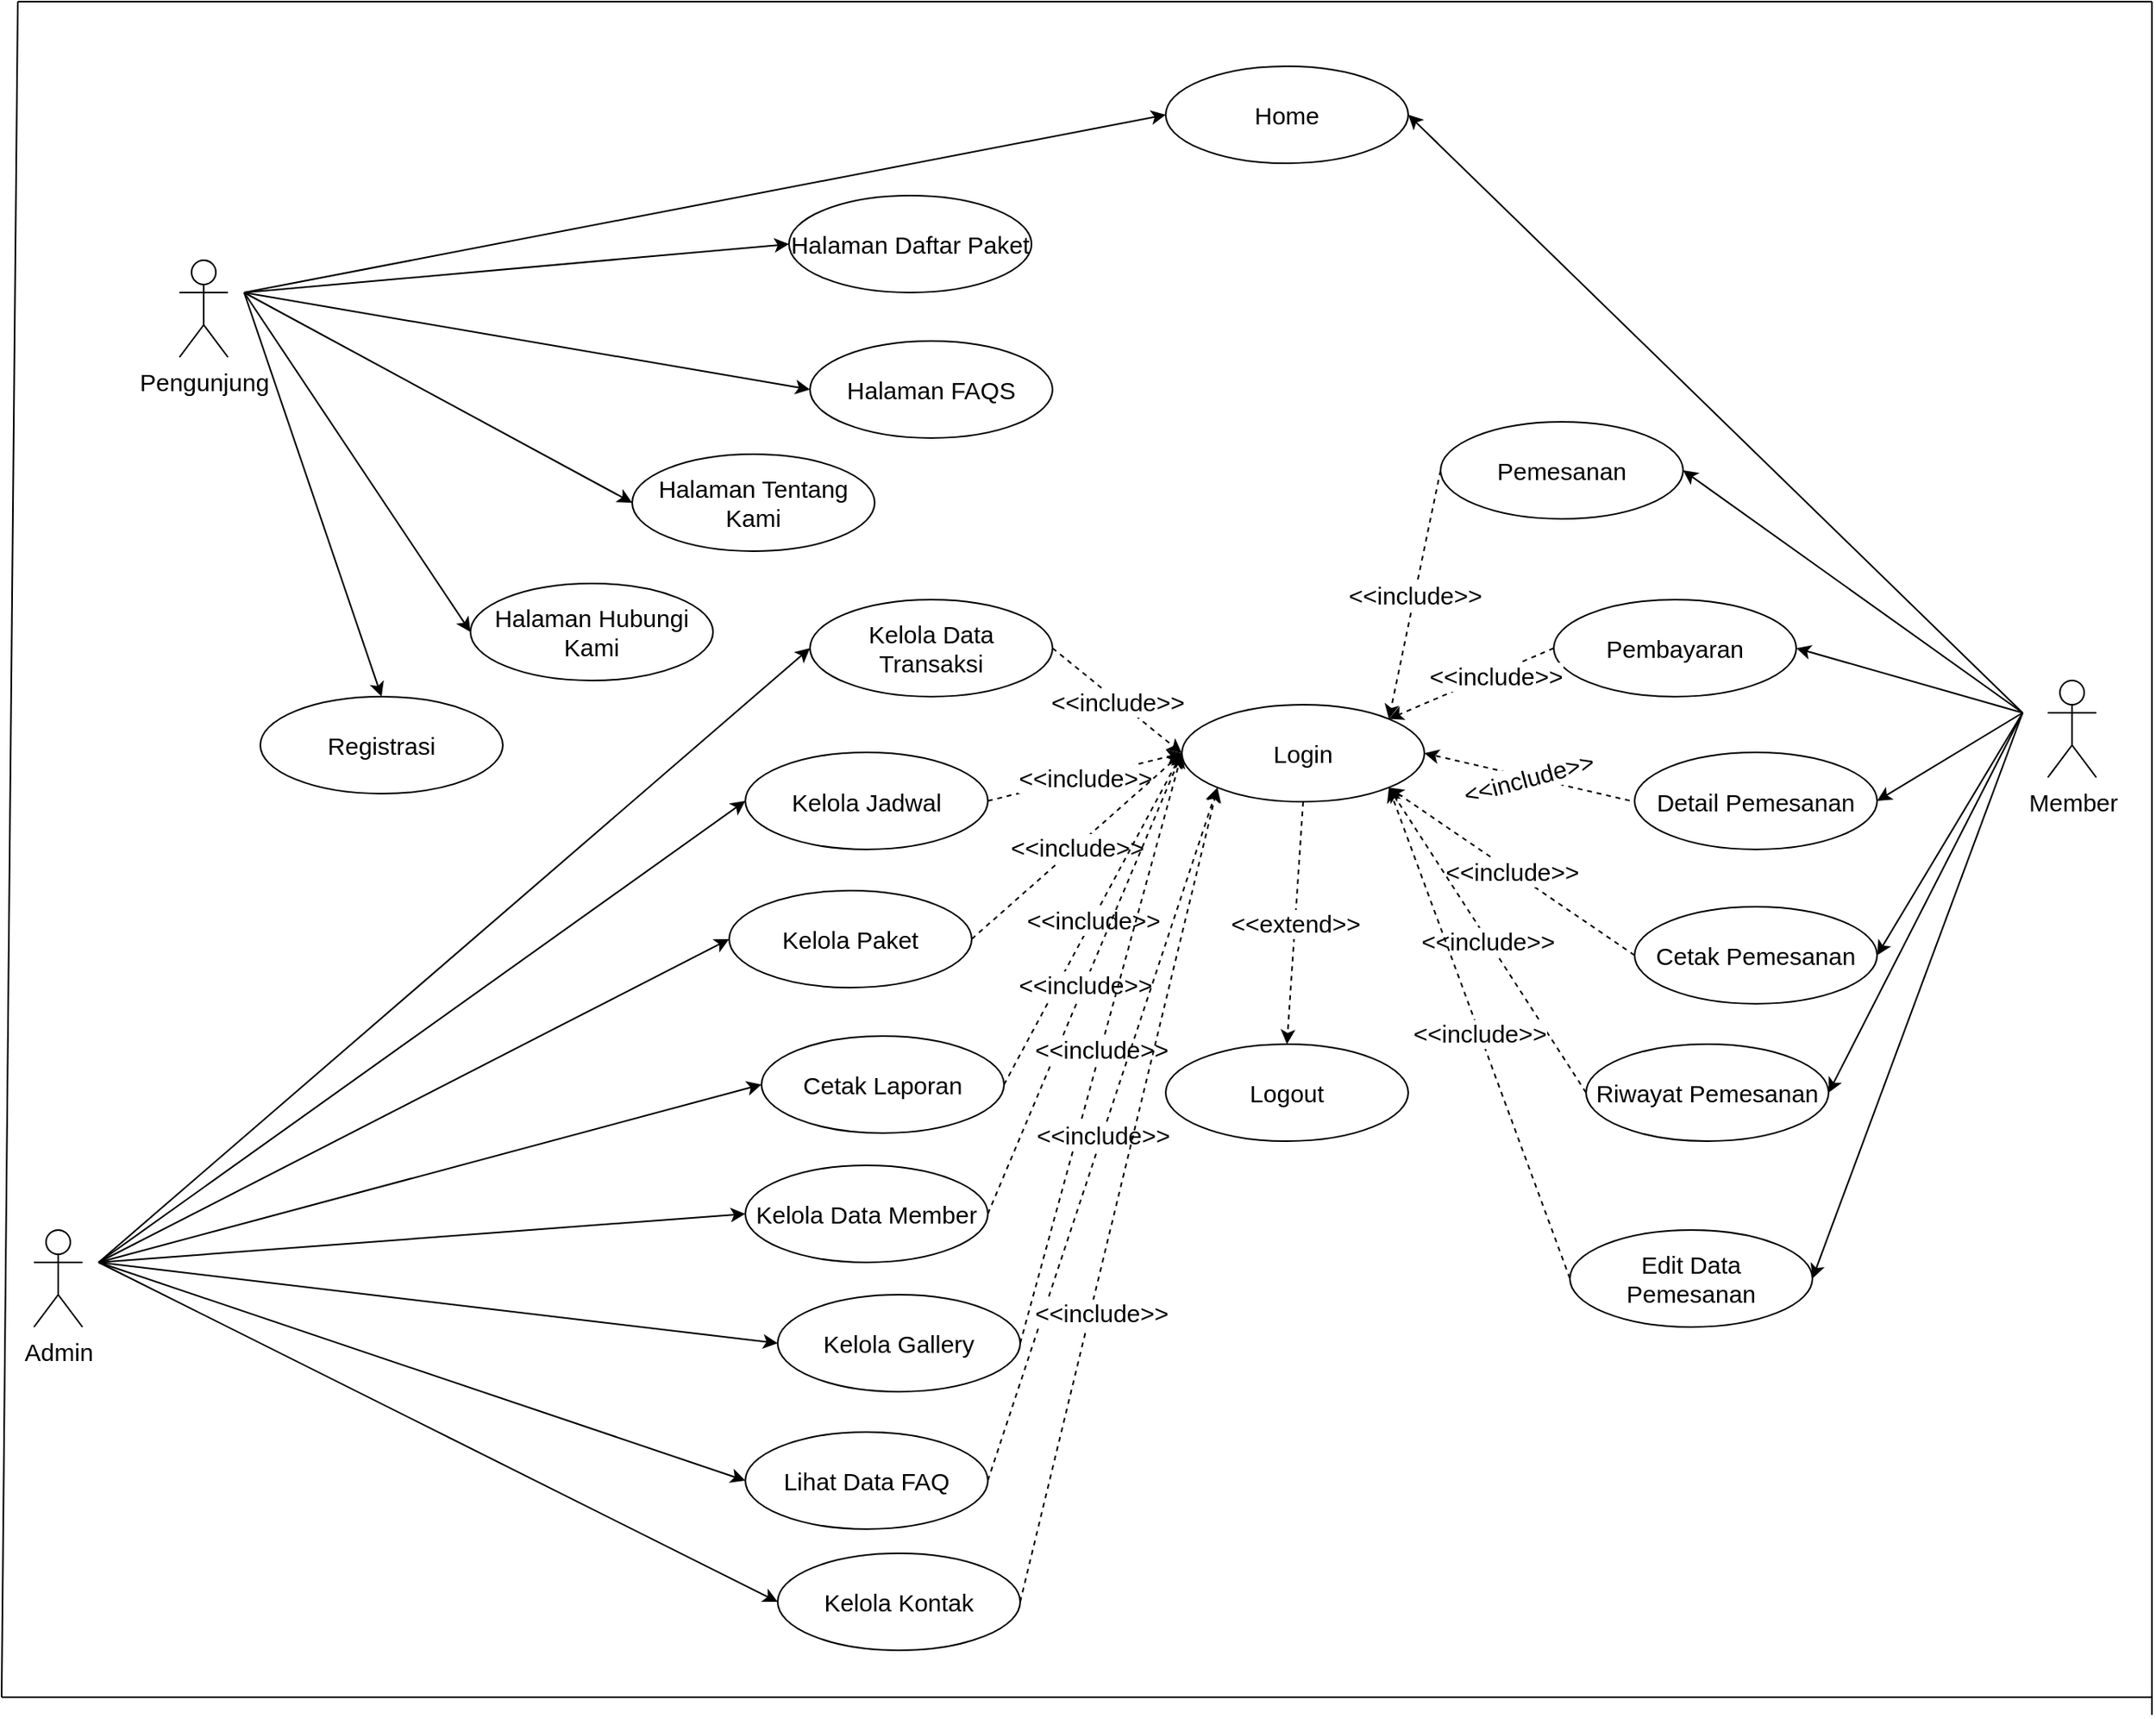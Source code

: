 <mxfile version="13.9.9" type="device" pages="20"><diagram id="nMS_6HS80OY7fxbY-5Ts" name="USE CASE DIAGRAM"><mxGraphModel dx="2194" dy="1377" grid="1" gridSize="10" guides="1" tooltips="1" connect="1" arrows="1" fold="1" page="1" pageScale="1" pageWidth="827" pageHeight="1169" math="0" shadow="0"><root><mxCell id="0"/><mxCell id="1" parent="0"/><mxCell id="nh3WoI5tp6EA1hSLRqxK-1" value="Pengunjung" style="shape=umlActor;verticalLabelPosition=bottom;verticalAlign=top;html=1;outlineConnect=0;fontSize=15;" parent="1" vertex="1"><mxGeometry x="300" y="280" width="30" height="60" as="geometry"/></mxCell><mxCell id="nh3WoI5tp6EA1hSLRqxK-2" value="Home" style="ellipse;whiteSpace=wrap;html=1;fontSize=15;" parent="1" vertex="1"><mxGeometry x="910" y="160" width="150" height="60" as="geometry"/></mxCell><mxCell id="nh3WoI5tp6EA1hSLRqxK-3" value="Halaman Daftar Paket" style="ellipse;whiteSpace=wrap;html=1;fontSize=15;" parent="1" vertex="1"><mxGeometry x="677" y="240" width="150" height="60" as="geometry"/></mxCell><mxCell id="nh3WoI5tp6EA1hSLRqxK-4" value="Halaman FAQS" style="ellipse;whiteSpace=wrap;html=1;fontSize=15;" parent="1" vertex="1"><mxGeometry x="690" y="330" width="150" height="60" as="geometry"/></mxCell><mxCell id="nh3WoI5tp6EA1hSLRqxK-5" value="Halaman Tentang Kami" style="ellipse;whiteSpace=wrap;html=1;fontSize=15;" parent="1" vertex="1"><mxGeometry x="580" y="400" width="150" height="60" as="geometry"/></mxCell><mxCell id="nh3WoI5tp6EA1hSLRqxK-6" value="Halaman Hubungi Kami" style="ellipse;whiteSpace=wrap;html=1;fontSize=15;" parent="1" vertex="1"><mxGeometry x="480" y="480" width="150" height="60" as="geometry"/></mxCell><mxCell id="nh3WoI5tp6EA1hSLRqxK-8" value="" style="endArrow=none;html=1;entryX=0;entryY=0.5;entryDx=0;entryDy=0;fontSize=15;endArrow=classic;" parent="1" target="nh3WoI5tp6EA1hSLRqxK-3" edge="1"><mxGeometry width="50" height="50" relative="1" as="geometry"><mxPoint x="340" y="300" as="sourcePoint"/><mxPoint x="380" y="200" as="targetPoint"/></mxGeometry></mxCell><mxCell id="nh3WoI5tp6EA1hSLRqxK-9" value="" style="endArrow=none;html=1;entryX=0;entryY=0.5;entryDx=0;entryDy=0;fontSize=15;endArrow=classic;" parent="1" target="nh3WoI5tp6EA1hSLRqxK-4" edge="1"><mxGeometry width="50" height="50" relative="1" as="geometry"><mxPoint x="340" y="300" as="sourcePoint"/><mxPoint x="380" y="280" as="targetPoint"/></mxGeometry></mxCell><mxCell id="nh3WoI5tp6EA1hSLRqxK-10" value="" style="endArrow=none;html=1;entryX=0;entryY=0.5;entryDx=0;entryDy=0;fontSize=15;endArrow=classic;" parent="1" target="nh3WoI5tp6EA1hSLRqxK-5" edge="1"><mxGeometry width="50" height="50" relative="1" as="geometry"><mxPoint x="340" y="300" as="sourcePoint"/><mxPoint x="380" y="360" as="targetPoint"/></mxGeometry></mxCell><mxCell id="nh3WoI5tp6EA1hSLRqxK-11" value="" style="endArrow=none;html=1;entryX=0;entryY=0.5;entryDx=0;entryDy=0;fontSize=15;endArrow=classic;" parent="1" target="nh3WoI5tp6EA1hSLRqxK-6" edge="1"><mxGeometry width="50" height="50" relative="1" as="geometry"><mxPoint x="340" y="300" as="sourcePoint"/><mxPoint x="380" y="440.0" as="targetPoint"/></mxGeometry></mxCell><mxCell id="nh3WoI5tp6EA1hSLRqxK-12" value="Member" style="shape=umlActor;verticalLabelPosition=bottom;verticalAlign=top;html=1;outlineConnect=0;fontSize=15;" parent="1" vertex="1"><mxGeometry x="1455.58" y="540" width="30" height="60" as="geometry"/></mxCell><mxCell id="nh3WoI5tp6EA1hSLRqxK-21" value="Login" style="ellipse;whiteSpace=wrap;html=1;fontSize=15;" parent="1" vertex="1"><mxGeometry x="920" y="555" width="150" height="60" as="geometry"/></mxCell><mxCell id="nh3WoI5tp6EA1hSLRqxK-23" value="Pemesanan" style="ellipse;whiteSpace=wrap;html=1;fontSize=15;" parent="1" vertex="1"><mxGeometry x="1080" y="380" width="150" height="60" as="geometry"/></mxCell><mxCell id="nh3WoI5tp6EA1hSLRqxK-24" value="" style="endArrow=none;html=1;fontSize=15;entryX=1;entryY=0.5;entryDx=0;entryDy=0;endArrow=classic;" parent="1" edge="1" target="nh3WoI5tp6EA1hSLRqxK-23"><mxGeometry width="50" height="50" relative="1" as="geometry"><mxPoint x="1440" y="560" as="sourcePoint"/><mxPoint x="1212.58" y="580" as="targetPoint"/></mxGeometry></mxCell><mxCell id="nh3WoI5tp6EA1hSLRqxK-25" value="Pembayaran" style="ellipse;whiteSpace=wrap;html=1;fontSize=15;" parent="1" vertex="1"><mxGeometry x="1150" y="490" width="150" height="60" as="geometry"/></mxCell><mxCell id="nh3WoI5tp6EA1hSLRqxK-26" value="" style="endArrow=none;html=1;exitX=1;exitY=0.5;exitDx=0;exitDy=0;fontSize=15;endArrow=classic;entryX=1;entryY=0.5;entryDx=0;entryDy=0;" parent="1" edge="1" target="nh3WoI5tp6EA1hSLRqxK-25"><mxGeometry width="50" height="50" relative="1" as="geometry"><mxPoint x="1440" y="560" as="sourcePoint"/><mxPoint x="1225.58" y="480" as="targetPoint"/></mxGeometry></mxCell><mxCell id="nh3WoI5tp6EA1hSLRqxK-27" value="Detail Pemesanan" style="ellipse;whiteSpace=wrap;html=1;fontSize=15;" parent="1" vertex="1"><mxGeometry x="1200" y="584.5" width="150" height="60" as="geometry"/></mxCell><mxCell id="nh3WoI5tp6EA1hSLRqxK-28" value="Cetak Pemesanan" style="ellipse;whiteSpace=wrap;html=1;fontSize=15;" parent="1" vertex="1"><mxGeometry x="1200" y="680" width="150" height="60" as="geometry"/></mxCell><mxCell id="nh3WoI5tp6EA1hSLRqxK-29" value="Riwayat Pemesanan" style="ellipse;whiteSpace=wrap;html=1;fontSize=15;" parent="1" vertex="1"><mxGeometry x="1170" y="765" width="150" height="60" as="geometry"/></mxCell><mxCell id="nh3WoI5tp6EA1hSLRqxK-30" value="" style="endArrow=none;html=1;exitX=1;exitY=0.5;exitDx=0;exitDy=0;fontSize=15;entryX=1;entryY=0.5;entryDx=0;entryDy=0;endArrow=classic;" parent="1" edge="1" target="nh3WoI5tp6EA1hSLRqxK-27"><mxGeometry width="50" height="50" relative="1" as="geometry"><mxPoint x="1440" y="560" as="sourcePoint"/><mxPoint x="1224.31" y="555.498" as="targetPoint"/></mxGeometry></mxCell><mxCell id="nh3WoI5tp6EA1hSLRqxK-31" value="" style="endArrow=none;html=1;exitX=1;exitY=0.5;exitDx=0;exitDy=0;fontSize=15;entryX=1;entryY=0.5;entryDx=0;entryDy=0;endArrow=classic;" parent="1" edge="1" target="nh3WoI5tp6EA1hSLRqxK-28"><mxGeometry width="50" height="50" relative="1" as="geometry"><mxPoint x="1440" y="560" as="sourcePoint"/><mxPoint x="1225.58" y="620" as="targetPoint"/></mxGeometry></mxCell><mxCell id="nh3WoI5tp6EA1hSLRqxK-32" value="" style="endArrow=none;html=1;exitX=1;exitY=0.5;exitDx=0;exitDy=0;fontSize=15;endArrow=classic;entryX=1;entryY=0.5;entryDx=0;entryDy=0;" parent="1" edge="1" target="nh3WoI5tp6EA1hSLRqxK-29"><mxGeometry width="50" height="50" relative="1" as="geometry"><mxPoint x="1440" y="560" as="sourcePoint"/><mxPoint x="1225.58" y="740" as="targetPoint"/></mxGeometry></mxCell><mxCell id="nh3WoI5tp6EA1hSLRqxK-33" value="" style="endArrow=classic;html=1;dashed=1;exitX=0;exitY=0.5;exitDx=0;exitDy=0;entryX=1;entryY=0;entryDx=0;entryDy=0;fontSize=15;" parent="1" source="nh3WoI5tp6EA1hSLRqxK-23" target="nh3WoI5tp6EA1hSLRqxK-21" edge="1"><mxGeometry relative="1" as="geometry"><mxPoint x="430" y="570" as="sourcePoint"/><mxPoint x="530" y="570" as="targetPoint"/></mxGeometry></mxCell><mxCell id="nh3WoI5tp6EA1hSLRqxK-34" value="&amp;lt;&amp;lt;include&amp;gt;&amp;gt;" style="edgeLabel;resizable=0;html=1;align=center;verticalAlign=middle;fontSize=15;" parent="nh3WoI5tp6EA1hSLRqxK-33" connectable="0" vertex="1"><mxGeometry relative="1" as="geometry"/></mxCell><mxCell id="nh3WoI5tp6EA1hSLRqxK-35" value="" style="endArrow=classic;html=1;dashed=1;exitX=0;exitY=0.5;exitDx=0;exitDy=0;entryX=1;entryY=0;entryDx=0;entryDy=0;fontSize=15;" parent="1" source="nh3WoI5tp6EA1hSLRqxK-25" target="nh3WoI5tp6EA1hSLRqxK-21" edge="1"><mxGeometry relative="1" as="geometry"><mxPoint x="860" y="240" as="sourcePoint"/><mxPoint x="720" y="350" as="targetPoint"/></mxGeometry></mxCell><mxCell id="nh3WoI5tp6EA1hSLRqxK-36" value="&amp;lt;&amp;lt;include&amp;gt;&amp;gt;" style="edgeLabel;resizable=0;html=1;align=center;verticalAlign=middle;fontSize=15;" parent="nh3WoI5tp6EA1hSLRqxK-35" connectable="0" vertex="1"><mxGeometry relative="1" as="geometry"><mxPoint x="15.07" y="-5.03" as="offset"/></mxGeometry></mxCell><mxCell id="nh3WoI5tp6EA1hSLRqxK-37" value="" style="endArrow=classic;html=1;dashed=1;exitX=-0.02;exitY=0.497;exitDx=0;exitDy=0;exitPerimeter=0;entryX=1;entryY=0.5;entryDx=0;entryDy=0;fontSize=15;" parent="1" source="nh3WoI5tp6EA1hSLRqxK-27" target="nh3WoI5tp6EA1hSLRqxK-21" edge="1"><mxGeometry relative="1" as="geometry"><mxPoint x="870" y="250" as="sourcePoint"/><mxPoint x="760" y="390" as="targetPoint"/></mxGeometry></mxCell><mxCell id="nh3WoI5tp6EA1hSLRqxK-38" value="&amp;lt;&amp;lt;include&amp;gt;&amp;gt;" style="edgeLabel;resizable=0;html=1;align=center;verticalAlign=middle;rotation=-15;fontSize=15;" parent="nh3WoI5tp6EA1hSLRqxK-37" connectable="0" vertex="1"><mxGeometry relative="1" as="geometry"/></mxCell><mxCell id="nh3WoI5tp6EA1hSLRqxK-39" value="" style="endArrow=classic;html=1;dashed=1;exitX=0;exitY=0.5;exitDx=0;exitDy=0;entryX=1;entryY=1;entryDx=0;entryDy=0;fontSize=15;" parent="1" source="nh3WoI5tp6EA1hSLRqxK-28" target="nh3WoI5tp6EA1hSLRqxK-21" edge="1"><mxGeometry relative="1" as="geometry"><mxPoint x="880" y="260" as="sourcePoint"/><mxPoint x="748.033" y="378.787" as="targetPoint"/></mxGeometry></mxCell><mxCell id="nh3WoI5tp6EA1hSLRqxK-40" value="&amp;lt;&amp;lt;include&amp;gt;&amp;gt;" style="edgeLabel;resizable=0;html=1;align=center;verticalAlign=middle;fontSize=15;" parent="nh3WoI5tp6EA1hSLRqxK-39" connectable="0" vertex="1"><mxGeometry relative="1" as="geometry"/></mxCell><mxCell id="nh3WoI5tp6EA1hSLRqxK-41" value="" style="endArrow=classic;html=1;dashed=1;exitX=0;exitY=0.5;exitDx=0;exitDy=0;entryX=1;entryY=1;entryDx=0;entryDy=0;fontSize=15;" parent="1" source="nh3WoI5tp6EA1hSLRqxK-29" target="nh3WoI5tp6EA1hSLRqxK-21" edge="1"><mxGeometry relative="1" as="geometry"><mxPoint x="890" y="270" as="sourcePoint"/><mxPoint x="758.033" y="388.787" as="targetPoint"/></mxGeometry></mxCell><mxCell id="nh3WoI5tp6EA1hSLRqxK-42" value="&amp;lt;&amp;lt;include&amp;gt;&amp;gt;" style="edgeLabel;resizable=0;html=1;align=center;verticalAlign=middle;fontSize=15;" parent="nh3WoI5tp6EA1hSLRqxK-41" connectable="0" vertex="1"><mxGeometry relative="1" as="geometry"/></mxCell><mxCell id="nh3WoI5tp6EA1hSLRqxK-43" value="Admin" style="shape=umlActor;verticalLabelPosition=bottom;verticalAlign=top;html=1;outlineConnect=0;fontSize=15;" parent="1" vertex="1"><mxGeometry x="210" y="880" width="30" height="60" as="geometry"/></mxCell><mxCell id="nh3WoI5tp6EA1hSLRqxK-44" value="Kelola Data &lt;br&gt;Transaksi" style="ellipse;whiteSpace=wrap;html=1;fontSize=15;" parent="1" vertex="1"><mxGeometry x="690" y="490" width="150" height="60" as="geometry"/></mxCell><mxCell id="nh3WoI5tp6EA1hSLRqxK-45" value="Kelola Jadwal" style="ellipse;whiteSpace=wrap;html=1;fontSize=15;" parent="1" vertex="1"><mxGeometry x="650" y="584.5" width="150" height="60" as="geometry"/></mxCell><mxCell id="nh3WoI5tp6EA1hSLRqxK-46" value="Kelola Paket" style="ellipse;whiteSpace=wrap;html=1;fontSize=15;" parent="1" vertex="1"><mxGeometry x="640" y="670" width="150" height="60" as="geometry"/></mxCell><mxCell id="nh3WoI5tp6EA1hSLRqxK-47" value="Cetak Laporan" style="ellipse;whiteSpace=wrap;html=1;fontSize=15;" parent="1" vertex="1"><mxGeometry x="660" y="760" width="150" height="60" as="geometry"/></mxCell><mxCell id="nh3WoI5tp6EA1hSLRqxK-48" value="Kelola Data Member" style="ellipse;whiteSpace=wrap;html=1;fontSize=15;" parent="1" vertex="1"><mxGeometry x="650" y="840" width="150" height="60" as="geometry"/></mxCell><mxCell id="nh3WoI5tp6EA1hSLRqxK-49" value="Kelola Gallery" style="ellipse;whiteSpace=wrap;html=1;fontSize=15;" parent="1" vertex="1"><mxGeometry x="670" y="920" width="150" height="60" as="geometry"/></mxCell><mxCell id="nh3WoI5tp6EA1hSLRqxK-50" value="Lihat Data FAQ" style="ellipse;whiteSpace=wrap;html=1;fontSize=15;" parent="1" vertex="1"><mxGeometry x="650" y="1005" width="150" height="60" as="geometry"/></mxCell><mxCell id="nh3WoI5tp6EA1hSLRqxK-52" value="Kelola Kontak" style="ellipse;whiteSpace=wrap;html=1;fontSize=15;" parent="1" vertex="1"><mxGeometry x="670" y="1080" width="150" height="60" as="geometry"/></mxCell><mxCell id="nh3WoI5tp6EA1hSLRqxK-54" value="" style="endArrow=none;html=1;entryX=0;entryY=0.5;entryDx=0;entryDy=0;fontSize=15;endArrow=classic;" parent="1" target="nh3WoI5tp6EA1hSLRqxK-44" edge="1"><mxGeometry width="50" height="50" relative="1" as="geometry"><mxPoint x="250" y="900" as="sourcePoint"/><mxPoint x="240" y="790" as="targetPoint"/></mxGeometry></mxCell><mxCell id="nh3WoI5tp6EA1hSLRqxK-55" value="" style="endArrow=none;html=1;entryX=0;entryY=0.5;entryDx=0;entryDy=0;fontSize=15;endArrow=classic;" parent="1" target="nh3WoI5tp6EA1hSLRqxK-45" edge="1"><mxGeometry width="50" height="50" relative="1" as="geometry"><mxPoint x="250" y="900" as="sourcePoint"/><mxPoint x="360" y="625" as="targetPoint"/></mxGeometry></mxCell><mxCell id="nh3WoI5tp6EA1hSLRqxK-56" value="" style="endArrow=none;html=1;entryX=0;entryY=0.5;entryDx=0;entryDy=0;fontSize=15;endArrow=classic;" parent="1" target="nh3WoI5tp6EA1hSLRqxK-46" edge="1"><mxGeometry width="50" height="50" relative="1" as="geometry"><mxPoint x="250" y="900" as="sourcePoint"/><mxPoint x="360" y="700" as="targetPoint"/></mxGeometry></mxCell><mxCell id="nh3WoI5tp6EA1hSLRqxK-57" value="" style="endArrow=none;html=1;entryX=0;entryY=0.5;entryDx=0;entryDy=0;fontSize=15;endArrow=classic;" parent="1" target="nh3WoI5tp6EA1hSLRqxK-47" edge="1"><mxGeometry width="50" height="50" relative="1" as="geometry"><mxPoint x="250" y="900" as="sourcePoint"/><mxPoint x="360" y="780" as="targetPoint"/></mxGeometry></mxCell><mxCell id="nh3WoI5tp6EA1hSLRqxK-58" value="" style="endArrow=none;html=1;entryX=0;entryY=0.5;entryDx=0;entryDy=0;fontSize=15;endArrow=classic;" parent="1" target="nh3WoI5tp6EA1hSLRqxK-48" edge="1"><mxGeometry width="50" height="50" relative="1" as="geometry"><mxPoint x="250" y="900" as="sourcePoint"/><mxPoint x="360" y="860" as="targetPoint"/></mxGeometry></mxCell><mxCell id="nh3WoI5tp6EA1hSLRqxK-59" value="" style="endArrow=none;html=1;entryX=0;entryY=0.5;entryDx=0;entryDy=0;fontSize=15;endArrow=classic;" parent="1" target="nh3WoI5tp6EA1hSLRqxK-49" edge="1"><mxGeometry width="50" height="50" relative="1" as="geometry"><mxPoint x="250" y="900" as="sourcePoint"/><mxPoint x="360" y="940" as="targetPoint"/></mxGeometry></mxCell><mxCell id="nh3WoI5tp6EA1hSLRqxK-60" value="" style="endArrow=none;html=1;entryX=0;entryY=0.5;entryDx=0;entryDy=0;fontSize=15;endArrow=classic;" parent="1" target="nh3WoI5tp6EA1hSLRqxK-50" edge="1"><mxGeometry width="50" height="50" relative="1" as="geometry"><mxPoint x="250" y="900" as="sourcePoint"/><mxPoint x="360" y="1020" as="targetPoint"/></mxGeometry></mxCell><mxCell id="nh3WoI5tp6EA1hSLRqxK-62" value="" style="endArrow=none;html=1;entryX=0;entryY=0.5;entryDx=0;entryDy=0;fontSize=15;endArrow=classic;" parent="1" target="nh3WoI5tp6EA1hSLRqxK-52" edge="1"><mxGeometry width="50" height="50" relative="1" as="geometry"><mxPoint x="250" y="900" as="sourcePoint"/><mxPoint x="360.0" y="1180" as="targetPoint"/></mxGeometry></mxCell><mxCell id="nh3WoI5tp6EA1hSLRqxK-64" value="" style="endArrow=classic;html=1;dashed=1;exitX=1;exitY=0.5;exitDx=0;exitDy=0;entryX=0;entryY=0.5;entryDx=0;entryDy=0;fontSize=15;" parent="1" source="nh3WoI5tp6EA1hSLRqxK-44" target="nh3WoI5tp6EA1hSLRqxK-21" edge="1"><mxGeometry relative="1" as="geometry"><mxPoint x="1075.58" y="760" as="sourcePoint"/><mxPoint x="857.676" y="631.355" as="targetPoint"/></mxGeometry></mxCell><mxCell id="nh3WoI5tp6EA1hSLRqxK-65" value="&amp;lt;&amp;lt;include&amp;gt;&amp;gt;" style="edgeLabel;resizable=0;html=1;align=center;verticalAlign=middle;fontSize=15;" parent="nh3WoI5tp6EA1hSLRqxK-64" connectable="0" vertex="1"><mxGeometry relative="1" as="geometry"/></mxCell><mxCell id="nh3WoI5tp6EA1hSLRqxK-66" value="" style="endArrow=classic;html=1;dashed=1;exitX=1;exitY=0.5;exitDx=0;exitDy=0;entryX=0;entryY=0.5;entryDx=0;entryDy=0;fontSize=15;" parent="1" source="nh3WoI5tp6EA1hSLRqxK-45" target="nh3WoI5tp6EA1hSLRqxK-21" edge="1"><mxGeometry relative="1" as="geometry"><mxPoint x="510" y="625" as="sourcePoint"/><mxPoint x="730" y="610" as="targetPoint"/></mxGeometry></mxCell><mxCell id="nh3WoI5tp6EA1hSLRqxK-67" value="&amp;lt;&amp;lt;include&amp;gt;&amp;gt;" style="edgeLabel;resizable=0;html=1;align=center;verticalAlign=middle;fontSize=15;" parent="nh3WoI5tp6EA1hSLRqxK-66" connectable="0" vertex="1"><mxGeometry relative="1" as="geometry"/></mxCell><mxCell id="nh3WoI5tp6EA1hSLRqxK-68" value="" style="endArrow=classic;html=1;dashed=1;exitX=1;exitY=0.5;exitDx=0;exitDy=0;entryX=0;entryY=0.5;entryDx=0;entryDy=0;fontSize=15;" parent="1" source="nh3WoI5tp6EA1hSLRqxK-46" target="nh3WoI5tp6EA1hSLRqxK-21" edge="1"><mxGeometry relative="1" as="geometry"><mxPoint x="510" y="700" as="sourcePoint"/><mxPoint x="730" y="610" as="targetPoint"/></mxGeometry></mxCell><mxCell id="nh3WoI5tp6EA1hSLRqxK-69" value="&amp;lt;&amp;lt;include&amp;gt;&amp;gt;" style="edgeLabel;resizable=0;html=1;align=center;verticalAlign=middle;fontSize=15;" parent="nh3WoI5tp6EA1hSLRqxK-68" connectable="0" vertex="1"><mxGeometry relative="1" as="geometry"/></mxCell><mxCell id="nh3WoI5tp6EA1hSLRqxK-70" value="" style="endArrow=classic;html=1;dashed=1;exitX=1;exitY=0.5;exitDx=0;exitDy=0;entryX=0;entryY=0.5;entryDx=0;entryDy=0;fontSize=15;" parent="1" source="nh3WoI5tp6EA1hSLRqxK-47" target="nh3WoI5tp6EA1hSLRqxK-21" edge="1"><mxGeometry relative="1" as="geometry"><mxPoint x="510" y="780" as="sourcePoint"/><mxPoint x="730" y="600" as="targetPoint"/></mxGeometry></mxCell><mxCell id="nh3WoI5tp6EA1hSLRqxK-71" value="&amp;lt;&amp;lt;include&amp;gt;&amp;gt;" style="edgeLabel;resizable=0;html=1;align=center;verticalAlign=middle;fontSize=15;" parent="nh3WoI5tp6EA1hSLRqxK-70" connectable="0" vertex="1"><mxGeometry relative="1" as="geometry"/></mxCell><mxCell id="nh3WoI5tp6EA1hSLRqxK-72" value="" style="endArrow=classic;html=1;dashed=1;exitX=1;exitY=0.5;exitDx=0;exitDy=0;entryX=0;entryY=0.5;entryDx=0;entryDy=0;fontSize=15;" parent="1" source="nh3WoI5tp6EA1hSLRqxK-48" target="nh3WoI5tp6EA1hSLRqxK-21" edge="1"><mxGeometry relative="1" as="geometry"><mxPoint x="510" y="860" as="sourcePoint"/><mxPoint x="730" y="610" as="targetPoint"/></mxGeometry></mxCell><mxCell id="nh3WoI5tp6EA1hSLRqxK-73" value="&amp;lt;&amp;lt;include&amp;gt;&amp;gt;" style="edgeLabel;resizable=0;html=1;align=center;verticalAlign=middle;fontSize=15;" parent="nh3WoI5tp6EA1hSLRqxK-72" connectable="0" vertex="1"><mxGeometry relative="1" as="geometry"/></mxCell><mxCell id="nh3WoI5tp6EA1hSLRqxK-74" value="" style="endArrow=classic;html=1;dashed=1;exitX=1;exitY=0.5;exitDx=0;exitDy=0;entryX=0;entryY=0.5;entryDx=0;entryDy=0;fontSize=15;" parent="1" source="nh3WoI5tp6EA1hSLRqxK-49" target="nh3WoI5tp6EA1hSLRqxK-21" edge="1"><mxGeometry relative="1" as="geometry"><mxPoint x="510.0" y="940" as="sourcePoint"/><mxPoint x="730.0" y="610" as="targetPoint"/></mxGeometry></mxCell><mxCell id="nh3WoI5tp6EA1hSLRqxK-75" value="&amp;lt;&amp;lt;include&amp;gt;&amp;gt;" style="edgeLabel;resizable=0;html=1;align=center;verticalAlign=middle;fontSize=15;" parent="nh3WoI5tp6EA1hSLRqxK-74" connectable="0" vertex="1"><mxGeometry relative="1" as="geometry"/></mxCell><mxCell id="nh3WoI5tp6EA1hSLRqxK-76" value="" style="endArrow=classic;html=1;dashed=1;exitX=1;exitY=0.5;exitDx=0;exitDy=0;entryX=0;entryY=1;entryDx=0;entryDy=0;fontSize=15;" parent="1" source="nh3WoI5tp6EA1hSLRqxK-50" target="nh3WoI5tp6EA1hSLRqxK-21" edge="1"><mxGeometry relative="1" as="geometry"><mxPoint x="510.0" y="1020" as="sourcePoint"/><mxPoint x="730.0" y="610" as="targetPoint"/></mxGeometry></mxCell><mxCell id="nh3WoI5tp6EA1hSLRqxK-77" value="&amp;lt;&amp;lt;include&amp;gt;&amp;gt;" style="edgeLabel;resizable=0;html=1;align=center;verticalAlign=middle;fontSize=15;" parent="nh3WoI5tp6EA1hSLRqxK-76" connectable="0" vertex="1"><mxGeometry relative="1" as="geometry"/></mxCell><mxCell id="nh3WoI5tp6EA1hSLRqxK-80" value="" style="endArrow=classic;html=1;dashed=1;exitX=1;exitY=0.5;exitDx=0;exitDy=0;entryX=0;entryY=1;entryDx=0;entryDy=0;fontSize=15;" parent="1" source="nh3WoI5tp6EA1hSLRqxK-52" target="nh3WoI5tp6EA1hSLRqxK-21" edge="1"><mxGeometry relative="1" as="geometry"><mxPoint x="510.0" y="1180" as="sourcePoint"/><mxPoint x="730.0" y="610" as="targetPoint"/></mxGeometry></mxCell><mxCell id="nh3WoI5tp6EA1hSLRqxK-81" value="&amp;lt;&amp;lt;include&amp;gt;&amp;gt;" style="edgeLabel;resizable=0;html=1;align=center;verticalAlign=middle;fontSize=15;" parent="nh3WoI5tp6EA1hSLRqxK-80" connectable="0" vertex="1"><mxGeometry relative="1" as="geometry"><mxPoint x="-10.95" y="72.04" as="offset"/></mxGeometry></mxCell><mxCell id="nh3WoI5tp6EA1hSLRqxK-84" value="Logout" style="ellipse;whiteSpace=wrap;html=1;fontSize=15;" parent="1" vertex="1"><mxGeometry x="910" y="765" width="150" height="60" as="geometry"/></mxCell><mxCell id="nh3WoI5tp6EA1hSLRqxK-85" value="" style="endArrow=classic;html=1;exitX=0.5;exitY=1;exitDx=0;exitDy=0;entryX=0.5;entryY=0;entryDx=0;entryDy=0;dashed=1;fontSize=15;" parent="1" source="nh3WoI5tp6EA1hSLRqxK-21" target="nh3WoI5tp6EA1hSLRqxK-84" edge="1"><mxGeometry relative="1" as="geometry"><mxPoint x="820" y="710" as="sourcePoint"/><mxPoint x="920" y="710" as="targetPoint"/></mxGeometry></mxCell><mxCell id="nh3WoI5tp6EA1hSLRqxK-86" value="&amp;lt;&amp;lt;extend&amp;gt;&amp;gt;" style="edgeLabel;resizable=0;html=1;align=center;verticalAlign=middle;fontSize=15;" parent="nh3WoI5tp6EA1hSLRqxK-85" connectable="0" vertex="1"><mxGeometry relative="1" as="geometry"/></mxCell><mxCell id="nh3WoI5tp6EA1hSLRqxK-87" value="" style="endArrow=none;html=1;fontSize=15;" parent="1" edge="1"><mxGeometry width="50" height="50" relative="1" as="geometry"><mxPoint x="190" y="1169" as="sourcePoint"/><mxPoint x="200" y="120" as="targetPoint"/></mxGeometry></mxCell><mxCell id="nh3WoI5tp6EA1hSLRqxK-88" value="" style="endArrow=none;html=1;fontSize=15;" parent="1" edge="1"><mxGeometry width="50" height="50" relative="1" as="geometry"><mxPoint x="1520" y="1180" as="sourcePoint"/><mxPoint x="1520" y="120" as="targetPoint"/></mxGeometry></mxCell><mxCell id="nh3WoI5tp6EA1hSLRqxK-89" value="" style="endArrow=none;html=1;fontSize=15;" parent="1" edge="1"><mxGeometry width="50" height="50" relative="1" as="geometry"><mxPoint x="1520" y="1169" as="sourcePoint"/><mxPoint x="190" y="1169" as="targetPoint"/></mxGeometry></mxCell><mxCell id="nh3WoI5tp6EA1hSLRqxK-90" value="" style="endArrow=none;html=1;fontSize=15;" parent="1" edge="1"><mxGeometry width="50" height="50" relative="1" as="geometry"><mxPoint x="1520" y="120" as="sourcePoint"/><mxPoint x="200" y="120" as="targetPoint"/></mxGeometry></mxCell><mxCell id="mED-gE2ZWCIt7Nhcj7C4-7" value="" style="endArrow=none;html=1;fontSize=15;endArrow=classic;entryX=1;entryY=0.5;entryDx=0;entryDy=0;" parent="1" edge="1" target="nh3WoI5tp6EA1hSLRqxK-2"><mxGeometry width="50" height="50" relative="1" as="geometry"><mxPoint x="1440" y="560" as="sourcePoint"/><mxPoint x="1220" y="420" as="targetPoint"/></mxGeometry></mxCell><mxCell id="mED-gE2ZWCIt7Nhcj7C4-12" value="Edit Data &lt;br&gt;Pemesanan" style="ellipse;whiteSpace=wrap;html=1;fontSize=15;" parent="1" vertex="1"><mxGeometry x="1160" y="880" width="150" height="60" as="geometry"/></mxCell><mxCell id="mED-gE2ZWCIt7Nhcj7C4-13" value="" style="endArrow=none;html=1;exitX=1;exitY=0.5;exitDx=0;exitDy=0;fontSize=15;entryX=1;entryY=0.5;entryDx=0;entryDy=0;endArrow=classic;" parent="1" edge="1" target="mED-gE2ZWCIt7Nhcj7C4-12"><mxGeometry width="50" height="50" relative="1" as="geometry"><mxPoint x="1440" y="560" as="sourcePoint"/><mxPoint x="1225.58" y="980" as="targetPoint"/></mxGeometry></mxCell><mxCell id="u5JG31Kh_YPo3jWZAgWP-1" value="Registrasi" style="ellipse;whiteSpace=wrap;html=1;fontSize=15;" vertex="1" parent="1"><mxGeometry x="350" y="550" width="150" height="60" as="geometry"/></mxCell><mxCell id="nh3WoI5tp6EA1hSLRqxK-7" value="" style="endArrow=none;html=1;entryX=0;entryY=0.5;entryDx=0;entryDy=0;fontSize=15;endArrow=classic;" parent="1" target="nh3WoI5tp6EA1hSLRqxK-2" edge="1"><mxGeometry width="50" height="50" relative="1" as="geometry"><mxPoint x="340" y="300" as="sourcePoint"/><mxPoint x="230" y="310" as="targetPoint"/></mxGeometry></mxCell><mxCell id="u5JG31Kh_YPo3jWZAgWP-3" value="" style="endArrow=classic;html=1;dashed=1;exitX=0;exitY=0.5;exitDx=0;exitDy=0;entryX=1;entryY=1;entryDx=0;entryDy=0;fontSize=15;" edge="1" parent="1" source="mED-gE2ZWCIt7Nhcj7C4-12" target="nh3WoI5tp6EA1hSLRqxK-21"><mxGeometry relative="1" as="geometry"><mxPoint x="1180" y="805" as="sourcePoint"/><mxPoint x="1058.033" y="616.213" as="targetPoint"/></mxGeometry></mxCell><mxCell id="u5JG31Kh_YPo3jWZAgWP-4" value="&amp;lt;&amp;lt;include&amp;gt;&amp;gt;" style="edgeLabel;resizable=0;html=1;align=center;verticalAlign=middle;fontSize=15;" connectable="0" vertex="1" parent="u5JG31Kh_YPo3jWZAgWP-3"><mxGeometry relative="1" as="geometry"/></mxCell><mxCell id="u5JG31Kh_YPo3jWZAgWP-5" value="" style="endArrow=none;html=1;entryX=0.5;entryY=0;entryDx=0;entryDy=0;fontSize=15;endArrow=classic;" edge="1" parent="1" target="u5JG31Kh_YPo3jWZAgWP-1"><mxGeometry width="50" height="50" relative="1" as="geometry"><mxPoint x="340" y="300" as="sourcePoint"/><mxPoint x="490.0" y="520" as="targetPoint"/></mxGeometry></mxCell></root></mxGraphModel></diagram><diagram id="ZhJ-_UfBBQRU66IiVGQ7" name="CLASS DIAGRAM"><mxGraphModel dx="270" dy="1858" grid="1" gridSize="10" guides="1" tooltips="1" connect="1" arrows="1" fold="1" page="1" pageScale="1" pageWidth="827" pageHeight="1169" math="0" shadow="0"><root><mxCell id="b-FCYs_a7Y-y1459__-y-0"/><mxCell id="b-FCYs_a7Y-y1459__-y-1" parent="b-FCYs_a7Y-y1459__-y-0"/><mxCell id="epJUY_BxfOlMyCg1HD_2-0" value="admin" style="swimlane;fontStyle=1;align=center;verticalAlign=top;childLayout=stackLayout;horizontal=1;startSize=26;horizontalStack=0;resizeParent=1;resizeParentMax=0;resizeLast=0;collapsible=1;marginBottom=0;fontSize=18;" parent="b-FCYs_a7Y-y1459__-y-1" vertex="1"><mxGeometry x="1850" y="-534" width="270" height="216" as="geometry"/></mxCell><mxCell id="epJUY_BxfOlMyCg1HD_2-1" value="+ id: int(11)" style="text;align=left;verticalAlign=top;spacingLeft=4;spacingRight=4;overflow=hidden;rotatable=0;points=[[0,0.5],[1,0.5]];portConstraint=eastwest;fontSize=18;" parent="epJUY_BxfOlMyCg1HD_2-0" vertex="1"><mxGeometry y="26" width="270" height="26" as="geometry"/></mxCell><mxCell id="epJUY_BxfOlMyCg1HD_2-2" value="+ name: varchar(100)" style="text;align=left;verticalAlign=top;spacingLeft=4;spacingRight=4;overflow=hidden;rotatable=0;points=[[0,0.5],[1,0.5]];portConstraint=eastwest;fontSize=18;" parent="epJUY_BxfOlMyCg1HD_2-0" vertex="1"><mxGeometry y="52" width="270" height="26" as="geometry"/></mxCell><mxCell id="epJUY_BxfOlMyCg1HD_2-3" value="+ UserName: varchar(100)" style="text;align=left;verticalAlign=top;spacingLeft=4;spacingRight=4;overflow=hidden;rotatable=0;points=[[0,0.5],[1,0.5]];portConstraint=eastwest;fontSize=18;" parent="epJUY_BxfOlMyCg1HD_2-0" vertex="1"><mxGeometry y="78" width="270" height="26" as="geometry"/></mxCell><mxCell id="epJUY_BxfOlMyCg1HD_2-4" value="+ Password: varchar(100)" style="text;align=left;verticalAlign=top;spacingLeft=4;spacingRight=4;overflow=hidden;rotatable=0;points=[[0,0.5],[1,0.5]];portConstraint=eastwest;fontSize=18;" parent="epJUY_BxfOlMyCg1HD_2-0" vertex="1"><mxGeometry y="104" width="270" height="26" as="geometry"/></mxCell><mxCell id="epJUY_BxfOlMyCg1HD_2-5" value="+ updationData: timestamp" style="text;align=left;verticalAlign=top;spacingLeft=4;spacingRight=4;overflow=hidden;rotatable=0;points=[[0,0.5],[1,0.5]];portConstraint=eastwest;fontSize=18;" parent="epJUY_BxfOlMyCg1HD_2-0" vertex="1"><mxGeometry y="130" width="270" height="26" as="geometry"/></mxCell><mxCell id="epJUY_BxfOlMyCg1HD_2-8" value="+ image: text" style="text;align=left;verticalAlign=top;spacingLeft=4;spacingRight=4;overflow=hidden;rotatable=0;points=[[0,0.5],[1,0.5]];portConstraint=eastwest;fontSize=18;" parent="epJUY_BxfOlMyCg1HD_2-0" vertex="1"><mxGeometry y="156" width="270" height="26" as="geometry"/></mxCell><mxCell id="epJUY_BxfOlMyCg1HD_2-6" value="" style="line;strokeWidth=1;align=left;verticalAlign=middle;spacingTop=-1;spacingLeft=3;spacingRight=3;rotatable=0;labelPosition=right;points=[];portConstraint=eastwest;fontSize=18;" parent="epJUY_BxfOlMyCg1HD_2-0" vertex="1"><mxGeometry y="182" width="270" height="8" as="geometry"/></mxCell><mxCell id="epJUY_BxfOlMyCg1HD_2-7" value="+ login()&#10;" style="text;align=left;verticalAlign=top;spacingLeft=4;spacingRight=4;overflow=hidden;rotatable=0;points=[[0,0.5],[1,0.5]];portConstraint=eastwest;fontSize=18;" parent="epJUY_BxfOlMyCg1HD_2-0" vertex="1"><mxGeometry y="190" width="270" height="26" as="geometry"/></mxCell><mxCell id="epJUY_BxfOlMyCg1HD_2-9" value="contactus" style="swimlane;fontStyle=1;align=center;verticalAlign=top;childLayout=stackLayout;horizontal=1;startSize=26;horizontalStack=0;resizeParent=1;resizeParentMax=0;resizeLast=0;collapsible=1;marginBottom=0;fontSize=18;" parent="b-FCYs_a7Y-y1459__-y-1" vertex="1"><mxGeometry x="1970" y="-240" width="270" height="346" as="geometry"/></mxCell><mxCell id="epJUY_BxfOlMyCg1HD_2-10" value="+ id_cu: int(11)" style="text;align=left;verticalAlign=top;spacingLeft=4;spacingRight=4;overflow=hidden;rotatable=0;points=[[0,0.5],[1,0.5]];portConstraint=eastwest;fontSize=18;" parent="epJUY_BxfOlMyCg1HD_2-9" vertex="1"><mxGeometry y="26" width="270" height="26" as="geometry"/></mxCell><mxCell id="epJUY_BxfOlMyCg1HD_2-11" value="+ name_visit: varchar(100)" style="text;align=left;verticalAlign=top;spacingLeft=4;spacingRight=4;overflow=hidden;rotatable=0;points=[[0,0.5],[1,0.5]];portConstraint=eastwest;fontSize=18;" parent="epJUY_BxfOlMyCg1HD_2-9" vertex="1"><mxGeometry y="52" width="270" height="26" as="geometry"/></mxCell><mxCell id="epJUY_BxfOlMyCg1HD_2-12" value="+ email_visit: varchar(120)" style="text;align=left;verticalAlign=top;spacingLeft=4;spacingRight=4;overflow=hidden;rotatable=0;points=[[0,0.5],[1,0.5]];portConstraint=eastwest;fontSize=18;" parent="epJUY_BxfOlMyCg1HD_2-9" vertex="1"><mxGeometry y="78" width="270" height="26" as="geometry"/></mxCell><mxCell id="epJUY_BxfOlMyCg1HD_2-13" value="+ telp_visit: char(16)" style="text;align=left;verticalAlign=top;spacingLeft=4;spacingRight=4;overflow=hidden;rotatable=0;points=[[0,0.5],[1,0.5]];portConstraint=eastwest;fontSize=18;" parent="epJUY_BxfOlMyCg1HD_2-9" vertex="1"><mxGeometry y="104" width="270" height="26" as="geometry"/></mxCell><mxCell id="epJUY_BxfOlMyCg1HD_2-14" value="+ pesan: logtext" style="text;align=left;verticalAlign=top;spacingLeft=4;spacingRight=4;overflow=hidden;rotatable=0;points=[[0,0.5],[1,0.5]];portConstraint=eastwest;fontSize=18;" parent="epJUY_BxfOlMyCg1HD_2-9" vertex="1"><mxGeometry y="130" width="270" height="26" as="geometry"/></mxCell><mxCell id="epJUY_BxfOlMyCg1HD_2-15" value="+ tgl_posting: timestamp" style="text;align=left;verticalAlign=top;spacingLeft=4;spacingRight=4;overflow=hidden;rotatable=0;points=[[0,0.5],[1,0.5]];portConstraint=eastwest;fontSize=18;" parent="epJUY_BxfOlMyCg1HD_2-9" vertex="1"><mxGeometry y="156" width="270" height="26" as="geometry"/></mxCell><mxCell id="epJUY_BxfOlMyCg1HD_2-18" value="+ status: int(11)" style="text;align=left;verticalAlign=top;spacingLeft=4;spacingRight=4;overflow=hidden;rotatable=0;points=[[0,0.5],[1,0.5]];portConstraint=eastwest;fontSize=18;" parent="epJUY_BxfOlMyCg1HD_2-9" vertex="1"><mxGeometry y="182" width="270" height="26" as="geometry"/></mxCell><mxCell id="epJUY_BxfOlMyCg1HD_2-19" value="+ id: int(11)" style="text;align=left;verticalAlign=top;spacingLeft=4;spacingRight=4;overflow=hidden;rotatable=0;points=[[0,0.5],[1,0.5]];portConstraint=eastwest;fontSize=18;" parent="epJUY_BxfOlMyCg1HD_2-9" vertex="1"><mxGeometry y="208" width="270" height="26" as="geometry"/></mxCell><mxCell id="epJUY_BxfOlMyCg1HD_2-16" value="" style="line;strokeWidth=1;align=left;verticalAlign=middle;spacingTop=-1;spacingLeft=3;spacingRight=3;rotatable=0;labelPosition=right;points=[];portConstraint=eastwest;fontSize=18;" parent="epJUY_BxfOlMyCg1HD_2-9" vertex="1"><mxGeometry y="234" width="270" height="8" as="geometry"/></mxCell><mxCell id="epJUY_BxfOlMyCg1HD_2-31" value="+ edit()&#10;" style="text;align=left;verticalAlign=top;spacingLeft=4;spacingRight=4;overflow=hidden;rotatable=0;points=[[0,0.5],[1,0.5]];portConstraint=eastwest;fontSize=18;" parent="epJUY_BxfOlMyCg1HD_2-9" vertex="1"><mxGeometry y="242" width="270" height="26" as="geometry"/></mxCell><mxCell id="epJUY_BxfOlMyCg1HD_2-34" value="+ hapus()" style="text;align=left;verticalAlign=top;spacingLeft=4;spacingRight=4;overflow=hidden;rotatable=0;points=[[0,0.5],[1,0.5]];portConstraint=eastwest;fontSize=18;" parent="epJUY_BxfOlMyCg1HD_2-9" vertex="1"><mxGeometry y="268" width="270" height="26" as="geometry"/></mxCell><mxCell id="epJUY_BxfOlMyCg1HD_2-33" value="+ tambah()" style="text;align=left;verticalAlign=top;spacingLeft=4;spacingRight=4;overflow=hidden;rotatable=0;points=[[0,0.5],[1,0.5]];portConstraint=eastwest;fontSize=18;" parent="epJUY_BxfOlMyCg1HD_2-9" vertex="1"><mxGeometry y="294" width="270" height="26" as="geometry"/></mxCell><mxCell id="epJUY_BxfOlMyCg1HD_2-32" value="+ simpan()" style="text;align=left;verticalAlign=top;spacingLeft=4;spacingRight=4;overflow=hidden;rotatable=0;points=[[0,0.5],[1,0.5]];portConstraint=eastwest;fontSize=18;" parent="epJUY_BxfOlMyCg1HD_2-9" vertex="1"><mxGeometry y="320" width="270" height="26" as="geometry"/></mxCell><mxCell id="epJUY_BxfOlMyCg1HD_2-20" value="contactusinfo" style="swimlane;fontStyle=1;align=center;verticalAlign=top;childLayout=stackLayout;horizontal=1;startSize=26;horizontalStack=0;resizeParent=1;resizeParentMax=0;resizeLast=0;collapsible=1;marginBottom=0;fontSize=18;" parent="b-FCYs_a7Y-y1459__-y-1" vertex="1"><mxGeometry x="2310" y="110" width="270" height="268" as="geometry"/></mxCell><mxCell id="epJUY_BxfOlMyCg1HD_2-21" value="+ id_info: int(11)" style="text;align=left;verticalAlign=top;spacingLeft=4;spacingRight=4;overflow=hidden;rotatable=0;points=[[0,0.5],[1,0.5]];portConstraint=eastwest;fontSize=18;" parent="epJUY_BxfOlMyCg1HD_2-20" vertex="1"><mxGeometry y="26" width="270" height="26" as="geometry"/></mxCell><mxCell id="epJUY_BxfOlMyCg1HD_2-22" value="+ alamat_kami: varchar(100)" style="text;align=left;verticalAlign=top;spacingLeft=4;spacingRight=4;overflow=hidden;rotatable=0;points=[[0,0.5],[1,0.5]];portConstraint=eastwest;fontSize=18;" parent="epJUY_BxfOlMyCg1HD_2-20" vertex="1"><mxGeometry y="52" width="270" height="26" as="geometry"/></mxCell><mxCell id="epJUY_BxfOlMyCg1HD_2-23" value="+ email_kami: varchar(255)" style="text;align=left;verticalAlign=top;spacingLeft=4;spacingRight=4;overflow=hidden;rotatable=0;points=[[0,0.5],[1,0.5]];portConstraint=eastwest;fontSize=18;" parent="epJUY_BxfOlMyCg1HD_2-20" vertex="1"><mxGeometry y="78" width="270" height="26" as="geometry"/></mxCell><mxCell id="epJUY_BxfOlMyCg1HD_2-24" value="+ telp_kami: char(11)" style="text;align=left;verticalAlign=top;spacingLeft=4;spacingRight=4;overflow=hidden;rotatable=0;points=[[0,0.5],[1,0.5]];portConstraint=eastwest;fontSize=18;" parent="epJUY_BxfOlMyCg1HD_2-20" vertex="1"><mxGeometry y="104" width="270" height="26" as="geometry"/></mxCell><mxCell id="epJUY_BxfOlMyCg1HD_2-25" value="+ id: int(11)" style="text;align=left;verticalAlign=top;spacingLeft=4;spacingRight=4;overflow=hidden;rotatable=0;points=[[0,0.5],[1,0.5]];portConstraint=eastwest;fontSize=18;" parent="epJUY_BxfOlMyCg1HD_2-20" vertex="1"><mxGeometry y="130" width="270" height="26" as="geometry"/></mxCell><mxCell id="epJUY_BxfOlMyCg1HD_2-29" value="" style="line;strokeWidth=1;align=left;verticalAlign=middle;spacingTop=-1;spacingLeft=3;spacingRight=3;rotatable=0;labelPosition=right;points=[];portConstraint=eastwest;fontSize=18;" parent="epJUY_BxfOlMyCg1HD_2-20" vertex="1"><mxGeometry y="156" width="270" height="8" as="geometry"/></mxCell><mxCell id="epJUY_BxfOlMyCg1HD_2-35" value="+ edit()&#10;" style="text;align=left;verticalAlign=top;spacingLeft=4;spacingRight=4;overflow=hidden;rotatable=0;points=[[0,0.5],[1,0.5]];portConstraint=eastwest;fontSize=18;" parent="epJUY_BxfOlMyCg1HD_2-20" vertex="1"><mxGeometry y="164" width="270" height="26" as="geometry"/></mxCell><mxCell id="epJUY_BxfOlMyCg1HD_2-38" value="+ hapus()" style="text;align=left;verticalAlign=top;spacingLeft=4;spacingRight=4;overflow=hidden;rotatable=0;points=[[0,0.5],[1,0.5]];portConstraint=eastwest;fontSize=18;" parent="epJUY_BxfOlMyCg1HD_2-20" vertex="1"><mxGeometry y="190" width="270" height="26" as="geometry"/></mxCell><mxCell id="epJUY_BxfOlMyCg1HD_2-37" value="+ tambah()" style="text;align=left;verticalAlign=top;spacingLeft=4;spacingRight=4;overflow=hidden;rotatable=0;points=[[0,0.5],[1,0.5]];portConstraint=eastwest;fontSize=18;" parent="epJUY_BxfOlMyCg1HD_2-20" vertex="1"><mxGeometry y="216" width="270" height="26" as="geometry"/></mxCell><mxCell id="epJUY_BxfOlMyCg1HD_2-36" value="+ simpan()" style="text;align=left;verticalAlign=top;spacingLeft=4;spacingRight=4;overflow=hidden;rotatable=0;points=[[0,0.5],[1,0.5]];portConstraint=eastwest;fontSize=18;" parent="epJUY_BxfOlMyCg1HD_2-20" vertex="1"><mxGeometry y="242" width="270" height="26" as="geometry"/></mxCell><mxCell id="epJUY_BxfOlMyCg1HD_2-39" value="gallery" style="swimlane;fontStyle=1;align=center;verticalAlign=top;childLayout=stackLayout;horizontal=1;startSize=26;horizontalStack=0;resizeParent=1;resizeParentMax=0;resizeLast=0;collapsible=1;marginBottom=0;fontSize=18;" parent="b-FCYs_a7Y-y1459__-y-1" vertex="1"><mxGeometry x="2670" y="-240" width="270" height="242" as="geometry"/></mxCell><mxCell id="epJUY_BxfOlMyCg1HD_2-40" value="+ id_gallery: int(11)" style="text;align=left;verticalAlign=top;spacingLeft=4;spacingRight=4;overflow=hidden;rotatable=0;points=[[0,0.5],[1,0.5]];portConstraint=eastwest;fontSize=18;" parent="epJUY_BxfOlMyCg1HD_2-39" vertex="1"><mxGeometry y="26" width="270" height="26" as="geometry"/></mxCell><mxCell id="epJUY_BxfOlMyCg1HD_2-41" value="+ nama_gallery: varchar(100)" style="text;align=left;verticalAlign=top;spacingLeft=4;spacingRight=4;overflow=hidden;rotatable=0;points=[[0,0.5],[1,0.5]];portConstraint=eastwest;fontSize=18;" parent="epJUY_BxfOlMyCg1HD_2-39" vertex="1"><mxGeometry y="52" width="270" height="26" as="geometry"/></mxCell><mxCell id="epJUY_BxfOlMyCg1HD_2-42" value="+ foto_gallery: text" style="text;align=left;verticalAlign=top;spacingLeft=4;spacingRight=4;overflow=hidden;rotatable=0;points=[[0,0.5],[1,0.5]];portConstraint=eastwest;fontSize=18;" parent="epJUY_BxfOlMyCg1HD_2-39" vertex="1"><mxGeometry y="78" width="270" height="26" as="geometry"/></mxCell><mxCell id="epJUY_BxfOlMyCg1HD_2-44" value="+ id: int(11)" style="text;align=left;verticalAlign=top;spacingLeft=4;spacingRight=4;overflow=hidden;rotatable=0;points=[[0,0.5],[1,0.5]];portConstraint=eastwest;fontSize=18;" parent="epJUY_BxfOlMyCg1HD_2-39" vertex="1"><mxGeometry y="104" width="270" height="26" as="geometry"/></mxCell><mxCell id="epJUY_BxfOlMyCg1HD_2-45" value="" style="line;strokeWidth=1;align=left;verticalAlign=middle;spacingTop=-1;spacingLeft=3;spacingRight=3;rotatable=0;labelPosition=right;points=[];portConstraint=eastwest;fontSize=18;" parent="epJUY_BxfOlMyCg1HD_2-39" vertex="1"><mxGeometry y="130" width="270" height="8" as="geometry"/></mxCell><mxCell id="epJUY_BxfOlMyCg1HD_2-46" value="+ edit()&#10;" style="text;align=left;verticalAlign=top;spacingLeft=4;spacingRight=4;overflow=hidden;rotatable=0;points=[[0,0.5],[1,0.5]];portConstraint=eastwest;fontSize=18;" parent="epJUY_BxfOlMyCg1HD_2-39" vertex="1"><mxGeometry y="138" width="270" height="26" as="geometry"/></mxCell><mxCell id="epJUY_BxfOlMyCg1HD_2-47" value="+ hapus()" style="text;align=left;verticalAlign=top;spacingLeft=4;spacingRight=4;overflow=hidden;rotatable=0;points=[[0,0.5],[1,0.5]];portConstraint=eastwest;fontSize=18;" parent="epJUY_BxfOlMyCg1HD_2-39" vertex="1"><mxGeometry y="164" width="270" height="26" as="geometry"/></mxCell><mxCell id="epJUY_BxfOlMyCg1HD_2-48" value="+ tambah()" style="text;align=left;verticalAlign=top;spacingLeft=4;spacingRight=4;overflow=hidden;rotatable=0;points=[[0,0.5],[1,0.5]];portConstraint=eastwest;fontSize=18;" parent="epJUY_BxfOlMyCg1HD_2-39" vertex="1"><mxGeometry y="190" width="270" height="26" as="geometry"/></mxCell><mxCell id="epJUY_BxfOlMyCg1HD_2-49" value="+ simpan()" style="text;align=left;verticalAlign=top;spacingLeft=4;spacingRight=4;overflow=hidden;rotatable=0;points=[[0,0.5],[1,0.5]];portConstraint=eastwest;fontSize=18;" parent="epJUY_BxfOlMyCg1HD_2-39" vertex="1"><mxGeometry y="216" width="270" height="26" as="geometry"/></mxCell><mxCell id="epJUY_BxfOlMyCg1HD_2-50" value="member" style="swimlane;fontStyle=1;align=center;verticalAlign=top;childLayout=stackLayout;horizontal=1;startSize=26;horizontalStack=0;resizeParent=1;resizeParentMax=0;resizeLast=0;collapsible=1;marginBottom=0;fontSize=18;" parent="b-FCYs_a7Y-y1459__-y-1" vertex="1"><mxGeometry x="1490" y="-534" width="270" height="294" as="geometry"/></mxCell><mxCell id="epJUY_BxfOlMyCg1HD_2-51" value="+ id_user: int(11)" style="text;align=left;verticalAlign=top;spacingLeft=4;spacingRight=4;overflow=hidden;rotatable=0;points=[[0,0.5],[1,0.5]];portConstraint=eastwest;fontSize=18;" parent="epJUY_BxfOlMyCg1HD_2-50" vertex="1"><mxGeometry y="26" width="270" height="26" as="geometry"/></mxCell><mxCell id="epJUY_BxfOlMyCg1HD_2-52" value="+ nama_user: varchar(120)" style="text;align=left;verticalAlign=top;spacingLeft=4;spacingRight=4;overflow=hidden;rotatable=0;points=[[0,0.5],[1,0.5]];portConstraint=eastwest;fontSize=18;" parent="epJUY_BxfOlMyCg1HD_2-50" vertex="1"><mxGeometry y="52" width="270" height="26" as="geometry"/></mxCell><mxCell id="epJUY_BxfOlMyCg1HD_2-53" value="+ email: varchar(100)" style="text;align=left;verticalAlign=top;spacingLeft=4;spacingRight=4;overflow=hidden;rotatable=0;points=[[0,0.5],[1,0.5]];portConstraint=eastwest;fontSize=18;" parent="epJUY_BxfOlMyCg1HD_2-50" vertex="1"><mxGeometry y="78" width="270" height="26" as="geometry"/></mxCell><mxCell id="epJUY_BxfOlMyCg1HD_2-54" value="+ password : varchar(100)" style="text;align=left;verticalAlign=top;spacingLeft=4;spacingRight=4;overflow=hidden;rotatable=0;points=[[0,0.5],[1,0.5]];portConstraint=eastwest;fontSize=18;" parent="epJUY_BxfOlMyCg1HD_2-50" vertex="1"><mxGeometry y="104" width="270" height="26" as="geometry"/></mxCell><mxCell id="epJUY_BxfOlMyCg1HD_2-60" value="+ telp: varchar(20)" style="text;align=left;verticalAlign=top;spacingLeft=4;spacingRight=4;overflow=hidden;rotatable=0;points=[[0,0.5],[1,0.5]];portConstraint=eastwest;fontSize=18;" parent="epJUY_BxfOlMyCg1HD_2-50" vertex="1"><mxGeometry y="130" width="270" height="26" as="geometry"/></mxCell><mxCell id="epJUY_BxfOlMyCg1HD_2-61" value="+ alamat: varchar(255)" style="text;align=left;verticalAlign=top;spacingLeft=4;spacingRight=4;overflow=hidden;rotatable=0;points=[[0,0.5],[1,0.5]];portConstraint=eastwest;fontSize=18;" parent="epJUY_BxfOlMyCg1HD_2-50" vertex="1"><mxGeometry y="156" width="270" height="26" as="geometry"/></mxCell><mxCell id="epJUY_BxfOlMyCg1HD_2-55" value="" style="line;strokeWidth=1;align=left;verticalAlign=middle;spacingTop=-1;spacingLeft=3;spacingRight=3;rotatable=0;labelPosition=right;points=[];portConstraint=eastwest;fontSize=18;" parent="epJUY_BxfOlMyCg1HD_2-50" vertex="1"><mxGeometry y="182" width="270" height="8" as="geometry"/></mxCell><mxCell id="epJUY_BxfOlMyCg1HD_2-56" value="+ edit()&#10;" style="text;align=left;verticalAlign=top;spacingLeft=4;spacingRight=4;overflow=hidden;rotatable=0;points=[[0,0.5],[1,0.5]];portConstraint=eastwest;fontSize=18;" parent="epJUY_BxfOlMyCg1HD_2-50" vertex="1"><mxGeometry y="190" width="270" height="26" as="geometry"/></mxCell><mxCell id="epJUY_BxfOlMyCg1HD_2-57" value="+ hapus()" style="text;align=left;verticalAlign=top;spacingLeft=4;spacingRight=4;overflow=hidden;rotatable=0;points=[[0,0.5],[1,0.5]];portConstraint=eastwest;fontSize=18;" parent="epJUY_BxfOlMyCg1HD_2-50" vertex="1"><mxGeometry y="216" width="270" height="26" as="geometry"/></mxCell><mxCell id="epJUY_BxfOlMyCg1HD_2-58" value="+ tambah()" style="text;align=left;verticalAlign=top;spacingLeft=4;spacingRight=4;overflow=hidden;rotatable=0;points=[[0,0.5],[1,0.5]];portConstraint=eastwest;fontSize=18;" parent="epJUY_BxfOlMyCg1HD_2-50" vertex="1"><mxGeometry y="242" width="270" height="26" as="geometry"/></mxCell><mxCell id="epJUY_BxfOlMyCg1HD_2-59" value="+ simpan()" style="text;align=left;verticalAlign=top;spacingLeft=4;spacingRight=4;overflow=hidden;rotatable=0;points=[[0,0.5],[1,0.5]];portConstraint=eastwest;fontSize=18;" parent="epJUY_BxfOlMyCg1HD_2-50" vertex="1"><mxGeometry y="268" width="270" height="26" as="geometry"/></mxCell><mxCell id="epJUY_BxfOlMyCg1HD_2-62" value="paket" style="swimlane;fontStyle=1;align=center;verticalAlign=top;childLayout=stackLayout;horizontal=1;startSize=26;horizontalStack=0;resizeParent=1;resizeParentMax=0;resizeLast=0;collapsible=1;marginBottom=0;fontSize=18;" parent="b-FCYs_a7Y-y1459__-y-1" vertex="1"><mxGeometry x="1330" y="-190" width="270" height="268" as="geometry"/></mxCell><mxCell id="epJUY_BxfOlMyCg1HD_2-63" value="+ id_paket: int(11)" style="text;align=left;verticalAlign=top;spacingLeft=4;spacingRight=4;overflow=hidden;rotatable=0;points=[[0,0.5],[1,0.5]];portConstraint=eastwest;fontSize=18;" parent="epJUY_BxfOlMyCg1HD_2-62" vertex="1"><mxGeometry y="26" width="270" height="26" as="geometry"/></mxCell><mxCell id="epJUY_BxfOlMyCg1HD_2-64" value="+ nama_paket: varchar(100)" style="text;align=left;verticalAlign=top;spacingLeft=4;spacingRight=4;overflow=hidden;rotatable=0;points=[[0,0.5],[1,0.5]];portConstraint=eastwest;fontSize=18;" parent="epJUY_BxfOlMyCg1HD_2-62" vertex="1"><mxGeometry y="52" width="270" height="26" as="geometry"/></mxCell><mxCell id="epJUY_BxfOlMyCg1HD_2-65" value="+ harga: int(11)" style="text;align=left;verticalAlign=top;spacingLeft=4;spacingRight=4;overflow=hidden;rotatable=0;points=[[0,0.5],[1,0.5]];portConstraint=eastwest;fontSize=18;" parent="epJUY_BxfOlMyCg1HD_2-62" vertex="1"><mxGeometry y="78" width="270" height="26" as="geometry"/></mxCell><mxCell id="epJUY_BxfOlMyCg1HD_2-66" value="+ ket_paket: text" style="text;align=left;verticalAlign=top;spacingLeft=4;spacingRight=4;overflow=hidden;rotatable=0;points=[[0,0.5],[1,0.5]];portConstraint=eastwest;fontSize=18;" parent="epJUY_BxfOlMyCg1HD_2-62" vertex="1"><mxGeometry y="104" width="270" height="26" as="geometry"/></mxCell><mxCell id="epJUY_BxfOlMyCg1HD_2-67" value="+ foto_paket: text" style="text;align=left;verticalAlign=top;spacingLeft=4;spacingRight=4;overflow=hidden;rotatable=0;points=[[0,0.5],[1,0.5]];portConstraint=eastwest;fontSize=18;" parent="epJUY_BxfOlMyCg1HD_2-62" vertex="1"><mxGeometry y="130" width="270" height="26" as="geometry"/></mxCell><mxCell id="epJUY_BxfOlMyCg1HD_2-69" value="" style="line;strokeWidth=1;align=left;verticalAlign=middle;spacingTop=-1;spacingLeft=3;spacingRight=3;rotatable=0;labelPosition=right;points=[];portConstraint=eastwest;fontSize=18;" parent="epJUY_BxfOlMyCg1HD_2-62" vertex="1"><mxGeometry y="156" width="270" height="8" as="geometry"/></mxCell><mxCell id="epJUY_BxfOlMyCg1HD_2-70" value="+ edit()&#10;" style="text;align=left;verticalAlign=top;spacingLeft=4;spacingRight=4;overflow=hidden;rotatable=0;points=[[0,0.5],[1,0.5]];portConstraint=eastwest;fontSize=18;" parent="epJUY_BxfOlMyCg1HD_2-62" vertex="1"><mxGeometry y="164" width="270" height="26" as="geometry"/></mxCell><mxCell id="epJUY_BxfOlMyCg1HD_2-71" value="+ hapus()" style="text;align=left;verticalAlign=top;spacingLeft=4;spacingRight=4;overflow=hidden;rotatable=0;points=[[0,0.5],[1,0.5]];portConstraint=eastwest;fontSize=18;" parent="epJUY_BxfOlMyCg1HD_2-62" vertex="1"><mxGeometry y="190" width="270" height="26" as="geometry"/></mxCell><mxCell id="epJUY_BxfOlMyCg1HD_2-72" value="+ tambah()" style="text;align=left;verticalAlign=top;spacingLeft=4;spacingRight=4;overflow=hidden;rotatable=0;points=[[0,0.5],[1,0.5]];portConstraint=eastwest;fontSize=18;" parent="epJUY_BxfOlMyCg1HD_2-62" vertex="1"><mxGeometry y="216" width="270" height="26" as="geometry"/></mxCell><mxCell id="epJUY_BxfOlMyCg1HD_2-73" value="+ simpan()" style="text;align=left;verticalAlign=top;spacingLeft=4;spacingRight=4;overflow=hidden;rotatable=0;points=[[0,0.5],[1,0.5]];portConstraint=eastwest;fontSize=18;" parent="epJUY_BxfOlMyCg1HD_2-62" vertex="1"><mxGeometry y="242" width="270" height="26" as="geometry"/></mxCell><mxCell id="epJUY_BxfOlMyCg1HD_2-74" value="tblpages" style="swimlane;fontStyle=1;align=center;verticalAlign=top;childLayout=stackLayout;horizontal=1;startSize=26;horizontalStack=0;resizeParent=1;resizeParentMax=0;resizeLast=0;collapsible=1;marginBottom=0;fontSize=18;" parent="b-FCYs_a7Y-y1459__-y-1" vertex="1"><mxGeometry x="2290" y="-520" width="270" height="242" as="geometry"/></mxCell><mxCell id="epJUY_BxfOlMyCg1HD_2-75" value="+ id: int(11)" style="text;align=left;verticalAlign=top;spacingLeft=4;spacingRight=4;overflow=hidden;rotatable=0;points=[[0,0.5],[1,0.5]];portConstraint=eastwest;fontSize=18;" parent="epJUY_BxfOlMyCg1HD_2-74" vertex="1"><mxGeometry y="26" width="270" height="26" as="geometry"/></mxCell><mxCell id="epJUY_BxfOlMyCg1HD_2-76" value="+ pagename: varchar(255)" style="text;align=left;verticalAlign=top;spacingLeft=4;spacingRight=4;overflow=hidden;rotatable=0;points=[[0,0.5],[1,0.5]];portConstraint=eastwest;fontSize=18;" parent="epJUY_BxfOlMyCg1HD_2-74" vertex="1"><mxGeometry y="52" width="270" height="26" as="geometry"/></mxCell><mxCell id="epJUY_BxfOlMyCg1HD_2-77" value="+ type: varchar(255)" style="text;align=left;verticalAlign=top;spacingLeft=4;spacingRight=4;overflow=hidden;rotatable=0;points=[[0,0.5],[1,0.5]];portConstraint=eastwest;fontSize=18;" parent="epJUY_BxfOlMyCg1HD_2-74" vertex="1"><mxGeometry y="78" width="270" height="26" as="geometry"/></mxCell><mxCell id="epJUY_BxfOlMyCg1HD_2-78" value="+ detail: longtext" style="text;align=left;verticalAlign=top;spacingLeft=4;spacingRight=4;overflow=hidden;rotatable=0;points=[[0,0.5],[1,0.5]];portConstraint=eastwest;fontSize=18;" parent="epJUY_BxfOlMyCg1HD_2-74" vertex="1"><mxGeometry y="104" width="270" height="26" as="geometry"/></mxCell><mxCell id="epJUY_BxfOlMyCg1HD_2-80" value="" style="line;strokeWidth=1;align=left;verticalAlign=middle;spacingTop=-1;spacingLeft=3;spacingRight=3;rotatable=0;labelPosition=right;points=[];portConstraint=eastwest;fontSize=18;" parent="epJUY_BxfOlMyCg1HD_2-74" vertex="1"><mxGeometry y="130" width="270" height="8" as="geometry"/></mxCell><mxCell id="epJUY_BxfOlMyCg1HD_2-81" value="+ edit()&#10;" style="text;align=left;verticalAlign=top;spacingLeft=4;spacingRight=4;overflow=hidden;rotatable=0;points=[[0,0.5],[1,0.5]];portConstraint=eastwest;fontSize=18;" parent="epJUY_BxfOlMyCg1HD_2-74" vertex="1"><mxGeometry y="138" width="270" height="26" as="geometry"/></mxCell><mxCell id="epJUY_BxfOlMyCg1HD_2-82" value="+ hapus()" style="text;align=left;verticalAlign=top;spacingLeft=4;spacingRight=4;overflow=hidden;rotatable=0;points=[[0,0.5],[1,0.5]];portConstraint=eastwest;fontSize=18;" parent="epJUY_BxfOlMyCg1HD_2-74" vertex="1"><mxGeometry y="164" width="270" height="26" as="geometry"/></mxCell><mxCell id="epJUY_BxfOlMyCg1HD_2-83" value="+ tambah()" style="text;align=left;verticalAlign=top;spacingLeft=4;spacingRight=4;overflow=hidden;rotatable=0;points=[[0,0.5],[1,0.5]];portConstraint=eastwest;fontSize=18;" parent="epJUY_BxfOlMyCg1HD_2-74" vertex="1"><mxGeometry y="190" width="270" height="26" as="geometry"/></mxCell><mxCell id="epJUY_BxfOlMyCg1HD_2-84" value="+ simpan()" style="text;align=left;verticalAlign=top;spacingLeft=4;spacingRight=4;overflow=hidden;rotatable=0;points=[[0,0.5],[1,0.5]];portConstraint=eastwest;fontSize=18;" parent="epJUY_BxfOlMyCg1HD_2-74" vertex="1"><mxGeometry y="216" width="270" height="26" as="geometry"/></mxCell><mxCell id="epJUY_BxfOlMyCg1HD_2-85" value="transaksi" style="swimlane;fontStyle=1;align=center;verticalAlign=top;childLayout=stackLayout;horizontal=1;startSize=26;horizontalStack=0;resizeParent=1;resizeParentMax=0;resizeLast=0;collapsible=1;marginBottom=0;fontSize=18;" parent="b-FCYs_a7Y-y1459__-y-1" vertex="1"><mxGeometry x="1660" y="-30" width="270" height="424" as="geometry"/></mxCell><mxCell id="epJUY_BxfOlMyCg1HD_2-86" value="+ id_trx: varchar(20)" style="text;align=left;verticalAlign=top;spacingLeft=4;spacingRight=4;overflow=hidden;rotatable=0;points=[[0,0.5],[1,0.5]];portConstraint=eastwest;fontSize=18;" parent="epJUY_BxfOlMyCg1HD_2-85" vertex="1"><mxGeometry y="26" width="270" height="26" as="geometry"/></mxCell><mxCell id="epJUY_BxfOlMyCg1HD_2-87" value="+ email: varchar(100)" style="text;align=left;verticalAlign=top;spacingLeft=4;spacingRight=4;overflow=hidden;rotatable=0;points=[[0,0.5],[1,0.5]];portConstraint=eastwest;fontSize=18;" parent="epJUY_BxfOlMyCg1HD_2-85" vertex="1"><mxGeometry y="52" width="270" height="26" as="geometry"/></mxCell><mxCell id="epJUY_BxfOlMyCg1HD_2-88" value="+ id_paket: int(11)" style="text;align=left;verticalAlign=top;spacingLeft=4;spacingRight=4;overflow=hidden;rotatable=0;points=[[0,0.5],[1,0.5]];portConstraint=eastwest;fontSize=18;" parent="epJUY_BxfOlMyCg1HD_2-85" vertex="1"><mxGeometry y="78" width="270" height="26" as="geometry"/></mxCell><mxCell id="epJUY_BxfOlMyCg1HD_2-89" value="+ tgl_trx: date" style="text;align=left;verticalAlign=top;spacingLeft=4;spacingRight=4;overflow=hidden;rotatable=0;points=[[0,0.5],[1,0.5]];portConstraint=eastwest;fontSize=18;" parent="epJUY_BxfOlMyCg1HD_2-85" vertex="1"><mxGeometry y="104" width="270" height="26" as="geometry"/></mxCell><mxCell id="epJUY_BxfOlMyCg1HD_2-95" value="+ stt_trx: varchar(50)" style="text;align=left;verticalAlign=top;spacingLeft=4;spacingRight=4;overflow=hidden;rotatable=0;points=[[0,0.5],[1,0.5]];portConstraint=eastwest;fontSize=18;" parent="epJUY_BxfOlMyCg1HD_2-85" vertex="1"><mxGeometry y="130" width="270" height="26" as="geometry"/></mxCell><mxCell id="epJUY_BxfOlMyCg1HD_2-96" value="+ tgl_take: date" style="text;align=left;verticalAlign=top;spacingLeft=4;spacingRight=4;overflow=hidden;rotatable=0;points=[[0,0.5],[1,0.5]];portConstraint=eastwest;fontSize=18;" parent="epJUY_BxfOlMyCg1HD_2-85" vertex="1"><mxGeometry y="156" width="270" height="26" as="geometry"/></mxCell><mxCell id="epJUY_BxfOlMyCg1HD_2-97" value="+ jam_take: varchar(20)" style="text;align=left;verticalAlign=top;spacingLeft=4;spacingRight=4;overflow=hidden;rotatable=0;points=[[0,0.5],[1,0.5]];portConstraint=eastwest;fontSize=18;" parent="epJUY_BxfOlMyCg1HD_2-85" vertex="1"><mxGeometry y="182" width="270" height="26" as="geometry"/></mxCell><mxCell id="epJUY_BxfOlMyCg1HD_2-98" value="+ catatan: text" style="text;align=left;verticalAlign=top;spacingLeft=4;spacingRight=4;overflow=hidden;rotatable=0;points=[[0,0.5],[1,0.5]];portConstraint=eastwest;fontSize=18;" parent="epJUY_BxfOlMyCg1HD_2-85" vertex="1"><mxGeometry y="208" width="270" height="26" as="geometry"/></mxCell><mxCell id="epJUY_BxfOlMyCg1HD_2-99" value="+ tgl_bayar: date" style="text;align=left;verticalAlign=top;spacingLeft=4;spacingRight=4;overflow=hidden;rotatable=0;points=[[0,0.5],[1,0.5]];portConstraint=eastwest;fontSize=18;" parent="epJUY_BxfOlMyCg1HD_2-85" vertex="1"><mxGeometry y="234" width="270" height="26" as="geometry"/></mxCell><mxCell id="epJUY_BxfOlMyCg1HD_2-100" value="+ bukti_bayar: text" style="text;align=left;verticalAlign=top;spacingLeft=4;spacingRight=4;overflow=hidden;rotatable=0;points=[[0,0.5],[1,0.5]];portConstraint=eastwest;fontSize=18;" parent="epJUY_BxfOlMyCg1HD_2-85" vertex="1"><mxGeometry y="260" width="270" height="26" as="geometry"/></mxCell><mxCell id="epJUY_BxfOlMyCg1HD_2-101" value="+ ubah_tanggal: int(1)" style="text;align=left;verticalAlign=top;spacingLeft=4;spacingRight=4;overflow=hidden;rotatable=0;points=[[0,0.5],[1,0.5]];portConstraint=eastwest;fontSize=18;" parent="epJUY_BxfOlMyCg1HD_2-85" vertex="1"><mxGeometry y="286" width="270" height="26" as="geometry"/></mxCell><mxCell id="epJUY_BxfOlMyCg1HD_2-90" value="" style="line;strokeWidth=1;align=left;verticalAlign=middle;spacingTop=-1;spacingLeft=3;spacingRight=3;rotatable=0;labelPosition=right;points=[];portConstraint=eastwest;fontSize=18;" parent="epJUY_BxfOlMyCg1HD_2-85" vertex="1"><mxGeometry y="312" width="270" height="8" as="geometry"/></mxCell><mxCell id="epJUY_BxfOlMyCg1HD_2-91" value="+ edit()&#10;" style="text;align=left;verticalAlign=top;spacingLeft=4;spacingRight=4;overflow=hidden;rotatable=0;points=[[0,0.5],[1,0.5]];portConstraint=eastwest;fontSize=18;" parent="epJUY_BxfOlMyCg1HD_2-85" vertex="1"><mxGeometry y="320" width="270" height="26" as="geometry"/></mxCell><mxCell id="epJUY_BxfOlMyCg1HD_2-92" value="+ hapus()" style="text;align=left;verticalAlign=top;spacingLeft=4;spacingRight=4;overflow=hidden;rotatable=0;points=[[0,0.5],[1,0.5]];portConstraint=eastwest;fontSize=18;" parent="epJUY_BxfOlMyCg1HD_2-85" vertex="1"><mxGeometry y="346" width="270" height="26" as="geometry"/></mxCell><mxCell id="epJUY_BxfOlMyCg1HD_2-93" value="+ tambah()" style="text;align=left;verticalAlign=top;spacingLeft=4;spacingRight=4;overflow=hidden;rotatable=0;points=[[0,0.5],[1,0.5]];portConstraint=eastwest;fontSize=18;" parent="epJUY_BxfOlMyCg1HD_2-85" vertex="1"><mxGeometry y="372" width="270" height="26" as="geometry"/></mxCell><mxCell id="epJUY_BxfOlMyCg1HD_2-94" value="+ simpan()" style="text;align=left;verticalAlign=top;spacingLeft=4;spacingRight=4;overflow=hidden;rotatable=0;points=[[0,0.5],[1,0.5]];portConstraint=eastwest;fontSize=18;" parent="epJUY_BxfOlMyCg1HD_2-85" vertex="1"><mxGeometry y="398" width="270" height="26" as="geometry"/></mxCell><mxCell id="epJUY_BxfOlMyCg1HD_2-102" value="" style="endArrow=none;html=1;exitX=1;exitY=0.5;exitDx=0;exitDy=0;entryX=0;entryY=0.5;entryDx=0;entryDy=0;fontSize=18;" parent="b-FCYs_a7Y-y1459__-y-1" source="epJUY_BxfOlMyCg1HD_2-63" target="epJUY_BxfOlMyCg1HD_2-88" edge="1"><mxGeometry width="50" height="50" relative="1" as="geometry"><mxPoint x="1620" y="-10" as="sourcePoint"/><mxPoint x="1670" y="-60" as="targetPoint"/><Array as="points"><mxPoint x="1620" y="-151"/><mxPoint x="1620" y="61"/></Array></mxGeometry></mxCell><mxCell id="epJUY_BxfOlMyCg1HD_2-103" value="&lt;font style=&quot;font-size: 18px;&quot;&gt;1..N&lt;/font&gt;" style="text;html=1;strokeColor=none;fillColor=none;align=center;verticalAlign=middle;whiteSpace=wrap;rounded=0;fontSize=18;" parent="b-FCYs_a7Y-y1459__-y-1" vertex="1"><mxGeometry x="1630" y="-120" width="40" height="20" as="geometry"/></mxCell><mxCell id="epJUY_BxfOlMyCg1HD_2-104" value="" style="endArrow=none;html=1;entryX=0;entryY=0.5;entryDx=0;entryDy=0;exitX=1;exitY=0.5;exitDx=0;exitDy=0;fontSize=18;" parent="b-FCYs_a7Y-y1459__-y-1" source="epJUY_BxfOlMyCg1HD_2-19" target="epJUY_BxfOlMyCg1HD_2-21" edge="1"><mxGeometry width="50" height="50" relative="1" as="geometry"><mxPoint x="2430" y="30" as="sourcePoint"/><mxPoint x="2480" y="-20" as="targetPoint"/><Array as="points"><mxPoint x="2280" y="-19"/><mxPoint x="2280" y="149"/></Array></mxGeometry></mxCell><mxCell id="epJUY_BxfOlMyCg1HD_2-105" value="&lt;font style=&quot;font-size: 18px&quot;&gt;1..1&lt;/font&gt;" style="text;html=1;strokeColor=none;fillColor=none;align=center;verticalAlign=middle;whiteSpace=wrap;rounded=0;fontSize=18;" parent="b-FCYs_a7Y-y1459__-y-1" vertex="1"><mxGeometry x="2250" y="-50" width="40" height="20" as="geometry"/></mxCell><mxCell id="epJUY_BxfOlMyCg1HD_2-106" value="" style="endArrow=none;html=1;exitX=1;exitY=0.5;exitDx=0;exitDy=0;entryX=0;entryY=0.5;entryDx=0;entryDy=0;fontSize=18;" parent="b-FCYs_a7Y-y1459__-y-1" source="epJUY_BxfOlMyCg1HD_2-25" target="epJUY_BxfOlMyCg1HD_2-40" edge="1"><mxGeometry width="50" height="50" relative="1" as="geometry"><mxPoint x="2730" y="170" as="sourcePoint"/><mxPoint x="2780" y="120" as="targetPoint"/><Array as="points"><mxPoint x="2620" y="253"/><mxPoint x="2620" y="-201"/></Array></mxGeometry></mxCell><mxCell id="epJUY_BxfOlMyCg1HD_2-107" value="&lt;font style=&quot;font-size: 18px;&quot;&gt;1..N&lt;/font&gt;" style="text;html=1;strokeColor=none;fillColor=none;align=center;verticalAlign=middle;whiteSpace=wrap;rounded=0;fontSize=18;" parent="b-FCYs_a7Y-y1459__-y-1" vertex="1"><mxGeometry x="2570" y="-160" width="40" height="20" as="geometry"/></mxCell><mxCell id="epJUY_BxfOlMyCg1HD_2-108" value="" style="endArrow=none;html=1;exitX=1;exitY=0.5;exitDx=0;exitDy=0;entryX=1;entryY=0.5;entryDx=0;entryDy=0;fontSize=18;" parent="b-FCYs_a7Y-y1459__-y-1" source="epJUY_BxfOlMyCg1HD_2-44" target="epJUY_BxfOlMyCg1HD_2-75" edge="1"><mxGeometry width="50" height="50" relative="1" as="geometry"><mxPoint x="3220" y="-130" as="sourcePoint"/><mxPoint x="3270" y="-180" as="targetPoint"/><Array as="points"><mxPoint x="2960" y="-123"/><mxPoint x="2960" y="-481"/></Array></mxGeometry></mxCell><mxCell id="epJUY_BxfOlMyCg1HD_2-109" value="&lt;font style=&quot;font-size: 18px;&quot;&gt;1..N&lt;/font&gt;" style="text;html=1;strokeColor=none;fillColor=none;align=center;verticalAlign=middle;whiteSpace=wrap;rounded=0;fontSize=18;" parent="b-FCYs_a7Y-y1459__-y-1" vertex="1"><mxGeometry x="2875" y="-510" width="40" height="20" as="geometry"/></mxCell><mxCell id="epJUY_BxfOlMyCg1HD_2-110" value="" style="endArrow=none;html=1;exitX=1;exitY=0.5;exitDx=0;exitDy=0;entryX=0.5;entryY=0;entryDx=0;entryDy=0;fontSize=18;" parent="b-FCYs_a7Y-y1459__-y-1" source="epJUY_BxfOlMyCg1HD_2-51" target="epJUY_BxfOlMyCg1HD_2-85" edge="1"><mxGeometry width="50" height="50" relative="1" as="geometry"><mxPoint x="1810" y="-230" as="sourcePoint"/><mxPoint x="1860" y="-280" as="targetPoint"/><Array as="points"><mxPoint x="1795" y="-495"/></Array></mxGeometry></mxCell><mxCell id="epJUY_BxfOlMyCg1HD_2-111" value="&lt;font style=&quot;font-size: 18px;&quot;&gt;1..1&lt;/font&gt;" style="text;html=1;strokeColor=none;fillColor=none;align=center;verticalAlign=middle;whiteSpace=wrap;rounded=0;fontSize=18;" parent="b-FCYs_a7Y-y1459__-y-1" vertex="1"><mxGeometry x="1750" y="-140" width="40" height="20" as="geometry"/></mxCell><mxCell id="epJUY_BxfOlMyCg1HD_2-112" value="" style="endArrow=none;html=1;exitX=0.5;exitY=0;exitDx=0;exitDy=0;entryX=0.554;entryY=1.044;entryDx=0;entryDy=0;entryPerimeter=0;fontSize=18;" parent="b-FCYs_a7Y-y1459__-y-1" source="epJUY_BxfOlMyCg1HD_2-9" target="epJUY_BxfOlMyCg1HD_2-7" edge="1"><mxGeometry width="50" height="50" relative="1" as="geometry"><mxPoint x="2100" y="-300" as="sourcePoint"/><mxPoint x="2100" y="-390" as="targetPoint"/><Array as="points"><mxPoint x="2105" y="-270"/><mxPoint x="2000" y="-270"/></Array></mxGeometry></mxCell><mxCell id="epJUY_BxfOlMyCg1HD_2-113" value="&lt;font style=&quot;font-size: 18px;&quot;&gt;1..1&lt;/font&gt;" style="text;html=1;strokeColor=none;fillColor=none;align=center;verticalAlign=middle;whiteSpace=wrap;rounded=0;fontSize=18;" parent="b-FCYs_a7Y-y1459__-y-1" vertex="1"><mxGeometry x="2060" y="-310" width="40" height="20" as="geometry"/></mxCell><mxCell id="epJUY_BxfOlMyCg1HD_2-114" value="" style="endArrow=none;html=1;exitX=0.5;exitY=0;exitDx=0;exitDy=0;entryX=0.5;entryY=0;entryDx=0;entryDy=0;fontSize=18;" parent="b-FCYs_a7Y-y1459__-y-1" source="epJUY_BxfOlMyCg1HD_2-50" target="epJUY_BxfOlMyCg1HD_2-0" edge="1"><mxGeometry width="50" height="50" relative="1" as="geometry"><mxPoint x="1870" y="-250" as="sourcePoint"/><mxPoint x="1920" y="-300" as="targetPoint"/><Array as="points"><mxPoint x="1625" y="-680"/><mxPoint x="1985" y="-680"/></Array></mxGeometry></mxCell><mxCell id="epJUY_BxfOlMyCg1HD_2-115" value="&lt;font style=&quot;font-size: 18px;&quot;&gt;1..1&lt;/font&gt;" style="text;html=1;strokeColor=none;fillColor=none;align=center;verticalAlign=middle;whiteSpace=wrap;rounded=0;fontSize=18;" parent="b-FCYs_a7Y-y1459__-y-1" vertex="1"><mxGeometry x="1750" y="-700" width="40" height="20" as="geometry"/></mxCell><mxCell id="rG3s3tGCPojYh4qLQGzj-0" value="pengeluaran" style="swimlane;fontStyle=1;align=center;verticalAlign=top;childLayout=stackLayout;horizontal=1;startSize=26;horizontalStack=0;resizeParent=1;resizeParentMax=0;resizeLast=0;collapsible=1;marginBottom=0;fontSize=18;" parent="b-FCYs_a7Y-y1459__-y-1" vertex="1"><mxGeometry x="2211" y="-820" width="270" height="242" as="geometry"/></mxCell><mxCell id="rG3s3tGCPojYh4qLQGzj-1" value="+ id_pengeluaran: int(11)" style="text;align=left;verticalAlign=top;spacingLeft=4;spacingRight=4;overflow=hidden;rotatable=0;points=[[0,0.5],[1,0.5]];portConstraint=eastwest;fontSize=18;" parent="rG3s3tGCPojYh4qLQGzj-0" vertex="1"><mxGeometry y="26" width="270" height="26" as="geometry"/></mxCell><mxCell id="rG3s3tGCPojYh4qLQGzj-2" value="+ keperluan: varchar(150)" style="text;align=left;verticalAlign=top;spacingLeft=4;spacingRight=4;overflow=hidden;rotatable=0;points=[[0,0.5],[1,0.5]];portConstraint=eastwest;fontSize=18;" parent="rG3s3tGCPojYh4qLQGzj-0" vertex="1"><mxGeometry y="52" width="270" height="26" as="geometry"/></mxCell><mxCell id="rG3s3tGCPojYh4qLQGzj-3" value="+ tanggal: date" style="text;align=left;verticalAlign=top;spacingLeft=4;spacingRight=4;overflow=hidden;rotatable=0;points=[[0,0.5],[1,0.5]];portConstraint=eastwest;fontSize=18;" parent="rG3s3tGCPojYh4qLQGzj-0" vertex="1"><mxGeometry y="78" width="270" height="26" as="geometry"/></mxCell><mxCell id="rG3s3tGCPojYh4qLQGzj-4" value="+ uang_keluar: int(11)" style="text;align=left;verticalAlign=top;spacingLeft=4;spacingRight=4;overflow=hidden;rotatable=0;points=[[0,0.5],[1,0.5]];portConstraint=eastwest;fontSize=18;" parent="rG3s3tGCPojYh4qLQGzj-0" vertex="1"><mxGeometry y="104" width="270" height="26" as="geometry"/></mxCell><mxCell id="rG3s3tGCPojYh4qLQGzj-7" value="" style="line;strokeWidth=1;align=left;verticalAlign=middle;spacingTop=-1;spacingLeft=3;spacingRight=3;rotatable=0;labelPosition=right;points=[];portConstraint=eastwest;fontSize=18;" parent="rG3s3tGCPojYh4qLQGzj-0" vertex="1"><mxGeometry y="130" width="270" height="8" as="geometry"/></mxCell><mxCell id="rG3s3tGCPojYh4qLQGzj-18" value="+ edit()&#10;" style="text;align=left;verticalAlign=top;spacingLeft=4;spacingRight=4;overflow=hidden;rotatable=0;points=[[0,0.5],[1,0.5]];portConstraint=eastwest;fontSize=18;" parent="rG3s3tGCPojYh4qLQGzj-0" vertex="1"><mxGeometry y="138" width="270" height="26" as="geometry"/></mxCell><mxCell id="rG3s3tGCPojYh4qLQGzj-21" value="+ simpan()" style="text;align=left;verticalAlign=top;spacingLeft=4;spacingRight=4;overflow=hidden;rotatable=0;points=[[0,0.5],[1,0.5]];portConstraint=eastwest;fontSize=18;" parent="rG3s3tGCPojYh4qLQGzj-0" vertex="1"><mxGeometry y="164" width="270" height="26" as="geometry"/></mxCell><mxCell id="rG3s3tGCPojYh4qLQGzj-20" value="+ tambah()" style="text;align=left;verticalAlign=top;spacingLeft=4;spacingRight=4;overflow=hidden;rotatable=0;points=[[0,0.5],[1,0.5]];portConstraint=eastwest;fontSize=18;" parent="rG3s3tGCPojYh4qLQGzj-0" vertex="1"><mxGeometry y="190" width="270" height="26" as="geometry"/></mxCell><mxCell id="rG3s3tGCPojYh4qLQGzj-19" value="+ hapus()" style="text;align=left;verticalAlign=top;spacingLeft=4;spacingRight=4;overflow=hidden;rotatable=0;points=[[0,0.5],[1,0.5]];portConstraint=eastwest;fontSize=18;" parent="rG3s3tGCPojYh4qLQGzj-0" vertex="1"><mxGeometry y="216" width="270" height="26" as="geometry"/></mxCell><mxCell id="rG3s3tGCPojYh4qLQGzj-22" value="" style="endArrow=none;html=1;exitX=0.5;exitY=0;exitDx=0;exitDy=0;entryX=0;entryY=0.5;entryDx=0;entryDy=0;" parent="b-FCYs_a7Y-y1459__-y-1" source="epJUY_BxfOlMyCg1HD_2-0" target="rG3s3tGCPojYh4qLQGzj-1" edge="1"><mxGeometry width="50" height="50" relative="1" as="geometry"><mxPoint x="2190" y="-630" as="sourcePoint"/><mxPoint x="2240" y="-680" as="targetPoint"/><Array as="points"><mxPoint x="1985" y="-781"/></Array></mxGeometry></mxCell><mxCell id="rG3s3tGCPojYh4qLQGzj-23" value="&lt;font style=&quot;font-size: 18px&quot;&gt;1..N&lt;/font&gt;" style="text;html=1;strokeColor=none;fillColor=none;align=center;verticalAlign=middle;whiteSpace=wrap;rounded=0;fontSize=18;" parent="b-FCYs_a7Y-y1459__-y-1" vertex="1"><mxGeometry x="2120" y="-800" width="40" height="20" as="geometry"/></mxCell></root></mxGraphModel></diagram><diagram id="2Th34pPtaqupXAE7LIlb" name="AD-Admin"><mxGraphModel dx="1595" dy="482" grid="1" gridSize="10" guides="1" tooltips="1" connect="1" arrows="1" fold="1" page="1" pageScale="1" pageWidth="827" pageHeight="1169" math="0" shadow="0"><root><mxCell id="SDJfRZjHDzBRDSqAGF6x-0"/><mxCell id="SDJfRZjHDzBRDSqAGF6x-1" parent="SDJfRZjHDzBRDSqAGF6x-0"/><mxCell id="SDJfRZjHDzBRDSqAGF6x-2" style="edgeStyle=orthogonalEdgeStyle;rounded=0;orthogonalLoop=1;jettySize=auto;html=1;entryX=0.5;entryY=0;entryDx=0;entryDy=0;" parent="SDJfRZjHDzBRDSqAGF6x-1" source="SDJfRZjHDzBRDSqAGF6x-3" target="SDJfRZjHDzBRDSqAGF6x-5" edge="1"><mxGeometry relative="1" as="geometry"/></mxCell><mxCell id="SDJfRZjHDzBRDSqAGF6x-3" value="" style="ellipse;fillColor=#000000;strokeColor=none;" parent="SDJfRZjHDzBRDSqAGF6x-1" vertex="1"><mxGeometry x="280" y="110" width="40" height="40" as="geometry"/></mxCell><mxCell id="SDJfRZjHDzBRDSqAGF6x-4" style="edgeStyle=orthogonalEdgeStyle;rounded=0;orthogonalLoop=1;jettySize=auto;html=1;" parent="SDJfRZjHDzBRDSqAGF6x-1" source="SDJfRZjHDzBRDSqAGF6x-5" target="SDJfRZjHDzBRDSqAGF6x-7" edge="1"><mxGeometry relative="1" as="geometry"/></mxCell><mxCell id="SDJfRZjHDzBRDSqAGF6x-5" value="Login" style="rounded=1;whiteSpace=wrap;html=1;" parent="SDJfRZjHDzBRDSqAGF6x-1" vertex="1"><mxGeometry x="247.5" y="180" width="105" height="40" as="geometry"/></mxCell><mxCell id="SDJfRZjHDzBRDSqAGF6x-6" style="edgeStyle=orthogonalEdgeStyle;rounded=0;orthogonalLoop=1;jettySize=auto;html=1;entryX=0.5;entryY=0;entryDx=0;entryDy=0;" parent="SDJfRZjHDzBRDSqAGF6x-1" source="SDJfRZjHDzBRDSqAGF6x-7" target="SDJfRZjHDzBRDSqAGF6x-9" edge="1"><mxGeometry relative="1" as="geometry"/></mxCell><mxCell id="SDJfRZjHDzBRDSqAGF6x-7" value="Validasi Login" style="rounded=1;whiteSpace=wrap;html=1;" parent="SDJfRZjHDzBRDSqAGF6x-1" vertex="1"><mxGeometry x="247.5" y="250" width="105" height="40" as="geometry"/></mxCell><mxCell id="SDJfRZjHDzBRDSqAGF6x-8" style="edgeStyle=orthogonalEdgeStyle;rounded=0;orthogonalLoop=1;jettySize=auto;html=1;" parent="SDJfRZjHDzBRDSqAGF6x-1" source="SDJfRZjHDzBRDSqAGF6x-9" target="SDJfRZjHDzBRDSqAGF6x-10" edge="1"><mxGeometry relative="1" as="geometry"/></mxCell><mxCell id="PtNY_79GRHiknowuCHjL-0" style="edgeStyle=orthogonalEdgeStyle;rounded=0;orthogonalLoop=1;jettySize=auto;html=1;entryX=1;entryY=0.5;entryDx=0;entryDy=0;exitX=1;exitY=0.5;exitDx=0;exitDy=0;" parent="SDJfRZjHDzBRDSqAGF6x-1" source="SDJfRZjHDzBRDSqAGF6x-9" target="SDJfRZjHDzBRDSqAGF6x-5" edge="1"><mxGeometry relative="1" as="geometry"><Array as="points"><mxPoint x="370" y="340"/><mxPoint x="370" y="200"/></Array></mxGeometry></mxCell><mxCell id="SDJfRZjHDzBRDSqAGF6x-9" value="" style="rhombus;whiteSpace=wrap;html=1;" parent="SDJfRZjHDzBRDSqAGF6x-1" vertex="1"><mxGeometry x="280" y="320" width="40" height="40" as="geometry"/></mxCell><mxCell id="SDJfRZjHDzBRDSqAGF6x-10" value="Admin" style="rounded=1;whiteSpace=wrap;html=1;" parent="SDJfRZjHDzBRDSqAGF6x-1" vertex="1"><mxGeometry x="247.5" y="390" width="105" height="40" as="geometry"/></mxCell><mxCell id="SDJfRZjHDzBRDSqAGF6x-11" style="edgeStyle=orthogonalEdgeStyle;rounded=0;orthogonalLoop=1;jettySize=auto;html=1;entryX=0;entryY=0.5;entryDx=0;entryDy=0;exitX=0.444;exitY=0.975;exitDx=0;exitDy=0;exitPerimeter=0;" parent="SDJfRZjHDzBRDSqAGF6x-1" source="SDJfRZjHDzBRDSqAGF6x-12" target="SDJfRZjHDzBRDSqAGF6x-19" edge="1"><mxGeometry relative="1" as="geometry"><mxPoint x="117.87" y="635" as="targetPoint"/></mxGeometry></mxCell><mxCell id="SDJfRZjHDzBRDSqAGF6x-12" value="Halaman Utama" style="rounded=1;whiteSpace=wrap;html=1;" parent="SDJfRZjHDzBRDSqAGF6x-1" vertex="1"><mxGeometry x="-234.38" y="500" width="105" height="40" as="geometry"/></mxCell><mxCell id="SDJfRZjHDzBRDSqAGF6x-47" style="edgeStyle=orthogonalEdgeStyle;rounded=0;orthogonalLoop=1;jettySize=auto;html=1;" parent="SDJfRZjHDzBRDSqAGF6x-1" source="SDJfRZjHDzBRDSqAGF6x-13" target="SDJfRZjHDzBRDSqAGF6x-46" edge="1"><mxGeometry relative="1" as="geometry"/></mxCell><mxCell id="SDJfRZjHDzBRDSqAGF6x-13" value="Kelola Data Transaksi" style="rounded=1;whiteSpace=wrap;html=1;" parent="SDJfRZjHDzBRDSqAGF6x-1" vertex="1"><mxGeometry x="-114.38" y="500" width="105" height="40" as="geometry"/></mxCell><mxCell id="SDJfRZjHDzBRDSqAGF6x-14" style="edgeStyle=orthogonalEdgeStyle;rounded=0;orthogonalLoop=1;jettySize=auto;html=1;entryX=0;entryY=0.5;entryDx=0;entryDy=0;exitX=0.5;exitY=1;exitDx=0;exitDy=0;" parent="SDJfRZjHDzBRDSqAGF6x-1" source="SDJfRZjHDzBRDSqAGF6x-15" target="SDJfRZjHDzBRDSqAGF6x-19" edge="1"><mxGeometry relative="1" as="geometry"><mxPoint x="117.87" y="635" as="targetPoint"/></mxGeometry></mxCell><mxCell id="SDJfRZjHDzBRDSqAGF6x-15" value="Kelola Jadwal" style="rounded=1;whiteSpace=wrap;html=1;" parent="SDJfRZjHDzBRDSqAGF6x-1" vertex="1"><mxGeometry x="4.12" y="500" width="105" height="40" as="geometry"/></mxCell><mxCell id="SDJfRZjHDzBRDSqAGF6x-18" style="edgeStyle=orthogonalEdgeStyle;rounded=0;orthogonalLoop=1;jettySize=auto;html=1;" parent="SDJfRZjHDzBRDSqAGF6x-1" source="SDJfRZjHDzBRDSqAGF6x-19" target="SDJfRZjHDzBRDSqAGF6x-21" edge="1"><mxGeometry relative="1" as="geometry"/></mxCell><mxCell id="SDJfRZjHDzBRDSqAGF6x-19" value="" style="rounded=0;whiteSpace=wrap;html=1;fillColor=#000000;" parent="SDJfRZjHDzBRDSqAGF6x-1" vertex="1"><mxGeometry x="238.5" y="630" width="120" height="10" as="geometry"/></mxCell><mxCell id="SDJfRZjHDzBRDSqAGF6x-20" style="edgeStyle=orthogonalEdgeStyle;rounded=0;orthogonalLoop=1;jettySize=auto;html=1;" parent="SDJfRZjHDzBRDSqAGF6x-1" source="SDJfRZjHDzBRDSqAGF6x-21" target="SDJfRZjHDzBRDSqAGF6x-22" edge="1"><mxGeometry relative="1" as="geometry"/></mxCell><mxCell id="SDJfRZjHDzBRDSqAGF6x-21" value="Logout" style="rounded=1;whiteSpace=wrap;html=1;" parent="SDJfRZjHDzBRDSqAGF6x-1" vertex="1"><mxGeometry x="246" y="670" width="105" height="40" as="geometry"/></mxCell><mxCell id="SDJfRZjHDzBRDSqAGF6x-22" value="" style="ellipse;html=1;shape=endState;fillColor=#000000;strokeColor=#000000;" parent="SDJfRZjHDzBRDSqAGF6x-1" vertex="1"><mxGeometry x="278.5" y="740" width="40" height="40" as="geometry"/></mxCell><mxCell id="SDJfRZjHDzBRDSqAGF6x-23" value="" style="endArrow=classic;html=1;entryX=0.5;entryY=0;entryDx=0;entryDy=0;" parent="SDJfRZjHDzBRDSqAGF6x-1" target="SDJfRZjHDzBRDSqAGF6x-12" edge="1"><mxGeometry width="50" height="50" relative="1" as="geometry"><mxPoint x="-182" y="470" as="sourcePoint"/><mxPoint x="-61.25" y="460" as="targetPoint"/></mxGeometry></mxCell><mxCell id="SDJfRZjHDzBRDSqAGF6x-24" value="" style="endArrow=classic;html=1;entryX=0.5;entryY=0;entryDx=0;entryDy=0;" parent="SDJfRZjHDzBRDSqAGF6x-1" edge="1"><mxGeometry width="50" height="50" relative="1" as="geometry"><mxPoint x="58.55" y="470.0" as="sourcePoint"/><mxPoint x="58.55" y="500.0" as="targetPoint"/></mxGeometry></mxCell><mxCell id="SDJfRZjHDzBRDSqAGF6x-25" value="" style="endArrow=classic;html=1;entryX=0.5;entryY=0;entryDx=0;entryDy=0;" parent="SDJfRZjHDzBRDSqAGF6x-1" edge="1"><mxGeometry width="50" height="50" relative="1" as="geometry"><mxPoint x="178.55" y="470.0" as="sourcePoint"/><mxPoint x="178.55" y="500.0" as="targetPoint"/></mxGeometry></mxCell><mxCell id="SDJfRZjHDzBRDSqAGF6x-26" value="" style="endArrow=classic;html=1;entryX=0.5;entryY=0;entryDx=0;entryDy=0;" parent="SDJfRZjHDzBRDSqAGF6x-1" edge="1"><mxGeometry width="50" height="50" relative="1" as="geometry"><mxPoint x="298.55" y="470.0" as="sourcePoint"/><mxPoint x="298.55" y="500.0" as="targetPoint"/></mxGeometry></mxCell><mxCell id="SDJfRZjHDzBRDSqAGF6x-27" value="" style="endArrow=classic;html=1;entryX=0.5;entryY=0;entryDx=0;entryDy=0;" parent="SDJfRZjHDzBRDSqAGF6x-1" edge="1"><mxGeometry width="50" height="50" relative="1" as="geometry"><mxPoint x="418.55" y="470.0" as="sourcePoint"/><mxPoint x="418.55" y="500.0" as="targetPoint"/></mxGeometry></mxCell><mxCell id="SDJfRZjHDzBRDSqAGF6x-28" value="" style="endArrow=none;html=1;" parent="SDJfRZjHDzBRDSqAGF6x-1" edge="1"><mxGeometry width="50" height="50" relative="1" as="geometry"><mxPoint x="-61.25" y="470" as="sourcePoint"/><mxPoint x="538.75" y="470" as="targetPoint"/></mxGeometry></mxCell><mxCell id="SDJfRZjHDzBRDSqAGF6x-29" value="" style="endArrow=none;html=1;exitX=0.5;exitY=1;exitDx=0;exitDy=0;" parent="SDJfRZjHDzBRDSqAGF6x-1" source="SDJfRZjHDzBRDSqAGF6x-10" edge="1"><mxGeometry width="50" height="50" relative="1" as="geometry"><mxPoint x="233" y="450" as="sourcePoint"/><mxPoint x="300" y="470" as="targetPoint"/></mxGeometry></mxCell><mxCell id="SDJfRZjHDzBRDSqAGF6x-30" style="edgeStyle=orthogonalEdgeStyle;rounded=0;orthogonalLoop=1;jettySize=auto;html=1;entryX=1;entryY=0.5;entryDx=0;entryDy=0;exitX=0.5;exitY=1;exitDx=0;exitDy=0;" parent="SDJfRZjHDzBRDSqAGF6x-1" source="SDJfRZjHDzBRDSqAGF6x-31" target="SDJfRZjHDzBRDSqAGF6x-19" edge="1"><mxGeometry relative="1" as="geometry"><mxPoint x="237.87" y="635" as="targetPoint"/></mxGeometry></mxCell><mxCell id="SDJfRZjHDzBRDSqAGF6x-31" value="Kelola Gallery" style="rounded=1;whiteSpace=wrap;html=1;" parent="SDJfRZjHDzBRDSqAGF6x-1" vertex="1"><mxGeometry x="368.12" y="500" width="105" height="40" as="geometry"/></mxCell><mxCell id="SDJfRZjHDzBRDSqAGF6x-32" value="" style="endArrow=classic;html=1;entryX=0.5;entryY=0;entryDx=0;entryDy=0;" parent="SDJfRZjHDzBRDSqAGF6x-1" edge="1"><mxGeometry width="50" height="50" relative="1" as="geometry"><mxPoint x="541.01" y="470" as="sourcePoint"/><mxPoint x="541.01" y="500" as="targetPoint"/></mxGeometry></mxCell><mxCell id="SDJfRZjHDzBRDSqAGF6x-33" value="" style="endArrow=none;html=1;" parent="SDJfRZjHDzBRDSqAGF6x-1" edge="1"><mxGeometry width="50" height="50" relative="1" as="geometry"><mxPoint x="-182" y="470" as="sourcePoint"/><mxPoint x="782" y="470" as="targetPoint"/></mxGeometry></mxCell><mxCell id="SDJfRZjHDzBRDSqAGF6x-34" style="edgeStyle=orthogonalEdgeStyle;rounded=0;orthogonalLoop=1;jettySize=auto;html=1;entryX=0;entryY=0.5;entryDx=0;entryDy=0;exitX=0.5;exitY=1;exitDx=0;exitDy=0;" parent="SDJfRZjHDzBRDSqAGF6x-1" source="SDJfRZjHDzBRDSqAGF6x-35" target="SDJfRZjHDzBRDSqAGF6x-19" edge="1"><mxGeometry relative="1" as="geometry"><mxPoint x="177.87" y="630" as="targetPoint"/></mxGeometry></mxCell><mxCell id="SDJfRZjHDzBRDSqAGF6x-35" value="Kelola Paket" style="rounded=1;whiteSpace=wrap;html=1;" parent="SDJfRZjHDzBRDSqAGF6x-1" vertex="1"><mxGeometry x="125.62" y="500" width="105" height="40" as="geometry"/></mxCell><mxCell id="SDJfRZjHDzBRDSqAGF6x-36" style="edgeStyle=orthogonalEdgeStyle;rounded=0;orthogonalLoop=1;jettySize=auto;html=1;exitX=0.5;exitY=1;exitDx=0;exitDy=0;entryX=0.5;entryY=0;entryDx=0;entryDy=0;" parent="SDJfRZjHDzBRDSqAGF6x-1" source="SDJfRZjHDzBRDSqAGF6x-37" target="SDJfRZjHDzBRDSqAGF6x-19" edge="1"><mxGeometry relative="1" as="geometry"><mxPoint x="390" y="610" as="targetPoint"/></mxGeometry></mxCell><mxCell id="SDJfRZjHDzBRDSqAGF6x-37" value="Kelola Data Member" style="rounded=1;whiteSpace=wrap;html=1;" parent="SDJfRZjHDzBRDSqAGF6x-1" vertex="1"><mxGeometry x="245.62" y="500" width="105" height="40" as="geometry"/></mxCell><mxCell id="SDJfRZjHDzBRDSqAGF6x-41" style="edgeStyle=orthogonalEdgeStyle;rounded=0;orthogonalLoop=1;jettySize=auto;html=1;exitX=0.5;exitY=1;exitDx=0;exitDy=0;entryX=1;entryY=0.5;entryDx=0;entryDy=0;" parent="SDJfRZjHDzBRDSqAGF6x-1" source="SDJfRZjHDzBRDSqAGF6x-42" target="SDJfRZjHDzBRDSqAGF6x-19" edge="1"><mxGeometry relative="1" as="geometry"><mxPoint x="380" y="630" as="targetPoint"/></mxGeometry></mxCell><mxCell id="SDJfRZjHDzBRDSqAGF6x-42" value="Lihat Data FAQ" style="rounded=1;whiteSpace=wrap;html=1;" parent="SDJfRZjHDzBRDSqAGF6x-1" vertex="1"><mxGeometry x="488.12" y="500" width="105" height="40" as="geometry"/></mxCell><mxCell id="SDJfRZjHDzBRDSqAGF6x-43" value="" style="endArrow=classic;html=1;entryX=0.5;entryY=0;entryDx=0;entryDy=0;" parent="SDJfRZjHDzBRDSqAGF6x-1" edge="1"><mxGeometry width="50" height="50" relative="1" as="geometry"><mxPoint x="660.96" y="470.0" as="sourcePoint"/><mxPoint x="660.96" y="500.0" as="targetPoint"/></mxGeometry></mxCell><mxCell id="SDJfRZjHDzBRDSqAGF6x-49" style="edgeStyle=orthogonalEdgeStyle;rounded=0;orthogonalLoop=1;jettySize=auto;html=1;entryX=1;entryY=0.5;entryDx=0;entryDy=0;exitX=0.5;exitY=1;exitDx=0;exitDy=0;" parent="SDJfRZjHDzBRDSqAGF6x-1" source="SDJfRZjHDzBRDSqAGF6x-44" target="SDJfRZjHDzBRDSqAGF6x-19" edge="1"><mxGeometry relative="1" as="geometry"><mxPoint x="237.87" y="635" as="targetPoint"/></mxGeometry></mxCell><mxCell id="SDJfRZjHDzBRDSqAGF6x-44" value="Kelola Halaman" style="rounded=1;whiteSpace=wrap;html=1;" parent="SDJfRZjHDzBRDSqAGF6x-1" vertex="1"><mxGeometry x="609.37" y="500" width="105" height="40" as="geometry"/></mxCell><mxCell id="SDJfRZjHDzBRDSqAGF6x-50" style="edgeStyle=orthogonalEdgeStyle;rounded=0;orthogonalLoop=1;jettySize=auto;html=1;entryX=1;entryY=0.5;entryDx=0;entryDy=0;exitX=0.5;exitY=1;exitDx=0;exitDy=0;" parent="SDJfRZjHDzBRDSqAGF6x-1" source="SDJfRZjHDzBRDSqAGF6x-45" target="SDJfRZjHDzBRDSqAGF6x-19" edge="1"><mxGeometry relative="1" as="geometry"><mxPoint x="237.87" y="635" as="targetPoint"/></mxGeometry></mxCell><mxCell id="SDJfRZjHDzBRDSqAGF6x-45" value="Kelola Kontak" style="rounded=1;whiteSpace=wrap;html=1;" parent="SDJfRZjHDzBRDSqAGF6x-1" vertex="1"><mxGeometry x="729.37" y="500" width="105" height="40" as="geometry"/></mxCell><mxCell id="SDJfRZjHDzBRDSqAGF6x-48" style="edgeStyle=orthogonalEdgeStyle;rounded=0;orthogonalLoop=1;jettySize=auto;html=1;entryX=0;entryY=0.5;entryDx=0;entryDy=0;exitX=0.5;exitY=1;exitDx=0;exitDy=0;" parent="SDJfRZjHDzBRDSqAGF6x-1" source="SDJfRZjHDzBRDSqAGF6x-46" target="SDJfRZjHDzBRDSqAGF6x-19" edge="1"><mxGeometry relative="1" as="geometry"><mxPoint x="117.87" y="635" as="targetPoint"/></mxGeometry></mxCell><mxCell id="SDJfRZjHDzBRDSqAGF6x-46" value="Cetak Laporan Transaksi" style="rounded=1;whiteSpace=wrap;html=1;" parent="SDJfRZjHDzBRDSqAGF6x-1" vertex="1"><mxGeometry x="-114.38" y="570" width="105" height="40" as="geometry"/></mxCell><mxCell id="SDJfRZjHDzBRDSqAGF6x-51" value="" style="endArrow=classic;html=1;entryX=0.5;entryY=0;entryDx=0;entryDy=0;" parent="SDJfRZjHDzBRDSqAGF6x-1" edge="1"><mxGeometry width="50" height="50" relative="1" as="geometry"><mxPoint x="782.26" y="470.0" as="sourcePoint"/><mxPoint x="782.26" y="500.0" as="targetPoint"/></mxGeometry></mxCell><mxCell id="SDJfRZjHDzBRDSqAGF6x-53" value="" style="endArrow=classic;html=1;entryX=0.5;entryY=0;entryDx=0;entryDy=0;" parent="SDJfRZjHDzBRDSqAGF6x-1" edge="1"><mxGeometry width="50" height="50" relative="1" as="geometry"><mxPoint x="-62.08" y="470.0" as="sourcePoint"/><mxPoint x="-62.08" y="500.0" as="targetPoint"/></mxGeometry></mxCell><mxCell id="cXWv2CW3_e0-eaIWNbAC-1" value="True" style="text;html=1;strokeColor=none;fillColor=none;align=center;verticalAlign=middle;whiteSpace=wrap;rounded=0;" parent="SDJfRZjHDzBRDSqAGF6x-1" vertex="1"><mxGeometry x="260" y="360" width="40" height="20" as="geometry"/></mxCell><mxCell id="cXWv2CW3_e0-eaIWNbAC-2" value="False" style="text;html=1;strokeColor=none;fillColor=none;align=center;verticalAlign=middle;whiteSpace=wrap;rounded=0;" parent="SDJfRZjHDzBRDSqAGF6x-1" vertex="1"><mxGeometry x="374" y="230" width="40" height="20" as="geometry"/></mxCell></root></mxGraphModel></diagram><diagram id="I7gVGrq008hyI0d3YWvk" name="AD-Member"><mxGraphModel dx="1097" dy="689" grid="1" gridSize="10" guides="1" tooltips="1" connect="1" arrows="1" fold="1" page="1" pageScale="1" pageWidth="827" pageHeight="1169" math="0" shadow="0"><root><mxCell id="EJ06aKWL4RZOY-ZvnuzT-0"/><mxCell id="EJ06aKWL4RZOY-ZvnuzT-1" parent="EJ06aKWL4RZOY-ZvnuzT-0"/><mxCell id="L1-_FXaoFsQwWcXTXcxI-2" style="edgeStyle=orthogonalEdgeStyle;rounded=0;orthogonalLoop=1;jettySize=auto;html=1;" parent="EJ06aKWL4RZOY-ZvnuzT-1" source="L1-_FXaoFsQwWcXTXcxI-3" target="L1-_FXaoFsQwWcXTXcxI-6" edge="1"><mxGeometry relative="1" as="geometry"/></mxCell><mxCell id="L1-_FXaoFsQwWcXTXcxI-3" value="Login" style="rounded=1;whiteSpace=wrap;html=1;" parent="EJ06aKWL4RZOY-ZvnuzT-1" vertex="1"><mxGeometry x="247.5" y="180" width="105" height="40" as="geometry"/></mxCell><mxCell id="L1-_FXaoFsQwWcXTXcxI-4" style="edgeStyle=orthogonalEdgeStyle;rounded=0;orthogonalLoop=1;jettySize=auto;html=1;entryX=0.5;entryY=0;entryDx=0;entryDy=0;" parent="EJ06aKWL4RZOY-ZvnuzT-1" source="L1-_FXaoFsQwWcXTXcxI-6" target="L1-_FXaoFsQwWcXTXcxI-8" edge="1"><mxGeometry relative="1" as="geometry"/></mxCell><mxCell id="L1-_FXaoFsQwWcXTXcxI-5" style="edgeStyle=orthogonalEdgeStyle;rounded=0;orthogonalLoop=1;jettySize=auto;html=1;entryX=1;entryY=0.25;entryDx=0;entryDy=0;exitX=1;exitY=0.5;exitDx=0;exitDy=0;" parent="EJ06aKWL4RZOY-ZvnuzT-1" source="L1-_FXaoFsQwWcXTXcxI-8" target="L1-_FXaoFsQwWcXTXcxI-3" edge="1"><mxGeometry relative="1" as="geometry"><Array as="points"><mxPoint x="370" y="340"/><mxPoint x="370" y="190"/></Array></mxGeometry></mxCell><mxCell id="L1-_FXaoFsQwWcXTXcxI-6" value="Validasi Login" style="rounded=1;whiteSpace=wrap;html=1;" parent="EJ06aKWL4RZOY-ZvnuzT-1" vertex="1"><mxGeometry x="247.5" y="250" width="105" height="40" as="geometry"/></mxCell><mxCell id="L1-_FXaoFsQwWcXTXcxI-7" style="edgeStyle=orthogonalEdgeStyle;rounded=0;orthogonalLoop=1;jettySize=auto;html=1;" parent="EJ06aKWL4RZOY-ZvnuzT-1" source="L1-_FXaoFsQwWcXTXcxI-8" target="L1-_FXaoFsQwWcXTXcxI-9" edge="1"><mxGeometry relative="1" as="geometry"/></mxCell><mxCell id="L1-_FXaoFsQwWcXTXcxI-8" value="" style="rhombus;whiteSpace=wrap;html=1;" parent="EJ06aKWL4RZOY-ZvnuzT-1" vertex="1"><mxGeometry x="280" y="320" width="40" height="40" as="geometry"/></mxCell><mxCell id="L1-_FXaoFsQwWcXTXcxI-9" value="Member" style="rounded=1;whiteSpace=wrap;html=1;" parent="EJ06aKWL4RZOY-ZvnuzT-1" vertex="1"><mxGeometry x="247.5" y="390" width="105" height="40" as="geometry"/></mxCell><mxCell id="L1-_FXaoFsQwWcXTXcxI-10" style="edgeStyle=orthogonalEdgeStyle;rounded=0;orthogonalLoop=1;jettySize=auto;html=1;entryX=0;entryY=0.5;entryDx=0;entryDy=0;exitX=0.444;exitY=0.975;exitDx=0;exitDy=0;exitPerimeter=0;" parent="EJ06aKWL4RZOY-ZvnuzT-1" source="L1-_FXaoFsQwWcXTXcxI-11" target="L1-_FXaoFsQwWcXTXcxI-17" edge="1"><mxGeometry relative="1" as="geometry"><mxPoint x="117.87" y="635" as="targetPoint"/></mxGeometry></mxCell><mxCell id="L1-_FXaoFsQwWcXTXcxI-11" value="Halaman Utama" style="rounded=1;whiteSpace=wrap;html=1;" parent="EJ06aKWL4RZOY-ZvnuzT-1" vertex="1"><mxGeometry x="7.5" y="500" width="105" height="40" as="geometry"/></mxCell><mxCell id="BNQOzZh2IjQtVgh8QOoe-5" style="edgeStyle=orthogonalEdgeStyle;rounded=0;orthogonalLoop=1;jettySize=auto;html=1;" parent="EJ06aKWL4RZOY-ZvnuzT-1" source="L1-_FXaoFsQwWcXTXcxI-13" target="L1-_FXaoFsQwWcXTXcxI-44" edge="1"><mxGeometry relative="1" as="geometry"/></mxCell><mxCell id="L1-_FXaoFsQwWcXTXcxI-13" value="Pemesanan" style="rounded=1;whiteSpace=wrap;html=1;" parent="EJ06aKWL4RZOY-ZvnuzT-1" vertex="1"><mxGeometry x="127.5" y="500" width="105" height="40" as="geometry"/></mxCell><mxCell id="BNQOzZh2IjQtVgh8QOoe-6" style="edgeStyle=orthogonalEdgeStyle;rounded=0;orthogonalLoop=1;jettySize=auto;html=1;entryX=0.5;entryY=0;entryDx=0;entryDy=0;" parent="EJ06aKWL4RZOY-ZvnuzT-1" source="L1-_FXaoFsQwWcXTXcxI-15" target="L1-_FXaoFsQwWcXTXcxI-17" edge="1"><mxGeometry relative="1" as="geometry"/></mxCell><mxCell id="L1-_FXaoFsQwWcXTXcxI-15" value="Pembayaran" style="rounded=1;whiteSpace=wrap;html=1;" parent="EJ06aKWL4RZOY-ZvnuzT-1" vertex="1"><mxGeometry x="246" y="500" width="105" height="40" as="geometry"/></mxCell><mxCell id="L1-_FXaoFsQwWcXTXcxI-16" style="edgeStyle=orthogonalEdgeStyle;rounded=0;orthogonalLoop=1;jettySize=auto;html=1;" parent="EJ06aKWL4RZOY-ZvnuzT-1" source="L1-_FXaoFsQwWcXTXcxI-17" target="L1-_FXaoFsQwWcXTXcxI-19" edge="1"><mxGeometry relative="1" as="geometry"/></mxCell><mxCell id="L1-_FXaoFsQwWcXTXcxI-17" value="" style="rounded=0;whiteSpace=wrap;html=1;fillColor=#000000;" parent="EJ06aKWL4RZOY-ZvnuzT-1" vertex="1"><mxGeometry x="238.5" y="630" width="120" height="10" as="geometry"/></mxCell><mxCell id="L1-_FXaoFsQwWcXTXcxI-18" style="edgeStyle=orthogonalEdgeStyle;rounded=0;orthogonalLoop=1;jettySize=auto;html=1;" parent="EJ06aKWL4RZOY-ZvnuzT-1" source="L1-_FXaoFsQwWcXTXcxI-19" target="L1-_FXaoFsQwWcXTXcxI-20" edge="1"><mxGeometry relative="1" as="geometry"/></mxCell><mxCell id="L1-_FXaoFsQwWcXTXcxI-19" value="Logout" style="rounded=1;whiteSpace=wrap;html=1;" parent="EJ06aKWL4RZOY-ZvnuzT-1" vertex="1"><mxGeometry x="246" y="670" width="105" height="40" as="geometry"/></mxCell><mxCell id="L1-_FXaoFsQwWcXTXcxI-20" value="" style="ellipse;html=1;shape=endState;fillColor=#000000;strokeColor=#000000;" parent="EJ06aKWL4RZOY-ZvnuzT-1" vertex="1"><mxGeometry x="278.5" y="740" width="40" height="40" as="geometry"/></mxCell><mxCell id="L1-_FXaoFsQwWcXTXcxI-21" value="" style="endArrow=classic;html=1;entryX=0.5;entryY=0;entryDx=0;entryDy=0;" parent="EJ06aKWL4RZOY-ZvnuzT-1" target="L1-_FXaoFsQwWcXTXcxI-11" edge="1"><mxGeometry width="50" height="50" relative="1" as="geometry"><mxPoint x="59.88" y="470.0" as="sourcePoint"/><mxPoint x="180.63" y="460" as="targetPoint"/></mxGeometry></mxCell><mxCell id="L1-_FXaoFsQwWcXTXcxI-22" value="" style="endArrow=classic;html=1;entryX=0.5;entryY=0;entryDx=0;entryDy=0;" parent="EJ06aKWL4RZOY-ZvnuzT-1" edge="1"><mxGeometry width="50" height="50" relative="1" as="geometry"><mxPoint x="300.43" y="470.0" as="sourcePoint"/><mxPoint x="300.43" y="500.0" as="targetPoint"/></mxGeometry></mxCell><mxCell id="L1-_FXaoFsQwWcXTXcxI-23" value="" style="endArrow=classic;html=1;entryX=0.5;entryY=0;entryDx=0;entryDy=0;" parent="EJ06aKWL4RZOY-ZvnuzT-1" edge="1"><mxGeometry width="50" height="50" relative="1" as="geometry"><mxPoint x="420.43" y="470.0" as="sourcePoint"/><mxPoint x="420.43" y="500.0" as="targetPoint"/></mxGeometry></mxCell><mxCell id="L1-_FXaoFsQwWcXTXcxI-24" value="" style="endArrow=classic;html=1;entryX=0.5;entryY=0;entryDx=0;entryDy=0;" parent="EJ06aKWL4RZOY-ZvnuzT-1" edge="1"><mxGeometry width="50" height="50" relative="1" as="geometry"><mxPoint x="540.43" y="470.0" as="sourcePoint"/><mxPoint x="540.43" y="500.0" as="targetPoint"/></mxGeometry></mxCell><mxCell id="L1-_FXaoFsQwWcXTXcxI-27" value="" style="endArrow=none;html=1;exitX=0.5;exitY=1;exitDx=0;exitDy=0;" parent="EJ06aKWL4RZOY-ZvnuzT-1" source="L1-_FXaoFsQwWcXTXcxI-9" edge="1"><mxGeometry width="50" height="50" relative="1" as="geometry"><mxPoint x="233" y="450" as="sourcePoint"/><mxPoint x="300" y="470.0" as="targetPoint"/></mxGeometry></mxCell><mxCell id="L1-_FXaoFsQwWcXTXcxI-31" value="" style="endArrow=none;html=1;" parent="EJ06aKWL4RZOY-ZvnuzT-1" edge="1"><mxGeometry width="50" height="50" relative="1" as="geometry"><mxPoint x="59.85" y="470" as="sourcePoint"/><mxPoint x="663" y="470" as="targetPoint"/></mxGeometry></mxCell><mxCell id="BNQOzZh2IjQtVgh8QOoe-9" style="edgeStyle=orthogonalEdgeStyle;rounded=0;orthogonalLoop=1;jettySize=auto;html=1;entryX=1;entryY=0.5;entryDx=0;entryDy=0;exitX=0.5;exitY=1;exitDx=0;exitDy=0;" parent="EJ06aKWL4RZOY-ZvnuzT-1" source="L1-_FXaoFsQwWcXTXcxI-33" target="L1-_FXaoFsQwWcXTXcxI-17" edge="1"><mxGeometry relative="1" as="geometry"/></mxCell><mxCell id="L1-_FXaoFsQwWcXTXcxI-33" value="Detail Pemesanan" style="rounded=1;whiteSpace=wrap;html=1;" parent="EJ06aKWL4RZOY-ZvnuzT-1" vertex="1"><mxGeometry x="367.5" y="500" width="105" height="40" as="geometry"/></mxCell><mxCell id="BNQOzZh2IjQtVgh8QOoe-8" style="edgeStyle=orthogonalEdgeStyle;rounded=0;orthogonalLoop=1;jettySize=auto;html=1;entryX=1;entryY=0.5;entryDx=0;entryDy=0;exitX=0.5;exitY=1;exitDx=0;exitDy=0;" parent="EJ06aKWL4RZOY-ZvnuzT-1" source="L1-_FXaoFsQwWcXTXcxI-35" target="L1-_FXaoFsQwWcXTXcxI-17" edge="1"><mxGeometry relative="1" as="geometry"/></mxCell><mxCell id="L1-_FXaoFsQwWcXTXcxI-35" value="Riwayat Pemesanan" style="rounded=1;whiteSpace=wrap;html=1;" parent="EJ06aKWL4RZOY-ZvnuzT-1" vertex="1"><mxGeometry x="487.5" y="500" width="105" height="40" as="geometry"/></mxCell><mxCell id="L1-_FXaoFsQwWcXTXcxI-43" style="edgeStyle=orthogonalEdgeStyle;rounded=0;orthogonalLoop=1;jettySize=auto;html=1;entryX=0;entryY=0.5;entryDx=0;entryDy=0;exitX=0.5;exitY=1;exitDx=0;exitDy=0;" parent="EJ06aKWL4RZOY-ZvnuzT-1" source="L1-_FXaoFsQwWcXTXcxI-44" target="L1-_FXaoFsQwWcXTXcxI-17" edge="1"><mxGeometry relative="1" as="geometry"><mxPoint x="117.87" y="635" as="targetPoint"/></mxGeometry></mxCell><mxCell id="L1-_FXaoFsQwWcXTXcxI-44" value="Cetak Pemesanan" style="rounded=1;whiteSpace=wrap;html=1;" parent="EJ06aKWL4RZOY-ZvnuzT-1" vertex="1"><mxGeometry x="127.5" y="565" width="105" height="40" as="geometry"/></mxCell><mxCell id="L1-_FXaoFsQwWcXTXcxI-46" value="" style="endArrow=classic;html=1;entryX=0.5;entryY=0;entryDx=0;entryDy=0;" parent="EJ06aKWL4RZOY-ZvnuzT-1" edge="1"><mxGeometry width="50" height="50" relative="1" as="geometry"><mxPoint x="179.8" y="470.0" as="sourcePoint"/><mxPoint x="179.8" y="500.0" as="targetPoint"/></mxGeometry></mxCell><mxCell id="L1-_FXaoFsQwWcXTXcxI-47" value="True" style="text;html=1;strokeColor=none;fillColor=none;align=center;verticalAlign=middle;whiteSpace=wrap;rounded=0;" parent="EJ06aKWL4RZOY-ZvnuzT-1" vertex="1"><mxGeometry x="260" y="360" width="40" height="20" as="geometry"/></mxCell><mxCell id="L1-_FXaoFsQwWcXTXcxI-48" value="False" style="text;html=1;strokeColor=none;fillColor=none;align=center;verticalAlign=middle;whiteSpace=wrap;rounded=0;" parent="EJ06aKWL4RZOY-ZvnuzT-1" vertex="1"><mxGeometry x="374" y="210" width="40" height="20" as="geometry"/></mxCell><mxCell id="cIyM-aInL3wsXFdvafaB-2" style="edgeStyle=orthogonalEdgeStyle;rounded=0;orthogonalLoop=1;jettySize=auto;html=1;entryX=1;entryY=0.5;entryDx=0;entryDy=0;exitX=0.5;exitY=1;exitDx=0;exitDy=0;" edge="1" parent="EJ06aKWL4RZOY-ZvnuzT-1" source="cIyM-aInL3wsXFdvafaB-0" target="L1-_FXaoFsQwWcXTXcxI-17"><mxGeometry relative="1" as="geometry"/></mxCell><mxCell id="cIyM-aInL3wsXFdvafaB-0" value="Edit Data Pemesanan" style="rounded=1;whiteSpace=wrap;html=1;" vertex="1" parent="EJ06aKWL4RZOY-ZvnuzT-1"><mxGeometry x="610" y="500" width="105" height="40" as="geometry"/></mxCell><mxCell id="cIyM-aInL3wsXFdvafaB-1" value="" style="endArrow=classic;html=1;entryX=0.5;entryY=0;entryDx=0;entryDy=0;" edge="1" parent="EJ06aKWL4RZOY-ZvnuzT-1"><mxGeometry width="50" height="50" relative="1" as="geometry"><mxPoint x="662.21" y="470" as="sourcePoint"/><mxPoint x="662.21" y="500" as="targetPoint"/></mxGeometry></mxCell><mxCell id="hrHwa_wbMCu8X2VzPzHl-1" style="edgeStyle=orthogonalEdgeStyle;rounded=0;orthogonalLoop=1;jettySize=auto;html=1;" edge="1" parent="EJ06aKWL4RZOY-ZvnuzT-1" source="hrHwa_wbMCu8X2VzPzHl-0" target="L1-_FXaoFsQwWcXTXcxI-3"><mxGeometry relative="1" as="geometry"/></mxCell><mxCell id="hrHwa_wbMCu8X2VzPzHl-0" value="" style="ellipse;fillColor=#000000;strokeColor=none;" vertex="1" parent="EJ06aKWL4RZOY-ZvnuzT-1"><mxGeometry x="280" y="110" width="40" height="40" as="geometry"/></mxCell></root></mxGraphModel></diagram><diagram id="bNB3wflyMP21Wetuyh5E" name="AD-Pengunjung"><mxGraphModel dx="768" dy="482" grid="1" gridSize="10" guides="1" tooltips="1" connect="1" arrows="1" fold="1" page="1" pageScale="1" pageWidth="827" pageHeight="1169" math="0" shadow="0"><root><mxCell id="PnamrEPDSGrvQBePS5ZA-0"/><mxCell id="PnamrEPDSGrvQBePS5ZA-1" parent="PnamrEPDSGrvQBePS5ZA-0"/><mxCell id="VVjK-EJyJzUz8Svku4dF-0" style="edgeStyle=orthogonalEdgeStyle;rounded=0;orthogonalLoop=1;jettySize=auto;html=1;entryX=0.5;entryY=0;entryDx=0;entryDy=0;" parent="PnamrEPDSGrvQBePS5ZA-1" source="VVjK-EJyJzUz8Svku4dF-1" edge="1"><mxGeometry relative="1" as="geometry"><mxPoint x="300" y="390.0" as="targetPoint"/></mxGeometry></mxCell><mxCell id="VVjK-EJyJzUz8Svku4dF-1" value="" style="ellipse;fillColor=#000000;strokeColor=none;" parent="PnamrEPDSGrvQBePS5ZA-1" vertex="1"><mxGeometry x="280" y="320" width="40" height="40" as="geometry"/></mxCell><mxCell id="VVjK-EJyJzUz8Svku4dF-9" value="Pengunjung" style="rounded=1;whiteSpace=wrap;html=1;" parent="PnamrEPDSGrvQBePS5ZA-1" vertex="1"><mxGeometry x="238.5" y="390" width="105" height="40" as="geometry"/></mxCell><mxCell id="VVjK-EJyJzUz8Svku4dF-10" style="edgeStyle=orthogonalEdgeStyle;rounded=0;orthogonalLoop=1;jettySize=auto;html=1;entryX=0;entryY=0.5;entryDx=0;entryDy=0;exitX=0.444;exitY=0.975;exitDx=0;exitDy=0;exitPerimeter=0;" parent="PnamrEPDSGrvQBePS5ZA-1" source="VVjK-EJyJzUz8Svku4dF-11" target="VVjK-EJyJzUz8Svku4dF-17" edge="1"><mxGeometry relative="1" as="geometry"><mxPoint x="117.87" y="635" as="targetPoint"/></mxGeometry></mxCell><mxCell id="VVjK-EJyJzUz8Svku4dF-11" value="Halaman Utama" style="rounded=1;whiteSpace=wrap;html=1;" parent="PnamrEPDSGrvQBePS5ZA-1" vertex="1"><mxGeometry y="500" width="105" height="40" as="geometry"/></mxCell><mxCell id="VVjK-EJyJzUz8Svku4dF-12" style="edgeStyle=orthogonalEdgeStyle;rounded=0;orthogonalLoop=1;jettySize=auto;html=1;" parent="PnamrEPDSGrvQBePS5ZA-1" source="VVjK-EJyJzUz8Svku4dF-13" target="VVjK-EJyJzUz8Svku4dF-44" edge="1"><mxGeometry relative="1" as="geometry"/></mxCell><mxCell id="VVjK-EJyJzUz8Svku4dF-13" value="Halaman Daftar Paket" style="rounded=1;whiteSpace=wrap;html=1;" parent="PnamrEPDSGrvQBePS5ZA-1" vertex="1"><mxGeometry x="120" y="500" width="105" height="40" as="geometry"/></mxCell><mxCell id="VVjK-EJyJzUz8Svku4dF-14" style="edgeStyle=orthogonalEdgeStyle;rounded=0;orthogonalLoop=1;jettySize=auto;html=1;entryX=0.5;entryY=0;entryDx=0;entryDy=0;exitX=0.5;exitY=1;exitDx=0;exitDy=0;" parent="PnamrEPDSGrvQBePS5ZA-1" source="VVjK-EJyJzUz8Svku4dF-15" target="VVjK-EJyJzUz8Svku4dF-17" edge="1"><mxGeometry relative="1" as="geometry"><mxPoint x="117.87" y="635" as="targetPoint"/></mxGeometry></mxCell><mxCell id="VVjK-EJyJzUz8Svku4dF-15" value="Halaman FAQS" style="rounded=1;whiteSpace=wrap;html=1;" parent="PnamrEPDSGrvQBePS5ZA-1" vertex="1"><mxGeometry x="238.5" y="500" width="105" height="40" as="geometry"/></mxCell><mxCell id="VVjK-EJyJzUz8Svku4dF-16" style="edgeStyle=orthogonalEdgeStyle;rounded=0;orthogonalLoop=1;jettySize=auto;html=1;" parent="PnamrEPDSGrvQBePS5ZA-1" source="VVjK-EJyJzUz8Svku4dF-17" target="VVjK-EJyJzUz8Svku4dF-19" edge="1"><mxGeometry relative="1" as="geometry"/></mxCell><mxCell id="VVjK-EJyJzUz8Svku4dF-17" value="" style="rounded=0;whiteSpace=wrap;html=1;fillColor=#000000;" parent="PnamrEPDSGrvQBePS5ZA-1" vertex="1"><mxGeometry x="231" y="630" width="120" height="10" as="geometry"/></mxCell><mxCell id="VVjK-EJyJzUz8Svku4dF-18" style="edgeStyle=orthogonalEdgeStyle;rounded=0;orthogonalLoop=1;jettySize=auto;html=1;" parent="PnamrEPDSGrvQBePS5ZA-1" source="VVjK-EJyJzUz8Svku4dF-19" target="VVjK-EJyJzUz8Svku4dF-20" edge="1"><mxGeometry relative="1" as="geometry"/></mxCell><mxCell id="VVjK-EJyJzUz8Svku4dF-19" value="Logout" style="rounded=1;whiteSpace=wrap;html=1;" parent="PnamrEPDSGrvQBePS5ZA-1" vertex="1"><mxGeometry x="238.5" y="670" width="105" height="40" as="geometry"/></mxCell><mxCell id="VVjK-EJyJzUz8Svku4dF-20" value="" style="ellipse;html=1;shape=endState;fillColor=#000000;strokeColor=#000000;" parent="PnamrEPDSGrvQBePS5ZA-1" vertex="1"><mxGeometry x="271" y="740" width="40" height="40" as="geometry"/></mxCell><mxCell id="VVjK-EJyJzUz8Svku4dF-21" value="" style="endArrow=classic;html=1;entryX=0.5;entryY=0;entryDx=0;entryDy=0;" parent="PnamrEPDSGrvQBePS5ZA-1" target="VVjK-EJyJzUz8Svku4dF-11" edge="1"><mxGeometry width="50" height="50" relative="1" as="geometry"><mxPoint x="52.38" y="470.0" as="sourcePoint"/><mxPoint x="173.13" y="460" as="targetPoint"/></mxGeometry></mxCell><mxCell id="VVjK-EJyJzUz8Svku4dF-22" value="" style="endArrow=classic;html=1;entryX=0.5;entryY=0;entryDx=0;entryDy=0;" parent="PnamrEPDSGrvQBePS5ZA-1" edge="1"><mxGeometry width="50" height="50" relative="1" as="geometry"><mxPoint x="290.8" y="470.0" as="sourcePoint"/><mxPoint x="290.8" y="500.0" as="targetPoint"/></mxGeometry></mxCell><mxCell id="VVjK-EJyJzUz8Svku4dF-23" value="" style="endArrow=classic;html=1;entryX=0.5;entryY=0;entryDx=0;entryDy=0;" parent="PnamrEPDSGrvQBePS5ZA-1" edge="1"><mxGeometry width="50" height="50" relative="1" as="geometry"><mxPoint x="412.93" y="470.0" as="sourcePoint"/><mxPoint x="412.93" y="500.0" as="targetPoint"/></mxGeometry></mxCell><mxCell id="VVjK-EJyJzUz8Svku4dF-24" value="" style="endArrow=classic;html=1;entryX=0.5;entryY=0;entryDx=0;entryDy=0;" parent="PnamrEPDSGrvQBePS5ZA-1" edge="1"><mxGeometry width="50" height="50" relative="1" as="geometry"><mxPoint x="532.93" y="470.0" as="sourcePoint"/><mxPoint x="532.93" y="500.0" as="targetPoint"/></mxGeometry></mxCell><mxCell id="VVjK-EJyJzUz8Svku4dF-27" value="" style="endArrow=none;html=1;exitX=0.5;exitY=1;exitDx=0;exitDy=0;" parent="PnamrEPDSGrvQBePS5ZA-1" source="VVjK-EJyJzUz8Svku4dF-9" edge="1"><mxGeometry width="50" height="50" relative="1" as="geometry"><mxPoint x="233" y="450" as="sourcePoint"/><mxPoint x="291" y="470" as="targetPoint"/></mxGeometry></mxCell><mxCell id="VVjK-EJyJzUz8Svku4dF-31" value="" style="endArrow=none;html=1;" parent="PnamrEPDSGrvQBePS5ZA-1" edge="1"><mxGeometry width="50" height="50" relative="1" as="geometry"><mxPoint x="50" y="470" as="sourcePoint"/><mxPoint x="652" y="470" as="targetPoint"/></mxGeometry></mxCell><mxCell id="VVjK-EJyJzUz8Svku4dF-32" style="edgeStyle=orthogonalEdgeStyle;rounded=0;orthogonalLoop=1;jettySize=auto;html=1;entryX=1;entryY=0.25;entryDx=0;entryDy=0;exitX=0.5;exitY=1;exitDx=0;exitDy=0;" parent="PnamrEPDSGrvQBePS5ZA-1" source="VVjK-EJyJzUz8Svku4dF-33" target="VVjK-EJyJzUz8Svku4dF-17" edge="1"><mxGeometry relative="1" as="geometry"><mxPoint x="177.87" y="630" as="targetPoint"/></mxGeometry></mxCell><mxCell id="VVjK-EJyJzUz8Svku4dF-33" value="Halaman Tentang Kami" style="rounded=1;whiteSpace=wrap;html=1;" parent="PnamrEPDSGrvQBePS5ZA-1" vertex="1"><mxGeometry x="360" y="500" width="105" height="40" as="geometry"/></mxCell><mxCell id="N0MsHkFupHwrPnch2yJx-0" style="edgeStyle=orthogonalEdgeStyle;rounded=0;orthogonalLoop=1;jettySize=auto;html=1;entryX=1;entryY=0.25;entryDx=0;entryDy=0;exitX=0.5;exitY=1;exitDx=0;exitDy=0;" parent="PnamrEPDSGrvQBePS5ZA-1" source="VVjK-EJyJzUz8Svku4dF-35" target="VVjK-EJyJzUz8Svku4dF-17" edge="1"><mxGeometry relative="1" as="geometry"/></mxCell><mxCell id="VVjK-EJyJzUz8Svku4dF-35" value="Halaman Hubungi Kami" style="rounded=1;whiteSpace=wrap;html=1;" parent="PnamrEPDSGrvQBePS5ZA-1" vertex="1"><mxGeometry x="480" y="500" width="105" height="40" as="geometry"/></mxCell><mxCell id="VVjK-EJyJzUz8Svku4dF-43" style="edgeStyle=orthogonalEdgeStyle;rounded=0;orthogonalLoop=1;jettySize=auto;html=1;entryX=0;entryY=0.5;entryDx=0;entryDy=0;exitX=0.5;exitY=1;exitDx=0;exitDy=0;" parent="PnamrEPDSGrvQBePS5ZA-1" source="VVjK-EJyJzUz8Svku4dF-44" target="VVjK-EJyJzUz8Svku4dF-17" edge="1"><mxGeometry relative="1" as="geometry"><mxPoint x="117.87" y="635" as="targetPoint"/></mxGeometry></mxCell><mxCell id="VVjK-EJyJzUz8Svku4dF-44" value="Cetak Laporan Transaksi" style="rounded=1;whiteSpace=wrap;html=1;" parent="PnamrEPDSGrvQBePS5ZA-1" vertex="1"><mxGeometry x="120" y="570" width="105" height="40" as="geometry"/></mxCell><mxCell id="VVjK-EJyJzUz8Svku4dF-46" value="" style="endArrow=classic;html=1;entryX=0.5;entryY=0;entryDx=0;entryDy=0;" parent="PnamrEPDSGrvQBePS5ZA-1" edge="1"><mxGeometry width="50" height="50" relative="1" as="geometry"><mxPoint x="172.3" y="470.0" as="sourcePoint"/><mxPoint x="172.3" y="500.0" as="targetPoint"/></mxGeometry></mxCell><mxCell id="TLZlV65sehLU-H4de1i9-2" style="edgeStyle=orthogonalEdgeStyle;rounded=0;orthogonalLoop=1;jettySize=auto;html=1;entryX=1;entryY=0.25;entryDx=0;entryDy=0;exitX=0.5;exitY=1;exitDx=0;exitDy=0;" edge="1" parent="PnamrEPDSGrvQBePS5ZA-1" source="TLZlV65sehLU-H4de1i9-0" target="VVjK-EJyJzUz8Svku4dF-17"><mxGeometry relative="1" as="geometry"/></mxCell><mxCell id="TLZlV65sehLU-H4de1i9-0" value="Registrasi" style="rounded=1;whiteSpace=wrap;html=1;" vertex="1" parent="PnamrEPDSGrvQBePS5ZA-1"><mxGeometry x="600" y="500" width="105" height="40" as="geometry"/></mxCell><mxCell id="TLZlV65sehLU-H4de1i9-1" value="" style="endArrow=classic;html=1;entryX=0.5;entryY=0;entryDx=0;entryDy=0;" edge="1" parent="PnamrEPDSGrvQBePS5ZA-1"><mxGeometry width="50" height="50" relative="1" as="geometry"><mxPoint x="652.21" y="470.0" as="sourcePoint"/><mxPoint x="652.21" y="500.0" as="targetPoint"/></mxGeometry></mxCell></root></mxGraphModel></diagram><diagram id="2Zzio-wJHHhO0cihdqMf" name="SQ-Pengunjung"><mxGraphModel dx="768" dy="482" grid="1" gridSize="10" guides="1" tooltips="1" connect="1" arrows="1" fold="1" page="1" pageScale="1" pageWidth="827" pageHeight="1169" math="0" shadow="0"><root><mxCell id="Od_GrKPo955x4BbqZCK8-0"/><mxCell id="Od_GrKPo955x4BbqZCK8-1" parent="Od_GrKPo955x4BbqZCK8-0"/><mxCell id="Od_GrKPo955x4BbqZCK8-2" value="Pengunjung" style="shape=umlActor;verticalLabelPosition=bottom;verticalAlign=top;html=1;outlineConnect=0;strokeWidth=1;fillColor=#FFFFFF;" vertex="1" parent="Od_GrKPo955x4BbqZCK8-1"><mxGeometry x="190" y="160" width="30" height="60" as="geometry"/></mxCell><mxCell id="Od_GrKPo955x4BbqZCK8-4" value="" style="rounded=0;whiteSpace=wrap;html=1;strokeWidth=1;fillColor=#FFFFFF;rotation=-90;" vertex="1" parent="Od_GrKPo955x4BbqZCK8-1"><mxGeometry x="68.5" y="421.5" width="263" height="10" as="geometry"/></mxCell><mxCell id="Od_GrKPo955x4BbqZCK8-5" value="" style="endArrow=none;html=1;exitX=1;exitY=0.5;exitDx=0;exitDy=0;dashed=1;" edge="1" parent="Od_GrKPo955x4BbqZCK8-1" source="Od_GrKPo955x4BbqZCK8-4"><mxGeometry width="50" height="50" relative="1" as="geometry"><mxPoint x="330" y="400" as="sourcePoint"/><mxPoint x="200" y="250" as="targetPoint"/></mxGeometry></mxCell><mxCell id="Od_GrKPo955x4BbqZCK8-6" value="" style="rounded=0;whiteSpace=wrap;html=1;strokeWidth=1;fillColor=#FFFFFF;rotation=-90;" vertex="1" parent="Od_GrKPo955x4BbqZCK8-1"><mxGeometry x="248" y="442" width="224" height="10" as="geometry"/></mxCell><mxCell id="Od_GrKPo955x4BbqZCK8-7" value="" style="endArrow=none;html=1;exitX=1;exitY=0.5;exitDx=0;exitDy=0;dashed=1;" edge="1" parent="Od_GrKPo955x4BbqZCK8-1" source="Od_GrKPo955x4BbqZCK8-6"><mxGeometry width="50" height="50" relative="1" as="geometry"><mxPoint x="490" y="400" as="sourcePoint"/><mxPoint x="360" y="250" as="targetPoint"/></mxGeometry></mxCell><mxCell id="Od_GrKPo955x4BbqZCK8-9" value="1. Tampil utama" style="text;html=1;strokeColor=none;fillColor=none;align=center;verticalAlign=middle;whiteSpace=wrap;rounded=0;" vertex="1" parent="Od_GrKPo955x4BbqZCK8-1"><mxGeometry x="209" y="310" width="140" height="20" as="geometry"/></mxCell><mxCell id="Od_GrKPo955x4BbqZCK8-11" value="" style="endArrow=classic;html=1;entryX=1;entryY=0;entryDx=0;entryDy=0;" edge="1" parent="Od_GrKPo955x4BbqZCK8-1"><mxGeometry width="50" height="50" relative="1" as="geometry"><mxPoint x="205" y="380" as="sourcePoint"/><mxPoint x="354" y="380.0" as="targetPoint"/></mxGeometry></mxCell><mxCell id="Od_GrKPo955x4BbqZCK8-12" value="2. Tampil halaman daftar paket" style="text;html=1;strokeColor=none;fillColor=none;align=center;verticalAlign=middle;whiteSpace=wrap;rounded=0;" vertex="1" parent="Od_GrKPo955x4BbqZCK8-1"><mxGeometry x="214" y="355.02" width="140" height="20" as="geometry"/></mxCell><mxCell id="Od_GrKPo955x4BbqZCK8-13" value="" style="endArrow=classic;html=1;entryX=1;entryY=0;entryDx=0;entryDy=0;" edge="1" parent="Od_GrKPo955x4BbqZCK8-1"><mxGeometry width="50" height="50" relative="1" as="geometry"><mxPoint x="205" y="425" as="sourcePoint"/><mxPoint x="354" y="425.0" as="targetPoint"/></mxGeometry></mxCell><mxCell id="Od_GrKPo955x4BbqZCK8-14" value="3. Tampil halaman&lt;br&gt;FAQ" style="text;html=1;strokeColor=none;fillColor=none;align=center;verticalAlign=middle;whiteSpace=wrap;rounded=0;" vertex="1" parent="Od_GrKPo955x4BbqZCK8-1"><mxGeometry x="208" y="400" width="140" height="20" as="geometry"/></mxCell><mxCell id="Od_GrKPo955x4BbqZCK8-15" value="4. Tampil halaman tentang kami" style="text;html=1;strokeColor=none;fillColor=none;align=center;verticalAlign=middle;whiteSpace=wrap;rounded=0;" vertex="1" parent="Od_GrKPo955x4BbqZCK8-1"><mxGeometry x="212" y="450" width="140" height="20" as="geometry"/></mxCell><mxCell id="Od_GrKPo955x4BbqZCK8-16" value="" style="endArrow=classic;html=1;entryX=1;entryY=0;entryDx=0;entryDy=0;" edge="1" parent="Od_GrKPo955x4BbqZCK8-1"><mxGeometry width="50" height="50" relative="1" as="geometry"><mxPoint x="205" y="474" as="sourcePoint"/><mxPoint x="353" y="474" as="targetPoint"/></mxGeometry></mxCell><mxCell id="Od_GrKPo955x4BbqZCK8-17" value="5. Tampil halaman tentang kami" style="text;html=1;strokeColor=none;fillColor=none;align=center;verticalAlign=middle;whiteSpace=wrap;rounded=0;" vertex="1" parent="Od_GrKPo955x4BbqZCK8-1"><mxGeometry x="207" y="500" width="140" height="20" as="geometry"/></mxCell><mxCell id="Od_GrKPo955x4BbqZCK8-18" value="" style="endArrow=classic;html=1;entryX=1;entryY=0;entryDx=0;entryDy=0;" edge="1" parent="Od_GrKPo955x4BbqZCK8-1"><mxGeometry width="50" height="50" relative="1" as="geometry"><mxPoint x="205" y="524" as="sourcePoint"/><mxPoint x="354" y="524" as="targetPoint"/></mxGeometry></mxCell><mxCell id="Od_GrKPo955x4BbqZCK8-19" value="" style="endArrow=classic;html=1;entryX=1;entryY=0;entryDx=0;entryDy=0;" edge="1" parent="Od_GrKPo955x4BbqZCK8-1"><mxGeometry width="50" height="50" relative="1" as="geometry"><mxPoint x="205" y="335" as="sourcePoint"/><mxPoint x="354" y="335" as="targetPoint"/></mxGeometry></mxCell><mxCell id="Od_GrKPo955x4BbqZCK8-20" value="Halaman Utama" style="rounded=0;whiteSpace=wrap;html=1;" vertex="1" parent="Od_GrKPo955x4BbqZCK8-1"><mxGeometry x="300" y="180" width="120" height="60" as="geometry"/></mxCell><mxCell id="Od_GrKPo955x4BbqZCK8-21" value="" style="endArrow=none;dashed=1;html=1;entryX=0;entryY=0.5;entryDx=0;entryDy=0;" edge="1" parent="Od_GrKPo955x4BbqZCK8-1" target="Od_GrKPo955x4BbqZCK8-4"><mxGeometry width="50" height="50" relative="1" as="geometry"><mxPoint x="200" y="680" as="sourcePoint"/><mxPoint x="220" y="640" as="targetPoint"/></mxGeometry></mxCell><mxCell id="Od_GrKPo955x4BbqZCK8-22" value="" style="endArrow=none;dashed=1;html=1;entryX=0;entryY=0.5;entryDx=0;entryDy=0;" edge="1" parent="Od_GrKPo955x4BbqZCK8-1"><mxGeometry width="50" height="50" relative="1" as="geometry"><mxPoint x="360" y="680" as="sourcePoint"/><mxPoint x="359.76" y="560" as="targetPoint"/></mxGeometry></mxCell></root></mxGraphModel></diagram><diagram id="E2hfIrM1s0j6iZ2bIUkn" name="SQ-Registrasi Member"><mxGraphModel dx="1280" dy="803" grid="1" gridSize="10" guides="1" tooltips="1" connect="1" arrows="1" fold="1" page="1" pageScale="1" pageWidth="827" pageHeight="1169" math="0" shadow="0"><root><mxCell id="yZmpk2yMnc0jGQu9aJb7-0"/><mxCell id="yZmpk2yMnc0jGQu9aJb7-1" parent="yZmpk2yMnc0jGQu9aJb7-0"/><mxCell id="p31sEsFY2ebiMFUhfQRl-0" value="Member" style="shape=umlActor;verticalLabelPosition=bottom;verticalAlign=top;html=1;outlineConnect=0;" vertex="1" parent="yZmpk2yMnc0jGQu9aJb7-1"><mxGeometry x="290" y="140" width="30" height="60" as="geometry"/></mxCell><mxCell id="d5kbyVC1BmyVGzfTHzdN-0" value="" style="rounded=0;whiteSpace=wrap;html=1;strokeWidth=1;fillColor=#FFFFFF;rotation=-90;" vertex="1" parent="yZmpk2yMnc0jGQu9aJb7-1"><mxGeometry x="285" y="295" width="40" height="10" as="geometry"/></mxCell><mxCell id="d5kbyVC1BmyVGzfTHzdN-1" value="" style="endArrow=none;html=1;exitX=1;exitY=0.5;exitDx=0;exitDy=0;dashed=1;" edge="1" parent="yZmpk2yMnc0jGQu9aJb7-1" source="d5kbyVC1BmyVGzfTHzdN-0"><mxGeometry width="50" height="50" relative="1" as="geometry"><mxPoint x="435" y="380" as="sourcePoint"/><mxPoint x="305" y="230" as="targetPoint"/></mxGeometry></mxCell><mxCell id="d5kbyVC1BmyVGzfTHzdN-2" value="" style="endArrow=none;html=1;dashed=1;entryX=0;entryY=0.5;entryDx=0;entryDy=0;" edge="1" parent="yZmpk2yMnc0jGQu9aJb7-1" target="d5kbyVC1BmyVGzfTHzdN-0"><mxGeometry width="50" height="50" relative="1" as="geometry"><mxPoint x="305" y="520" as="sourcePoint"/><mxPoint x="305" y="330" as="targetPoint"/></mxGeometry></mxCell><mxCell id="d5kbyVC1BmyVGzfTHzdN-3" value="Registrasi" style="rounded=0;whiteSpace=wrap;html=1;" vertex="1" parent="yZmpk2yMnc0jGQu9aJb7-1"><mxGeometry x="390" y="150" width="110" height="40" as="geometry"/></mxCell><mxCell id="d5kbyVC1BmyVGzfTHzdN-4" value="" style="rounded=0;whiteSpace=wrap;html=1;strokeWidth=1;fillColor=#FFFFFF;rotation=-90;" vertex="1" parent="yZmpk2yMnc0jGQu9aJb7-1"><mxGeometry x="425" y="335" width="40" height="10" as="geometry"/></mxCell><mxCell id="d5kbyVC1BmyVGzfTHzdN-5" value="" style="endArrow=none;html=1;exitX=1;exitY=0.5;exitDx=0;exitDy=0;dashed=1;entryX=0.5;entryY=1;entryDx=0;entryDy=0;" edge="1" parent="yZmpk2yMnc0jGQu9aJb7-1" source="d5kbyVC1BmyVGzfTHzdN-4" target="d5kbyVC1BmyVGzfTHzdN-3"><mxGeometry width="50" height="50" relative="1" as="geometry"><mxPoint x="575" y="425" as="sourcePoint"/><mxPoint x="445" y="245" as="targetPoint"/></mxGeometry></mxCell><mxCell id="d5kbyVC1BmyVGzfTHzdN-6" value="" style="endArrow=classic;html=1;exitX=0;exitY=0.75;exitDx=0;exitDy=0;entryX=1;entryY=0;entryDx=0;entryDy=0;" edge="1" parent="yZmpk2yMnc0jGQu9aJb7-1" source="d5kbyVC1BmyVGzfTHzdN-0" target="d5kbyVC1BmyVGzfTHzdN-4"><mxGeometry width="50" height="50" relative="1" as="geometry"><mxPoint x="410" y="350" as="sourcePoint"/><mxPoint x="460" y="300" as="targetPoint"/></mxGeometry></mxCell><mxCell id="d5kbyVC1BmyVGzfTHzdN-7" value="1. Masukkan data pengguna baru" style="text;html=1;strokeColor=none;fillColor=none;align=center;verticalAlign=middle;whiteSpace=wrap;rounded=0;" vertex="1" parent="yZmpk2yMnc0jGQu9aJb7-1"><mxGeometry x="325" y="295" width="100" height="20" as="geometry"/></mxCell><mxCell id="d5kbyVC1BmyVGzfTHzdN-8" value="Menu" style="rounded=0;whiteSpace=wrap;html=1;" vertex="1" parent="yZmpk2yMnc0jGQu9aJb7-1"><mxGeometry x="530" y="150" width="110" height="40" as="geometry"/></mxCell><mxCell id="d5kbyVC1BmyVGzfTHzdN-9" value="" style="endArrow=none;html=1;exitX=1;exitY=0.5;exitDx=0;exitDy=0;dashed=1;entryX=0.5;entryY=1;entryDx=0;entryDy=0;" edge="1" parent="yZmpk2yMnc0jGQu9aJb7-1" source="d5kbyVC1BmyVGzfTHzdN-10"><mxGeometry width="50" height="50" relative="1" as="geometry"><mxPoint x="584.66" y="320" as="sourcePoint"/><mxPoint x="584.66" y="190" as="targetPoint"/></mxGeometry></mxCell><mxCell id="d5kbyVC1BmyVGzfTHzdN-10" value="" style="rounded=0;whiteSpace=wrap;html=1;strokeWidth=1;fillColor=#FFFFFF;rotation=-90;" vertex="1" parent="yZmpk2yMnc0jGQu9aJb7-1"><mxGeometry x="565" y="375" width="40" height="10" as="geometry"/></mxCell><mxCell id="d5kbyVC1BmyVGzfTHzdN-11" value="" style="endArrow=classic;html=1;exitX=0;exitY=0.75;exitDx=0;exitDy=0;entryX=1;entryY=0;entryDx=0;entryDy=0;" edge="1" parent="yZmpk2yMnc0jGQu9aJb7-1" target="d5kbyVC1BmyVGzfTHzdN-10"><mxGeometry width="50" height="50" relative="1" as="geometry"><mxPoint x="450" y="360" as="sourcePoint"/><mxPoint x="570" y="360" as="targetPoint"/></mxGeometry></mxCell><mxCell id="d5kbyVC1BmyVGzfTHzdN-12" value="2. Berhasil()" style="text;html=1;strokeColor=none;fillColor=none;align=center;verticalAlign=middle;whiteSpace=wrap;rounded=0;" vertex="1" parent="yZmpk2yMnc0jGQu9aJb7-1"><mxGeometry x="465" y="335" width="100" height="20" as="geometry"/></mxCell><mxCell id="d5kbyVC1BmyVGzfTHzdN-13" value="Database" style="rounded=0;whiteSpace=wrap;html=1;" vertex="1" parent="yZmpk2yMnc0jGQu9aJb7-1"><mxGeometry x="670" y="150" width="110" height="40" as="geometry"/></mxCell><mxCell id="d5kbyVC1BmyVGzfTHzdN-14" value="" style="endArrow=none;html=1;exitX=1;exitY=0.5;exitDx=0;exitDy=0;dashed=1;entryX=0.5;entryY=1;entryDx=0;entryDy=0;" edge="1" parent="yZmpk2yMnc0jGQu9aJb7-1" source="d5kbyVC1BmyVGzfTHzdN-15"><mxGeometry width="50" height="50" relative="1" as="geometry"><mxPoint x="724.66" y="320" as="sourcePoint"/><mxPoint x="724.66" y="190" as="targetPoint"/></mxGeometry></mxCell><mxCell id="d5kbyVC1BmyVGzfTHzdN-15" value="" style="rounded=0;whiteSpace=wrap;html=1;strokeWidth=1;fillColor=#FFFFFF;rotation=-90;" vertex="1" parent="yZmpk2yMnc0jGQu9aJb7-1"><mxGeometry x="705" y="415" width="40" height="10" as="geometry"/></mxCell><mxCell id="d5kbyVC1BmyVGzfTHzdN-16" value="" style="endArrow=classic;html=1;exitX=0;exitY=0.75;exitDx=0;exitDy=0;entryX=1;entryY=0;entryDx=0;entryDy=0;" edge="1" parent="yZmpk2yMnc0jGQu9aJb7-1"><mxGeometry width="50" height="50" relative="1" as="geometry"><mxPoint x="590" y="400" as="sourcePoint"/><mxPoint x="720" y="400" as="targetPoint"/></mxGeometry></mxCell><mxCell id="d5kbyVC1BmyVGzfTHzdN-17" value="3. Simpan()" style="text;html=1;strokeColor=none;fillColor=none;align=center;verticalAlign=middle;whiteSpace=wrap;rounded=0;" vertex="1" parent="yZmpk2yMnc0jGQu9aJb7-1"><mxGeometry x="605" y="375" width="100" height="20" as="geometry"/></mxCell><mxCell id="d5kbyVC1BmyVGzfTHzdN-18" value="" style="endArrow=none;html=1;dashed=1;entryX=0;entryY=0.5;entryDx=0;entryDy=0;" edge="1" parent="yZmpk2yMnc0jGQu9aJb7-1" target="d5kbyVC1BmyVGzfTHzdN-4"><mxGeometry width="50" height="50" relative="1" as="geometry"><mxPoint x="445" y="520" as="sourcePoint"/><mxPoint x="445" y="370" as="targetPoint"/></mxGeometry></mxCell><mxCell id="d5kbyVC1BmyVGzfTHzdN-19" value="" style="endArrow=none;html=1;dashed=1;entryX=0;entryY=0.5;entryDx=0;entryDy=0;" edge="1" parent="yZmpk2yMnc0jGQu9aJb7-1" target="d5kbyVC1BmyVGzfTHzdN-10"><mxGeometry width="50" height="50" relative="1" as="geometry"><mxPoint x="585" y="520" as="sourcePoint"/><mxPoint x="584.66" y="410" as="targetPoint"/></mxGeometry></mxCell><mxCell id="d5kbyVC1BmyVGzfTHzdN-20" value="" style="endArrow=none;html=1;dashed=1;entryX=0;entryY=0.5;entryDx=0;entryDy=0;" edge="1" parent="yZmpk2yMnc0jGQu9aJb7-1"><mxGeometry width="50" height="50" relative="1" as="geometry"><mxPoint x="725" y="520" as="sourcePoint"/><mxPoint x="724.58" y="440" as="targetPoint"/></mxGeometry></mxCell></root></mxGraphModel></diagram><diagram id="gxRjXh49MTy10oHfgGV7" name="SQ-Member"><mxGraphModel dx="1920" dy="1205" grid="1" gridSize="10" guides="1" tooltips="1" connect="1" arrows="1" fold="1" page="1" pageScale="1" pageWidth="827" pageHeight="1169" math="0" shadow="0"><root><mxCell id="fb8HCeBQt1qs_LbPtNNh-0"/><mxCell id="fb8HCeBQt1qs_LbPtNNh-1" parent="fb8HCeBQt1qs_LbPtNNh-0"/><mxCell id="gfpnQEt8lOK8krADgBQ2-0" value="Member" style="shape=umlActor;verticalLabelPosition=bottom;verticalAlign=top;html=1;outlineConnect=0;" vertex="1" parent="fb8HCeBQt1qs_LbPtNNh-1"><mxGeometry x="290" y="140" width="30" height="60" as="geometry"/></mxCell><mxCell id="gfpnQEt8lOK8krADgBQ2-1" value="" style="rounded=0;whiteSpace=wrap;html=1;strokeWidth=1;fillColor=#FFFFFF;rotation=-90;" vertex="1" parent="fb8HCeBQt1qs_LbPtNNh-1"><mxGeometry x="285" y="295" width="40" height="10" as="geometry"/></mxCell><mxCell id="gfpnQEt8lOK8krADgBQ2-2" value="" style="endArrow=none;html=1;exitX=1;exitY=0.5;exitDx=0;exitDy=0;dashed=1;" edge="1" parent="fb8HCeBQt1qs_LbPtNNh-1" source="gfpnQEt8lOK8krADgBQ2-1"><mxGeometry width="50" height="50" relative="1" as="geometry"><mxPoint x="435" y="380" as="sourcePoint"/><mxPoint x="305" y="230" as="targetPoint"/></mxGeometry></mxCell><mxCell id="gfpnQEt8lOK8krADgBQ2-3" value="" style="endArrow=none;html=1;dashed=1;entryX=0;entryY=0.5;entryDx=0;entryDy=0;" edge="1" parent="fb8HCeBQt1qs_LbPtNNh-1" target="gfpnQEt8lOK8krADgBQ2-1"><mxGeometry width="50" height="50" relative="1" as="geometry"><mxPoint x="305" y="800" as="sourcePoint"/><mxPoint x="305" y="330" as="targetPoint"/></mxGeometry></mxCell><mxCell id="gfpnQEt8lOK8krADgBQ2-4" value="Form Login" style="rounded=0;whiteSpace=wrap;html=1;" vertex="1" parent="fb8HCeBQt1qs_LbPtNNh-1"><mxGeometry x="390" y="150" width="110" height="40" as="geometry"/></mxCell><mxCell id="gfpnQEt8lOK8krADgBQ2-5" value="" style="rounded=0;whiteSpace=wrap;html=1;strokeWidth=1;fillColor=#FFFFFF;rotation=-90;" vertex="1" parent="fb8HCeBQt1qs_LbPtNNh-1"><mxGeometry x="425" y="335" width="40" height="10" as="geometry"/></mxCell><mxCell id="gfpnQEt8lOK8krADgBQ2-6" value="" style="endArrow=none;html=1;exitX=1;exitY=0.5;exitDx=0;exitDy=0;dashed=1;entryX=0.5;entryY=1;entryDx=0;entryDy=0;" edge="1" parent="fb8HCeBQt1qs_LbPtNNh-1" source="gfpnQEt8lOK8krADgBQ2-5" target="gfpnQEt8lOK8krADgBQ2-4"><mxGeometry width="50" height="50" relative="1" as="geometry"><mxPoint x="575" y="425" as="sourcePoint"/><mxPoint x="445" y="245" as="targetPoint"/></mxGeometry></mxCell><mxCell id="gfpnQEt8lOK8krADgBQ2-7" value="" style="endArrow=classic;html=1;exitX=0;exitY=0.75;exitDx=0;exitDy=0;entryX=1;entryY=0;entryDx=0;entryDy=0;" edge="1" parent="fb8HCeBQt1qs_LbPtNNh-1" source="gfpnQEt8lOK8krADgBQ2-1" target="gfpnQEt8lOK8krADgBQ2-5"><mxGeometry width="50" height="50" relative="1" as="geometry"><mxPoint x="410" y="350" as="sourcePoint"/><mxPoint x="460" y="300" as="targetPoint"/></mxGeometry></mxCell><mxCell id="gfpnQEt8lOK8krADgBQ2-8" value="1. input email dan password" style="text;html=1;strokeColor=none;fillColor=none;align=center;verticalAlign=middle;whiteSpace=wrap;rounded=0;" vertex="1" parent="fb8HCeBQt1qs_LbPtNNh-1"><mxGeometry x="325" y="295" width="100" height="20" as="geometry"/></mxCell><mxCell id="gfpnQEt8lOK8krADgBQ2-9" value="" style="endArrow=none;html=1;dashed=1;entryX=0;entryY=0.5;entryDx=0;entryDy=0;" edge="1" parent="fb8HCeBQt1qs_LbPtNNh-1" target="gfpnQEt8lOK8krADgBQ2-5"><mxGeometry width="50" height="50" relative="1" as="geometry"><mxPoint x="445" y="800" as="sourcePoint"/><mxPoint x="445" y="370" as="targetPoint"/></mxGeometry></mxCell><mxCell id="gfpnQEt8lOK8krADgBQ2-10" value="Login" style="rounded=0;whiteSpace=wrap;html=1;" vertex="1" parent="fb8HCeBQt1qs_LbPtNNh-1"><mxGeometry x="570" y="150" width="110" height="40" as="geometry"/></mxCell><mxCell id="gfpnQEt8lOK8krADgBQ2-13" value="" style="rounded=0;whiteSpace=wrap;html=1;strokeWidth=1;fillColor=#FFFFFF;rotation=-90;" vertex="1" parent="fb8HCeBQt1qs_LbPtNNh-1"><mxGeometry x="605" y="375" width="40" height="10" as="geometry"/></mxCell><mxCell id="gfpnQEt8lOK8krADgBQ2-14" value="" style="endArrow=none;html=1;exitX=1;exitY=0.5;exitDx=0;exitDy=0;dashed=1;entryX=0.5;entryY=1;entryDx=0;entryDy=0;" edge="1" parent="fb8HCeBQt1qs_LbPtNNh-1" source="gfpnQEt8lOK8krADgBQ2-13"><mxGeometry width="50" height="50" relative="1" as="geometry"><mxPoint x="755" y="425" as="sourcePoint"/><mxPoint x="625" y="190" as="targetPoint"/></mxGeometry></mxCell><mxCell id="gfpnQEt8lOK8krADgBQ2-15" value="" style="endArrow=classic;html=1;exitX=0;exitY=0.75;exitDx=0;exitDy=0;entryX=1;entryY=0;entryDx=0;entryDy=0;" edge="1" parent="fb8HCeBQt1qs_LbPtNNh-1" target="gfpnQEt8lOK8krADgBQ2-13"><mxGeometry width="50" height="50" relative="1" as="geometry"><mxPoint x="450" y="360" as="sourcePoint"/><mxPoint x="582.5" y="360" as="targetPoint"/></mxGeometry></mxCell><mxCell id="gfpnQEt8lOK8krADgBQ2-16" value="2. Cek email dan password" style="text;html=1;strokeColor=none;fillColor=none;align=center;verticalAlign=middle;whiteSpace=wrap;rounded=0;" vertex="1" parent="fb8HCeBQt1qs_LbPtNNh-1"><mxGeometry x="450" y="335" width="140" height="20" as="geometry"/></mxCell><mxCell id="gfpnQEt8lOK8krADgBQ2-17" value="" style="endArrow=none;html=1;dashed=1;entryX=0;entryY=0.5;entryDx=0;entryDy=0;" edge="1" parent="fb8HCeBQt1qs_LbPtNNh-1" source="gfpnQEt8lOK8krADgBQ2-18" target="gfpnQEt8lOK8krADgBQ2-13"><mxGeometry width="50" height="50" relative="1" as="geometry"><mxPoint x="625" y="440" as="sourcePoint"/><mxPoint x="624.66" y="410" as="targetPoint"/></mxGeometry></mxCell><mxCell id="gfpnQEt8lOK8krADgBQ2-18" value="" style="rounded=0;whiteSpace=wrap;html=1;strokeWidth=1;fillColor=#FFFFFF;rotation=-90;" vertex="1" parent="fb8HCeBQt1qs_LbPtNNh-1"><mxGeometry x="514.06" y="550.93" width="221.88" height="10" as="geometry"/></mxCell><mxCell id="gfpnQEt8lOK8krADgBQ2-19" value="" style="endArrow=classic;html=1;exitX=0;exitY=1;exitDx=0;exitDy=0;entryX=1;entryY=1;entryDx=0;entryDy=0;" edge="1" parent="fb8HCeBQt1qs_LbPtNNh-1" source="gfpnQEt8lOK8krADgBQ2-13" target="gfpnQEt8lOK8krADgBQ2-18"><mxGeometry width="50" height="50" relative="1" as="geometry"><mxPoint x="660" y="480" as="sourcePoint"/><mxPoint x="710" y="430" as="targetPoint"/><Array as="points"><mxPoint x="670" y="400"/><mxPoint x="670" y="445"/></Array></mxGeometry></mxCell><mxCell id="gfpnQEt8lOK8krADgBQ2-20" value="3. Validasi" style="text;html=1;strokeColor=none;fillColor=none;align=center;verticalAlign=middle;whiteSpace=wrap;rounded=0;" vertex="1" parent="fb8HCeBQt1qs_LbPtNNh-1"><mxGeometry x="640" y="375" width="65" height="20" as="geometry"/></mxCell><mxCell id="gfpnQEt8lOK8krADgBQ2-21" value="" style="endArrow=classic;html=1;exitX=0.961;exitY=-0.018;exitDx=0;exitDy=0;exitPerimeter=0;" edge="1" parent="fb8HCeBQt1qs_LbPtNNh-1" source="gfpnQEt8lOK8krADgBQ2-18"><mxGeometry width="50" height="50" relative="1" as="geometry"><mxPoint x="619" y="450" as="sourcePoint"/><mxPoint x="307" y="454" as="targetPoint"/></mxGeometry></mxCell><mxCell id="gfpnQEt8lOK8krADgBQ2-22" value="4. Pesan kesalahan login gagal" style="text;html=1;strokeColor=none;fillColor=none;align=center;verticalAlign=middle;whiteSpace=wrap;rounded=0;" vertex="1" parent="fb8HCeBQt1qs_LbPtNNh-1"><mxGeometry x="459" y="425" width="120" height="20" as="geometry"/></mxCell><mxCell id="gfpnQEt8lOK8krADgBQ2-23" value="Menu Utama" style="rounded=0;whiteSpace=wrap;html=1;" vertex="1" parent="fb8HCeBQt1qs_LbPtNNh-1"><mxGeometry x="750" y="150" width="110" height="40" as="geometry"/></mxCell><mxCell id="gfpnQEt8lOK8krADgBQ2-26" value="" style="rounded=0;whiteSpace=wrap;html=1;strokeWidth=1;fillColor=#FFFFFF;rotation=-90;" vertex="1" parent="fb8HCeBQt1qs_LbPtNNh-1"><mxGeometry x="692.63" y="562.38" width="224.75" height="10" as="geometry"/></mxCell><mxCell id="gfpnQEt8lOK8krADgBQ2-27" value="" style="endArrow=none;html=1;exitX=1;exitY=0.5;exitDx=0;exitDy=0;dashed=1;entryX=0.5;entryY=1;entryDx=0;entryDy=0;" edge="1" parent="fb8HCeBQt1qs_LbPtNNh-1" source="gfpnQEt8lOK8krADgBQ2-26"><mxGeometry width="50" height="50" relative="1" as="geometry"><mxPoint x="804.5" y="360" as="sourcePoint"/><mxPoint x="804.5" y="190" as="targetPoint"/></mxGeometry></mxCell><mxCell id="gfpnQEt8lOK8krADgBQ2-29" value="5. Tampilan menu utama" style="text;html=1;strokeColor=none;fillColor=none;align=center;verticalAlign=middle;whiteSpace=wrap;rounded=0;" vertex="1" parent="fb8HCeBQt1qs_LbPtNNh-1"><mxGeometry x="645" y="460" width="140" height="20" as="geometry"/></mxCell><mxCell id="gfpnQEt8lOK8krADgBQ2-30" value="" style="endArrow=classic;html=1;exitX=0.721;exitY=0.992;exitDx=0;exitDy=0;exitPerimeter=0;entryX=0.8;entryY=0;entryDx=0;entryDy=0;entryPerimeter=0;" edge="1" parent="fb8HCeBQt1qs_LbPtNNh-1"><mxGeometry width="50" height="50" relative="1" as="geometry"><mxPoint x="629.96" y="517.365" as="sourcePoint"/><mxPoint x="800.04" y="517.49" as="targetPoint"/></mxGeometry></mxCell><mxCell id="gfpnQEt8lOK8krADgBQ2-31" value="6. Melakukan pemesanan" style="text;html=1;strokeColor=none;fillColor=none;align=center;verticalAlign=middle;whiteSpace=wrap;rounded=0;" vertex="1" parent="fb8HCeBQt1qs_LbPtNNh-1"><mxGeometry x="644" y="496" width="140" height="20" as="geometry"/></mxCell><mxCell id="gfpnQEt8lOK8krADgBQ2-32" value="" style="endArrow=classic;html=1;exitX=0.721;exitY=0.992;exitDx=0;exitDy=0;exitPerimeter=0;entryX=0.8;entryY=0;entryDx=0;entryDy=0;entryPerimeter=0;" edge="1" parent="fb8HCeBQt1qs_LbPtNNh-1"><mxGeometry width="50" height="50" relative="1" as="geometry"><mxPoint x="629.96" y="561.365" as="sourcePoint"/><mxPoint x="800.04" y="561.49" as="targetPoint"/></mxGeometry></mxCell><mxCell id="gfpnQEt8lOK8krADgBQ2-33" value="7. Detail Pemesanan" style="text;html=1;strokeColor=none;fillColor=none;align=center;verticalAlign=middle;whiteSpace=wrap;rounded=0;" vertex="1" parent="fb8HCeBQt1qs_LbPtNNh-1"><mxGeometry x="644" y="540" width="140" height="20" as="geometry"/></mxCell><mxCell id="gfpnQEt8lOK8krADgBQ2-34" value="" style="endArrow=classic;html=1;exitX=0.721;exitY=0.992;exitDx=0;exitDy=0;exitPerimeter=0;entryX=0.8;entryY=0;entryDx=0;entryDy=0;entryPerimeter=0;" edge="1" parent="fb8HCeBQt1qs_LbPtNNh-1"><mxGeometry width="50" height="50" relative="1" as="geometry"><mxPoint x="629.96" y="606.365" as="sourcePoint"/><mxPoint x="800.04" y="606.49" as="targetPoint"/></mxGeometry></mxCell><mxCell id="gfpnQEt8lOK8krADgBQ2-35" value="8. Cetak Pemesanan" style="text;html=1;strokeColor=none;fillColor=none;align=center;verticalAlign=middle;whiteSpace=wrap;rounded=0;" vertex="1" parent="fb8HCeBQt1qs_LbPtNNh-1"><mxGeometry x="644" y="585" width="140" height="20" as="geometry"/></mxCell><mxCell id="gfpnQEt8lOK8krADgBQ2-36" value="" style="endArrow=classic;html=1;exitX=0.721;exitY=0.992;exitDx=0;exitDy=0;exitPerimeter=0;entryX=0.8;entryY=0;entryDx=0;entryDy=0;entryPerimeter=0;" edge="1" parent="fb8HCeBQt1qs_LbPtNNh-1"><mxGeometry width="50" height="50" relative="1" as="geometry"><mxPoint x="628.96" y="651.365" as="sourcePoint"/><mxPoint x="799.04" y="651.49" as="targetPoint"/></mxGeometry></mxCell><mxCell id="gfpnQEt8lOK8krADgBQ2-37" value="9. Riwayat Pemesanan" style="text;html=1;strokeColor=none;fillColor=none;align=center;verticalAlign=middle;whiteSpace=wrap;rounded=0;" vertex="1" parent="fb8HCeBQt1qs_LbPtNNh-1"><mxGeometry x="643" y="630" width="140" height="20" as="geometry"/></mxCell><mxCell id="gfpnQEt8lOK8krADgBQ2-38" value="" style="endArrow=classic;html=1;exitX=0.721;exitY=0.992;exitDx=0;exitDy=0;exitPerimeter=0;entryX=0.8;entryY=0;entryDx=0;entryDy=0;entryPerimeter=0;" edge="1" parent="fb8HCeBQt1qs_LbPtNNh-1"><mxGeometry width="50" height="50" relative="1" as="geometry"><mxPoint x="628.96" y="479.995" as="sourcePoint"/><mxPoint x="799.04" y="480.12" as="targetPoint"/></mxGeometry></mxCell><mxCell id="gfpnQEt8lOK8krADgBQ2-39" value="Logout" style="rounded=0;whiteSpace=wrap;html=1;" vertex="1" parent="fb8HCeBQt1qs_LbPtNNh-1"><mxGeometry x="930" y="150" width="110" height="40" as="geometry"/></mxCell><mxCell id="gfpnQEt8lOK8krADgBQ2-40" value="" style="rounded=0;whiteSpace=wrap;html=1;strokeWidth=1;fillColor=#FFFFFF;rotation=-90;" vertex="1" parent="fb8HCeBQt1qs_LbPtNNh-1"><mxGeometry x="952.5" y="707.5" width="65" height="10" as="geometry"/></mxCell><mxCell id="gfpnQEt8lOK8krADgBQ2-41" value="" style="endArrow=none;html=1;exitX=1;exitY=0.5;exitDx=0;exitDy=0;dashed=1;entryX=0.5;entryY=1;entryDx=0;entryDy=0;" edge="1" parent="fb8HCeBQt1qs_LbPtNNh-1" source="gfpnQEt8lOK8krADgBQ2-40"><mxGeometry width="50" height="50" relative="1" as="geometry"><mxPoint x="1115" y="425" as="sourcePoint"/><mxPoint x="985" y="190.0" as="targetPoint"/></mxGeometry></mxCell><mxCell id="gfpnQEt8lOK8krADgBQ2-42" value="" style="endArrow=classic;html=1;exitX=0.721;exitY=0.992;exitDx=0;exitDy=0;exitPerimeter=0;entryX=0.8;entryY=0;entryDx=0;entryDy=0;entryPerimeter=0;" edge="1" parent="fb8HCeBQt1qs_LbPtNNh-1"><mxGeometry width="50" height="50" relative="1" as="geometry"><mxPoint x="810" y="679.995" as="sourcePoint"/><mxPoint x="980.08" y="680.12" as="targetPoint"/></mxGeometry></mxCell><mxCell id="gfpnQEt8lOK8krADgBQ2-45" value="10. Logout" style="text;html=1;strokeColor=none;fillColor=none;align=center;verticalAlign=middle;whiteSpace=wrap;rounded=0;" vertex="1" parent="fb8HCeBQt1qs_LbPtNNh-1"><mxGeometry x="827" y="660" width="140" height="20" as="geometry"/></mxCell><mxCell id="gfpnQEt8lOK8krADgBQ2-48" value="" style="endArrow=classic;html=1;exitX=0.721;exitY=0.992;exitDx=0;exitDy=0;exitPerimeter=0;" edge="1" parent="fb8HCeBQt1qs_LbPtNNh-1"><mxGeometry width="50" height="50" relative="1" as="geometry"><mxPoint x="982.04" y="730.12" as="sourcePoint"/><mxPoint x="307" y="730" as="targetPoint"/></mxGeometry></mxCell><mxCell id="gfpnQEt8lOK8krADgBQ2-49" value="11. Pesan berhasil logout" style="text;html=1;strokeColor=none;fillColor=none;align=center;verticalAlign=middle;whiteSpace=wrap;rounded=0;" vertex="1" parent="fb8HCeBQt1qs_LbPtNNh-1"><mxGeometry x="450" y="702.5" width="180" height="20" as="geometry"/></mxCell><mxCell id="gfpnQEt8lOK8krADgBQ2-50" value="" style="endArrow=none;dashed=1;html=1;entryX=0;entryY=0.5;entryDx=0;entryDy=0;" edge="1" parent="fb8HCeBQt1qs_LbPtNNh-1" target="gfpnQEt8lOK8krADgBQ2-18"><mxGeometry width="50" height="50" relative="1" as="geometry"><mxPoint x="625" y="800" as="sourcePoint"/><mxPoint x="780" y="770" as="targetPoint"/></mxGeometry></mxCell><mxCell id="gfpnQEt8lOK8krADgBQ2-51" value="" style="endArrow=none;dashed=1;html=1;entryX=0;entryY=0.5;entryDx=0;entryDy=0;" edge="1" parent="fb8HCeBQt1qs_LbPtNNh-1"><mxGeometry width="50" height="50" relative="1" as="geometry"><mxPoint x="805" y="800" as="sourcePoint"/><mxPoint x="804.76" y="680.0" as="targetPoint"/></mxGeometry></mxCell><mxCell id="gfpnQEt8lOK8krADgBQ2-52" value="" style="endArrow=none;dashed=1;html=1;entryX=0;entryY=0.5;entryDx=0;entryDy=0;" edge="1" parent="fb8HCeBQt1qs_LbPtNNh-1" target="gfpnQEt8lOK8krADgBQ2-40"><mxGeometry width="50" height="50" relative="1" as="geometry"><mxPoint x="985" y="800" as="sourcePoint"/><mxPoint x="985" y="750" as="targetPoint"/></mxGeometry></mxCell></root></mxGraphModel></diagram><diagram id="gKjiaSX2qPQmp0yIyRl2" name="SQ-Admin"><mxGraphModel dx="768" dy="482" grid="1" gridSize="10" guides="1" tooltips="1" connect="1" arrows="1" fold="1" page="1" pageScale="1" pageWidth="827" pageHeight="1169" math="0" shadow="0"><root><mxCell id="txZ59LpBDLGb3rTHNPsQ-0"/><mxCell id="txZ59LpBDLGb3rTHNPsQ-1" parent="txZ59LpBDLGb3rTHNPsQ-0"/><mxCell id="JWLX56sW7f2rgLW4iM6A-0" value="Admin" style="shape=umlActor;verticalLabelPosition=bottom;verticalAlign=top;html=1;outlineConnect=0;" parent="txZ59LpBDLGb3rTHNPsQ-1" vertex="1"><mxGeometry x="290" y="140" width="30" height="60" as="geometry"/></mxCell><mxCell id="JWLX56sW7f2rgLW4iM6A-1" value="" style="rounded=0;whiteSpace=wrap;html=1;strokeWidth=1;fillColor=#FFFFFF;rotation=-90;" parent="txZ59LpBDLGb3rTHNPsQ-1" vertex="1"><mxGeometry x="285" y="295" width="40" height="10" as="geometry"/></mxCell><mxCell id="JWLX56sW7f2rgLW4iM6A-2" value="" style="endArrow=none;html=1;exitX=1;exitY=0.5;exitDx=0;exitDy=0;dashed=1;" parent="txZ59LpBDLGb3rTHNPsQ-1" source="JWLX56sW7f2rgLW4iM6A-1" edge="1"><mxGeometry width="50" height="50" relative="1" as="geometry"><mxPoint x="435" y="380" as="sourcePoint"/><mxPoint x="305" y="230" as="targetPoint"/></mxGeometry></mxCell><mxCell id="JWLX56sW7f2rgLW4iM6A-3" value="" style="endArrow=none;html=1;dashed=1;entryX=0;entryY=0.5;entryDx=0;entryDy=0;" parent="txZ59LpBDLGb3rTHNPsQ-1" target="JWLX56sW7f2rgLW4iM6A-1" edge="1"><mxGeometry width="50" height="50" relative="1" as="geometry"><mxPoint x="305" y="960" as="sourcePoint"/><mxPoint x="305" y="330" as="targetPoint"/></mxGeometry></mxCell><mxCell id="JWLX56sW7f2rgLW4iM6A-4" value="Form Login" style="rounded=0;whiteSpace=wrap;html=1;" parent="txZ59LpBDLGb3rTHNPsQ-1" vertex="1"><mxGeometry x="390" y="150" width="110" height="40" as="geometry"/></mxCell><mxCell id="JWLX56sW7f2rgLW4iM6A-5" value="" style="rounded=0;whiteSpace=wrap;html=1;strokeWidth=1;fillColor=#FFFFFF;rotation=-90;" parent="txZ59LpBDLGb3rTHNPsQ-1" vertex="1"><mxGeometry x="425" y="335" width="40" height="10" as="geometry"/></mxCell><mxCell id="JWLX56sW7f2rgLW4iM6A-6" value="" style="endArrow=none;html=1;exitX=1;exitY=0.5;exitDx=0;exitDy=0;dashed=1;entryX=0.5;entryY=1;entryDx=0;entryDy=0;" parent="txZ59LpBDLGb3rTHNPsQ-1" source="JWLX56sW7f2rgLW4iM6A-5" target="JWLX56sW7f2rgLW4iM6A-4" edge="1"><mxGeometry width="50" height="50" relative="1" as="geometry"><mxPoint x="575" y="425" as="sourcePoint"/><mxPoint x="445" y="245" as="targetPoint"/></mxGeometry></mxCell><mxCell id="JWLX56sW7f2rgLW4iM6A-7" value="" style="endArrow=classic;html=1;exitX=0;exitY=0.75;exitDx=0;exitDy=0;entryX=1;entryY=0;entryDx=0;entryDy=0;" parent="txZ59LpBDLGb3rTHNPsQ-1" source="JWLX56sW7f2rgLW4iM6A-1" target="JWLX56sW7f2rgLW4iM6A-5" edge="1"><mxGeometry width="50" height="50" relative="1" as="geometry"><mxPoint x="410" y="350" as="sourcePoint"/><mxPoint x="460" y="300" as="targetPoint"/></mxGeometry></mxCell><mxCell id="JWLX56sW7f2rgLW4iM6A-8" value="1. input email dan password" style="text;html=1;strokeColor=none;fillColor=none;align=center;verticalAlign=middle;whiteSpace=wrap;rounded=0;" parent="txZ59LpBDLGb3rTHNPsQ-1" vertex="1"><mxGeometry x="325" y="295" width="100" height="20" as="geometry"/></mxCell><mxCell id="JWLX56sW7f2rgLW4iM6A-9" value="" style="endArrow=none;html=1;dashed=1;entryX=0;entryY=0.5;entryDx=0;entryDy=0;" parent="txZ59LpBDLGb3rTHNPsQ-1" target="JWLX56sW7f2rgLW4iM6A-5" edge="1"><mxGeometry width="50" height="50" relative="1" as="geometry"><mxPoint x="445" y="960" as="sourcePoint"/><mxPoint x="445" y="370" as="targetPoint"/></mxGeometry></mxCell><mxCell id="JWLX56sW7f2rgLW4iM6A-10" value="Login" style="rounded=0;whiteSpace=wrap;html=1;" parent="txZ59LpBDLGb3rTHNPsQ-1" vertex="1"><mxGeometry x="570" y="150" width="110" height="40" as="geometry"/></mxCell><mxCell id="JWLX56sW7f2rgLW4iM6A-11" value="" style="rounded=0;whiteSpace=wrap;html=1;strokeWidth=1;fillColor=#FFFFFF;rotation=-90;" parent="txZ59LpBDLGb3rTHNPsQ-1" vertex="1"><mxGeometry x="605" y="375" width="40" height="10" as="geometry"/></mxCell><mxCell id="JWLX56sW7f2rgLW4iM6A-12" value="" style="endArrow=none;html=1;exitX=1;exitY=0.5;exitDx=0;exitDy=0;dashed=1;entryX=0.5;entryY=1;entryDx=0;entryDy=0;" parent="txZ59LpBDLGb3rTHNPsQ-1" source="JWLX56sW7f2rgLW4iM6A-11" edge="1"><mxGeometry width="50" height="50" relative="1" as="geometry"><mxPoint x="755" y="425" as="sourcePoint"/><mxPoint x="625" y="190" as="targetPoint"/></mxGeometry></mxCell><mxCell id="JWLX56sW7f2rgLW4iM6A-13" value="" style="endArrow=classic;html=1;exitX=0;exitY=0.75;exitDx=0;exitDy=0;entryX=1;entryY=0;entryDx=0;entryDy=0;" parent="txZ59LpBDLGb3rTHNPsQ-1" target="JWLX56sW7f2rgLW4iM6A-11" edge="1"><mxGeometry width="50" height="50" relative="1" as="geometry"><mxPoint x="450" y="360" as="sourcePoint"/><mxPoint x="582.5" y="360" as="targetPoint"/></mxGeometry></mxCell><mxCell id="JWLX56sW7f2rgLW4iM6A-14" value="2. Cek email dan password" style="text;html=1;strokeColor=none;fillColor=none;align=center;verticalAlign=middle;whiteSpace=wrap;rounded=0;" parent="txZ59LpBDLGb3rTHNPsQ-1" vertex="1"><mxGeometry x="450" y="335" width="140" height="20" as="geometry"/></mxCell><mxCell id="JWLX56sW7f2rgLW4iM6A-15" value="" style="endArrow=none;html=1;dashed=1;entryX=0;entryY=0.5;entryDx=0;entryDy=0;" parent="txZ59LpBDLGb3rTHNPsQ-1" source="JWLX56sW7f2rgLW4iM6A-16" target="JWLX56sW7f2rgLW4iM6A-11" edge="1"><mxGeometry width="50" height="50" relative="1" as="geometry"><mxPoint x="625" y="440" as="sourcePoint"/><mxPoint x="624.66" y="410" as="targetPoint"/></mxGeometry></mxCell><mxCell id="JWLX56sW7f2rgLW4iM6A-16" value="" style="rounded=0;whiteSpace=wrap;html=1;strokeWidth=1;fillColor=#FFFFFF;rotation=-90;" parent="txZ59LpBDLGb3rTHNPsQ-1" vertex="1"><mxGeometry x="437.03" y="627.96" width="375.94" height="10" as="geometry"/></mxCell><mxCell id="JWLX56sW7f2rgLW4iM6A-17" value="" style="endArrow=classic;html=1;exitX=0;exitY=1;exitDx=0;exitDy=0;entryX=1;entryY=1;entryDx=0;entryDy=0;" parent="txZ59LpBDLGb3rTHNPsQ-1" source="JWLX56sW7f2rgLW4iM6A-11" target="JWLX56sW7f2rgLW4iM6A-16" edge="1"><mxGeometry width="50" height="50" relative="1" as="geometry"><mxPoint x="660" y="480" as="sourcePoint"/><mxPoint x="710" y="430" as="targetPoint"/><Array as="points"><mxPoint x="670" y="400"/><mxPoint x="670" y="445"/></Array></mxGeometry></mxCell><mxCell id="JWLX56sW7f2rgLW4iM6A-18" value="3. Validasi" style="text;html=1;strokeColor=none;fillColor=none;align=center;verticalAlign=middle;whiteSpace=wrap;rounded=0;" parent="txZ59LpBDLGb3rTHNPsQ-1" vertex="1"><mxGeometry x="640" y="375" width="65" height="20" as="geometry"/></mxCell><mxCell id="JWLX56sW7f2rgLW4iM6A-19" value="" style="endArrow=classic;html=1;exitX=0.961;exitY=-0.018;exitDx=0;exitDy=0;exitPerimeter=0;" parent="txZ59LpBDLGb3rTHNPsQ-1" source="JWLX56sW7f2rgLW4iM6A-16" edge="1"><mxGeometry width="50" height="50" relative="1" as="geometry"><mxPoint x="619" y="450" as="sourcePoint"/><mxPoint x="307" y="460" as="targetPoint"/></mxGeometry></mxCell><mxCell id="JWLX56sW7f2rgLW4iM6A-20" value="4. Pesan kesalahan login gagal" style="text;html=1;strokeColor=none;fillColor=none;align=center;verticalAlign=middle;whiteSpace=wrap;rounded=0;" parent="txZ59LpBDLGb3rTHNPsQ-1" vertex="1"><mxGeometry x="459" y="425" width="120" height="20" as="geometry"/></mxCell><mxCell id="JWLX56sW7f2rgLW4iM6A-21" value="Menu Utama" style="rounded=0;whiteSpace=wrap;html=1;" parent="txZ59LpBDLGb3rTHNPsQ-1" vertex="1"><mxGeometry x="750" y="150" width="110" height="40" as="geometry"/></mxCell><mxCell id="JWLX56sW7f2rgLW4iM6A-22" value="" style="rounded=0;whiteSpace=wrap;html=1;strokeWidth=1;fillColor=#FFFFFF;rotation=-90;" parent="txZ59LpBDLGb3rTHNPsQ-1" vertex="1"><mxGeometry x="615.66" y="639.35" width="378.7" height="10" as="geometry"/></mxCell><mxCell id="JWLX56sW7f2rgLW4iM6A-23" value="" style="endArrow=none;html=1;exitX=1;exitY=0.5;exitDx=0;exitDy=0;dashed=1;entryX=0.5;entryY=1;entryDx=0;entryDy=0;" parent="txZ59LpBDLGb3rTHNPsQ-1" source="JWLX56sW7f2rgLW4iM6A-22" edge="1"><mxGeometry width="50" height="50" relative="1" as="geometry"><mxPoint x="804.5" y="360" as="sourcePoint"/><mxPoint x="804.5" y="190" as="targetPoint"/></mxGeometry></mxCell><mxCell id="JWLX56sW7f2rgLW4iM6A-24" value="5. Tampilan menu utama" style="text;html=1;strokeColor=none;fillColor=none;align=center;verticalAlign=middle;whiteSpace=wrap;rounded=0;" parent="txZ59LpBDLGb3rTHNPsQ-1" vertex="1"><mxGeometry x="645" y="460" width="140" height="20" as="geometry"/></mxCell><mxCell id="JWLX56sW7f2rgLW4iM6A-25" value="" style="endArrow=classic;html=1;exitX=0.721;exitY=0.992;exitDx=0;exitDy=0;exitPerimeter=0;entryX=0.8;entryY=0;entryDx=0;entryDy=0;entryPerimeter=0;" parent="txZ59LpBDLGb3rTHNPsQ-1" edge="1"><mxGeometry width="50" height="50" relative="1" as="geometry"><mxPoint x="629.96" y="517.365" as="sourcePoint"/><mxPoint x="800.04" y="517.49" as="targetPoint"/></mxGeometry></mxCell><mxCell id="JWLX56sW7f2rgLW4iM6A-26" value="6. Kelola jadwal" style="text;html=1;strokeColor=none;fillColor=none;align=center;verticalAlign=middle;whiteSpace=wrap;rounded=0;" parent="txZ59LpBDLGb3rTHNPsQ-1" vertex="1"><mxGeometry x="644" y="496" width="140" height="20" as="geometry"/></mxCell><mxCell id="JWLX56sW7f2rgLW4iM6A-27" value="" style="endArrow=classic;html=1;exitX=0.721;exitY=0.992;exitDx=0;exitDy=0;exitPerimeter=0;entryX=0.8;entryY=0;entryDx=0;entryDy=0;entryPerimeter=0;" parent="txZ59LpBDLGb3rTHNPsQ-1" edge="1"><mxGeometry width="50" height="50" relative="1" as="geometry"><mxPoint x="629.96" y="561.365" as="sourcePoint"/><mxPoint x="800.04" y="561.49" as="targetPoint"/></mxGeometry></mxCell><mxCell id="JWLX56sW7f2rgLW4iM6A-28" value="7. Kelola paket" style="text;html=1;strokeColor=none;fillColor=none;align=center;verticalAlign=middle;whiteSpace=wrap;rounded=0;" parent="txZ59LpBDLGb3rTHNPsQ-1" vertex="1"><mxGeometry x="644" y="540" width="140" height="20" as="geometry"/></mxCell><mxCell id="JWLX56sW7f2rgLW4iM6A-29" value="" style="endArrow=classic;html=1;exitX=0.721;exitY=0.992;exitDx=0;exitDy=0;exitPerimeter=0;entryX=0.8;entryY=0;entryDx=0;entryDy=0;entryPerimeter=0;" parent="txZ59LpBDLGb3rTHNPsQ-1" edge="1"><mxGeometry width="50" height="50" relative="1" as="geometry"><mxPoint x="629.96" y="606.365" as="sourcePoint"/><mxPoint x="800.04" y="606.49" as="targetPoint"/></mxGeometry></mxCell><mxCell id="JWLX56sW7f2rgLW4iM6A-30" value="8. Cetak laporan transaksi" style="text;html=1;strokeColor=none;fillColor=none;align=center;verticalAlign=middle;whiteSpace=wrap;rounded=0;" parent="txZ59LpBDLGb3rTHNPsQ-1" vertex="1"><mxGeometry x="644" y="585" width="146" height="20" as="geometry"/></mxCell><mxCell id="JWLX56sW7f2rgLW4iM6A-31" value="" style="endArrow=classic;html=1;exitX=0.721;exitY=0.992;exitDx=0;exitDy=0;exitPerimeter=0;entryX=0.8;entryY=0;entryDx=0;entryDy=0;entryPerimeter=0;" parent="txZ59LpBDLGb3rTHNPsQ-1" edge="1"><mxGeometry width="50" height="50" relative="1" as="geometry"><mxPoint x="628.96" y="651.365" as="sourcePoint"/><mxPoint x="799.04" y="651.49" as="targetPoint"/></mxGeometry></mxCell><mxCell id="JWLX56sW7f2rgLW4iM6A-32" value="9. Kelola Data Member" style="text;html=1;strokeColor=none;fillColor=none;align=center;verticalAlign=middle;whiteSpace=wrap;rounded=0;" parent="txZ59LpBDLGb3rTHNPsQ-1" vertex="1"><mxGeometry x="643" y="630" width="140" height="20" as="geometry"/></mxCell><mxCell id="JWLX56sW7f2rgLW4iM6A-33" value="" style="endArrow=classic;html=1;exitX=0.721;exitY=0.992;exitDx=0;exitDy=0;exitPerimeter=0;entryX=0.8;entryY=0;entryDx=0;entryDy=0;entryPerimeter=0;" parent="txZ59LpBDLGb3rTHNPsQ-1" edge="1"><mxGeometry width="50" height="50" relative="1" as="geometry"><mxPoint x="628.96" y="479.995" as="sourcePoint"/><mxPoint x="799.04" y="480.12" as="targetPoint"/></mxGeometry></mxCell><mxCell id="JWLX56sW7f2rgLW4iM6A-34" value="Logout" style="rounded=0;whiteSpace=wrap;html=1;" parent="txZ59LpBDLGb3rTHNPsQ-1" vertex="1"><mxGeometry x="930" y="150" width="110" height="40" as="geometry"/></mxCell><mxCell id="JWLX56sW7f2rgLW4iM6A-35" value="" style="rounded=0;whiteSpace=wrap;html=1;strokeWidth=1;fillColor=#FFFFFF;rotation=-90;" parent="txZ59LpBDLGb3rTHNPsQ-1" vertex="1"><mxGeometry x="952.5" y="850" width="65" height="10" as="geometry"/></mxCell><mxCell id="JWLX56sW7f2rgLW4iM6A-36" value="" style="endArrow=none;html=1;exitX=1;exitY=0.5;exitDx=0;exitDy=0;dashed=1;entryX=0.5;entryY=1;entryDx=0;entryDy=0;" parent="txZ59LpBDLGb3rTHNPsQ-1" source="JWLX56sW7f2rgLW4iM6A-35" edge="1"><mxGeometry width="50" height="50" relative="1" as="geometry"><mxPoint x="1115" y="425" as="sourcePoint"/><mxPoint x="985" y="190" as="targetPoint"/></mxGeometry></mxCell><mxCell id="JWLX56sW7f2rgLW4iM6A-37" value="" style="endArrow=classic;html=1;exitX=0.721;exitY=0.992;exitDx=0;exitDy=0;exitPerimeter=0;entryX=0.8;entryY=0;entryDx=0;entryDy=0;entryPerimeter=0;" parent="txZ59LpBDLGb3rTHNPsQ-1" edge="1"><mxGeometry width="50" height="50" relative="1" as="geometry"><mxPoint x="811" y="832.995" as="sourcePoint"/><mxPoint x="981.08" y="833.12" as="targetPoint"/></mxGeometry></mxCell><mxCell id="JWLX56sW7f2rgLW4iM6A-38" value="14. Logout" style="text;html=1;strokeColor=none;fillColor=none;align=center;verticalAlign=middle;whiteSpace=wrap;rounded=0;" parent="txZ59LpBDLGb3rTHNPsQ-1" vertex="1"><mxGeometry x="828" y="813" width="140" height="20" as="geometry"/></mxCell><mxCell id="JWLX56sW7f2rgLW4iM6A-39" value="" style="endArrow=classic;html=1;exitX=0.721;exitY=0.992;exitDx=0;exitDy=0;exitPerimeter=0;" parent="txZ59LpBDLGb3rTHNPsQ-1" edge="1"><mxGeometry width="50" height="50" relative="1" as="geometry"><mxPoint x="981.04" y="880.12" as="sourcePoint"/><mxPoint x="306" y="880" as="targetPoint"/></mxGeometry></mxCell><mxCell id="JWLX56sW7f2rgLW4iM6A-40" value="15. Pesan berhasil logout" style="text;html=1;strokeColor=none;fillColor=none;align=center;verticalAlign=middle;whiteSpace=wrap;rounded=0;" parent="txZ59LpBDLGb3rTHNPsQ-1" vertex="1"><mxGeometry x="450" y="850" width="180" height="20" as="geometry"/></mxCell><mxCell id="JWLX56sW7f2rgLW4iM6A-41" value="" style="endArrow=none;dashed=1;html=1;" parent="txZ59LpBDLGb3rTHNPsQ-1" edge="1"><mxGeometry width="50" height="50" relative="1" as="geometry"><mxPoint x="625" y="960" as="sourcePoint"/><mxPoint x="624.66" y="820" as="targetPoint"/></mxGeometry></mxCell><mxCell id="JWLX56sW7f2rgLW4iM6A-42" value="" style="endArrow=none;dashed=1;html=1;entryX=0;entryY=0.5;entryDx=0;entryDy=0;" parent="txZ59LpBDLGb3rTHNPsQ-1" target="JWLX56sW7f2rgLW4iM6A-22" edge="1"><mxGeometry width="50" height="50" relative="1" as="geometry"><mxPoint x="805" y="960" as="sourcePoint"/><mxPoint x="805" y="840" as="targetPoint"/></mxGeometry></mxCell><mxCell id="JWLX56sW7f2rgLW4iM6A-43" value="" style="endArrow=none;dashed=1;html=1;entryX=0;entryY=0.5;entryDx=0;entryDy=0;" parent="txZ59LpBDLGb3rTHNPsQ-1" target="JWLX56sW7f2rgLW4iM6A-35" edge="1"><mxGeometry width="50" height="50" relative="1" as="geometry"><mxPoint x="985" y="960" as="sourcePoint"/><mxPoint x="984.5" y="900" as="targetPoint"/></mxGeometry></mxCell><mxCell id="JWLX56sW7f2rgLW4iM6A-45" value="" style="endArrow=classic;html=1;exitX=0.721;exitY=0.992;exitDx=0;exitDy=0;exitPerimeter=0;entryX=0.8;entryY=0;entryDx=0;entryDy=0;entryPerimeter=0;" parent="txZ59LpBDLGb3rTHNPsQ-1" edge="1"><mxGeometry width="50" height="50" relative="1" as="geometry"><mxPoint x="627.96" y="691.365" as="sourcePoint"/><mxPoint x="798.04" y="691.49" as="targetPoint"/></mxGeometry></mxCell><mxCell id="JWLX56sW7f2rgLW4iM6A-46" value="10. Kelola gallery" style="text;html=1;strokeColor=none;fillColor=none;align=center;verticalAlign=middle;whiteSpace=wrap;rounded=0;" parent="txZ59LpBDLGb3rTHNPsQ-1" vertex="1"><mxGeometry x="642" y="670" width="140" height="20" as="geometry"/></mxCell><mxCell id="JWLX56sW7f2rgLW4iM6A-47" value="" style="endArrow=classic;html=1;exitX=0.721;exitY=0.992;exitDx=0;exitDy=0;exitPerimeter=0;entryX=0.8;entryY=0;entryDx=0;entryDy=0;entryPerimeter=0;" parent="txZ59LpBDLGb3rTHNPsQ-1" edge="1"><mxGeometry width="50" height="50" relative="1" as="geometry"><mxPoint x="628.96" y="728.865" as="sourcePoint"/><mxPoint x="799.04" y="728.99" as="targetPoint"/></mxGeometry></mxCell><mxCell id="JWLX56sW7f2rgLW4iM6A-48" value="11. Lihat data FAQ" style="text;html=1;strokeColor=none;fillColor=none;align=center;verticalAlign=middle;whiteSpace=wrap;rounded=0;" parent="txZ59LpBDLGb3rTHNPsQ-1" vertex="1"><mxGeometry x="643" y="707.5" width="140" height="20" as="geometry"/></mxCell><mxCell id="JWLX56sW7f2rgLW4iM6A-49" value="" style="endArrow=classic;html=1;exitX=0.721;exitY=0.992;exitDx=0;exitDy=0;exitPerimeter=0;entryX=0.8;entryY=0;entryDx=0;entryDy=0;entryPerimeter=0;" parent="txZ59LpBDLGb3rTHNPsQ-1" edge="1"><mxGeometry width="50" height="50" relative="1" as="geometry"><mxPoint x="631.96" y="771.365" as="sourcePoint"/><mxPoint x="802.04" y="771.49" as="targetPoint"/></mxGeometry></mxCell><mxCell id="JWLX56sW7f2rgLW4iM6A-50" value="12. Kelola halaman" style="text;html=1;strokeColor=none;fillColor=none;align=center;verticalAlign=middle;whiteSpace=wrap;rounded=0;" parent="txZ59LpBDLGb3rTHNPsQ-1" vertex="1"><mxGeometry x="646" y="750" width="140" height="20" as="geometry"/></mxCell><mxCell id="JWLX56sW7f2rgLW4iM6A-51" value="" style="endArrow=classic;html=1;exitX=0.721;exitY=0.992;exitDx=0;exitDy=0;exitPerimeter=0;entryX=0.8;entryY=0;entryDx=0;entryDy=0;entryPerimeter=0;" parent="txZ59LpBDLGb3rTHNPsQ-1" edge="1"><mxGeometry width="50" height="50" relative="1" as="geometry"><mxPoint x="631.96" y="811.365" as="sourcePoint"/><mxPoint x="802.04" y="811.49" as="targetPoint"/></mxGeometry></mxCell><mxCell id="JWLX56sW7f2rgLW4iM6A-52" value="13. Kelola kontak&amp;nbsp;" style="text;html=1;strokeColor=none;fillColor=none;align=center;verticalAlign=middle;whiteSpace=wrap;rounded=0;" parent="txZ59LpBDLGb3rTHNPsQ-1" vertex="1"><mxGeometry x="646" y="790" width="140" height="20" as="geometry"/></mxCell></root></mxGraphModel></diagram><diagram id="jUbVt8rvjDSyckfFxOKB" name="FRAME-Output Transaksi"><mxGraphModel dx="1097" dy="689" grid="1" gridSize="10" guides="1" tooltips="1" connect="1" arrows="1" fold="1" page="1" pageScale="1" pageWidth="827" pageHeight="1169" math="0" shadow="0"><root><mxCell id="JGIfxI1IwzLa553StXWv-0"/><mxCell id="JGIfxI1IwzLa553StXWv-1" parent="JGIfxI1IwzLa553StXWv-0"/><mxCell id="JGIfxI1IwzLa553StXWv-4" value="" style="endArrow=none;html=1;" parent="JGIfxI1IwzLa553StXWv-1" edge="1"><mxGeometry width="50" height="50" relative="1" as="geometry"><mxPoint x="120" y="280" as="sourcePoint"/><mxPoint x="120" y="160" as="targetPoint"/></mxGeometry></mxCell><mxCell id="JGIfxI1IwzLa553StXWv-5" value="" style="endArrow=none;html=1;" parent="JGIfxI1IwzLa553StXWv-1" edge="1"><mxGeometry width="50" height="50" relative="1" as="geometry"><mxPoint x="160" y="280" as="sourcePoint"/><mxPoint x="160" y="160" as="targetPoint"/></mxGeometry></mxCell><mxCell id="JGIfxI1IwzLa553StXWv-6" value="" style="endArrow=none;html=1;" parent="JGIfxI1IwzLa553StXWv-1" edge="1"><mxGeometry width="50" height="50" relative="1" as="geometry"><mxPoint x="280" y="280" as="sourcePoint"/><mxPoint x="280" y="160" as="targetPoint"/></mxGeometry></mxCell><mxCell id="JGIfxI1IwzLa553StXWv-7" value="" style="endArrow=none;html=1;" parent="JGIfxI1IwzLa553StXWv-1" edge="1"><mxGeometry width="50" height="50" relative="1" as="geometry"><mxPoint x="400" y="280" as="sourcePoint"/><mxPoint x="400" y="160" as="targetPoint"/></mxGeometry></mxCell><mxCell id="JGIfxI1IwzLa553StXWv-8" value="" style="endArrow=none;html=1;" parent="JGIfxI1IwzLa553StXWv-1" edge="1"><mxGeometry width="50" height="50" relative="1" as="geometry"><mxPoint x="520" y="280" as="sourcePoint"/><mxPoint x="520" y="160" as="targetPoint"/></mxGeometry></mxCell><mxCell id="JGIfxI1IwzLa553StXWv-9" value="" style="endArrow=none;html=1;" parent="JGIfxI1IwzLa553StXWv-1" edge="1"><mxGeometry width="50" height="50" relative="1" as="geometry"><mxPoint x="640" y="280" as="sourcePoint"/><mxPoint x="640" y="160" as="targetPoint"/></mxGeometry></mxCell><mxCell id="JGIfxI1IwzLa553StXWv-10" value="No" style="text;html=1;strokeColor=none;fillColor=none;align=center;verticalAlign=middle;whiteSpace=wrap;rounded=0;" parent="JGIfxI1IwzLa553StXWv-1" vertex="1"><mxGeometry x="120" y="170" width="40" height="20" as="geometry"/></mxCell><mxCell id="JGIfxI1IwzLa553StXWv-11" value="Kode Booking" style="text;html=1;strokeColor=none;fillColor=none;align=center;verticalAlign=middle;whiteSpace=wrap;rounded=0;" parent="JGIfxI1IwzLa553StXWv-1" vertex="1"><mxGeometry x="200" y="170" width="40" height="20" as="geometry"/></mxCell><mxCell id="JGIfxI1IwzLa553StXWv-12" value="Paket" style="text;html=1;strokeColor=none;fillColor=none;align=center;verticalAlign=middle;whiteSpace=wrap;rounded=0;" parent="JGIfxI1IwzLa553StXWv-1" vertex="1"><mxGeometry x="320" y="170" width="40" height="20" as="geometry"/></mxCell><mxCell id="JGIfxI1IwzLa553StXWv-13" value="Tgl. Take" style="text;html=1;strokeColor=none;fillColor=none;align=center;verticalAlign=middle;whiteSpace=wrap;rounded=0;" parent="JGIfxI1IwzLa553StXWv-1" vertex="1"><mxGeometry x="440" y="170" width="40" height="20" as="geometry"/></mxCell><mxCell id="JGIfxI1IwzLa553StXWv-14" value="Jam" style="text;html=1;strokeColor=none;fillColor=none;align=center;verticalAlign=middle;whiteSpace=wrap;rounded=0;" parent="JGIfxI1IwzLa553StXWv-1" vertex="1"><mxGeometry x="560" y="170" width="40" height="20" as="geometry"/></mxCell><mxCell id="JGIfxI1IwzLa553StXWv-15" value="" style="endArrow=none;html=1;" parent="JGIfxI1IwzLa553StXWv-1" edge="1"><mxGeometry width="50" height="50" relative="1" as="geometry"><mxPoint x="760" y="280" as="sourcePoint"/><mxPoint x="760" y="160" as="targetPoint"/></mxGeometry></mxCell><mxCell id="JGIfxI1IwzLa553StXWv-16" value="Biaya" style="text;html=1;strokeColor=none;fillColor=none;align=center;verticalAlign=middle;whiteSpace=wrap;rounded=0;" parent="JGIfxI1IwzLa553StXWv-1" vertex="1"><mxGeometry x="680" y="170" width="40" height="20" as="geometry"/></mxCell><mxCell id="JGIfxI1IwzLa553StXWv-18" value="" style="endArrow=none;html=1;" parent="JGIfxI1IwzLa553StXWv-1" edge="1"><mxGeometry width="50" height="50" relative="1" as="geometry"><mxPoint x="880" y="280" as="sourcePoint"/><mxPoint x="880" y="160" as="targetPoint"/></mxGeometry></mxCell><mxCell id="JGIfxI1IwzLa553StXWv-19" value="Member" style="text;html=1;strokeColor=none;fillColor=none;align=center;verticalAlign=middle;whiteSpace=wrap;rounded=0;" parent="JGIfxI1IwzLa553StXWv-1" vertex="1"><mxGeometry x="800" y="170" width="40" height="20" as="geometry"/></mxCell><mxCell id="JGIfxI1IwzLa553StXWv-20" value="" style="endArrow=none;html=1;" parent="JGIfxI1IwzLa553StXWv-1" edge="1"><mxGeometry width="50" height="50" relative="1" as="geometry"><mxPoint x="1000" y="280" as="sourcePoint"/><mxPoint x="1000" y="160" as="targetPoint"/></mxGeometry></mxCell><mxCell id="JGIfxI1IwzLa553StXWv-21" value="Status" style="text;html=1;strokeColor=none;fillColor=none;align=center;verticalAlign=middle;whiteSpace=wrap;rounded=0;" parent="JGIfxI1IwzLa553StXWv-1" vertex="1"><mxGeometry x="920" y="170" width="40" height="20" as="geometry"/></mxCell><mxCell id="JGIfxI1IwzLa553StXWv-22" value="" style="endArrow=none;html=1;" parent="JGIfxI1IwzLa553StXWv-1" edge="1"><mxGeometry width="50" height="50" relative="1" as="geometry"><mxPoint x="120" y="200" as="sourcePoint"/><mxPoint x="1000" y="200" as="targetPoint"/></mxGeometry></mxCell><mxCell id="JGIfxI1IwzLa553StXWv-23" value="" style="endArrow=none;html=1;" parent="JGIfxI1IwzLa553StXWv-1" edge="1"><mxGeometry width="50" height="50" relative="1" as="geometry"><mxPoint x="120" y="160" as="sourcePoint"/><mxPoint x="1000" y="160" as="targetPoint"/></mxGeometry></mxCell><mxCell id="JGIfxI1IwzLa553StXWv-24" value="" style="endArrow=none;html=1;" parent="JGIfxI1IwzLa553StXWv-1" edge="1"><mxGeometry width="50" height="50" relative="1" as="geometry"><mxPoint x="120" y="280" as="sourcePoint"/><mxPoint x="1000" y="280" as="targetPoint"/></mxGeometry></mxCell><mxCell id="JGIfxI1IwzLa553StXWv-25" value="Z" style="text;html=1;strokeColor=none;fillColor=none;align=center;verticalAlign=middle;whiteSpace=wrap;rounded=0;fontSize=50;fontStyle=1" parent="JGIfxI1IwzLa553StXWv-1" vertex="1"><mxGeometry x="920" y="230" width="40" height="20" as="geometry"/></mxCell><mxCell id="JGIfxI1IwzLa553StXWv-26" value="Z" style="text;html=1;strokeColor=none;fillColor=none;align=center;verticalAlign=middle;whiteSpace=wrap;rounded=0;fontSize=50;fontStyle=1" parent="JGIfxI1IwzLa553StXWv-1" vertex="1"><mxGeometry x="800" y="230" width="40" height="20" as="geometry"/></mxCell><mxCell id="JGIfxI1IwzLa553StXWv-27" value="Z" style="text;html=1;strokeColor=none;fillColor=none;align=center;verticalAlign=middle;whiteSpace=wrap;rounded=0;fontSize=50;fontStyle=1" parent="JGIfxI1IwzLa553StXWv-1" vertex="1"><mxGeometry x="680" y="230" width="40" height="20" as="geometry"/></mxCell><mxCell id="JGIfxI1IwzLa553StXWv-28" value="Z" style="text;html=1;strokeColor=none;fillColor=none;align=center;verticalAlign=middle;whiteSpace=wrap;rounded=0;fontSize=50;fontStyle=1" parent="JGIfxI1IwzLa553StXWv-1" vertex="1"><mxGeometry x="560" y="230" width="40" height="20" as="geometry"/></mxCell><mxCell id="JGIfxI1IwzLa553StXWv-29" value="Z" style="text;html=1;strokeColor=none;fillColor=none;align=center;verticalAlign=middle;whiteSpace=wrap;rounded=0;fontSize=50;fontStyle=1" parent="JGIfxI1IwzLa553StXWv-1" vertex="1"><mxGeometry x="440" y="230" width="40" height="20" as="geometry"/></mxCell><mxCell id="JGIfxI1IwzLa553StXWv-30" value="Z" style="text;html=1;strokeColor=none;fillColor=none;align=center;verticalAlign=middle;whiteSpace=wrap;rounded=0;fontSize=50;fontStyle=1" parent="JGIfxI1IwzLa553StXWv-1" vertex="1"><mxGeometry x="320" y="230" width="40" height="20" as="geometry"/></mxCell><mxCell id="JGIfxI1IwzLa553StXWv-31" value="Z" style="text;html=1;strokeColor=none;fillColor=none;align=center;verticalAlign=middle;whiteSpace=wrap;rounded=0;fontSize=50;fontStyle=1" parent="JGIfxI1IwzLa553StXWv-1" vertex="1"><mxGeometry x="200" y="230" width="40" height="20" as="geometry"/></mxCell><mxCell id="JGIfxI1IwzLa553StXWv-32" value="Z" style="text;html=1;strokeColor=none;fillColor=none;align=center;verticalAlign=middle;whiteSpace=wrap;rounded=0;fontSize=50;fontStyle=1" parent="JGIfxI1IwzLa553StXWv-1" vertex="1"><mxGeometry x="120" y="230" width="40" height="20" as="geometry"/></mxCell><mxCell id="kQN9odrT-xIdNklQ6E_R-0" value="Lihat Data Transaksi" style="text;html=1;strokeColor=none;fillColor=none;align=center;verticalAlign=middle;whiteSpace=wrap;rounded=0;fontSize=18;" vertex="1" parent="JGIfxI1IwzLa553StXWv-1"><mxGeometry x="485" y="130" width="190" height="20" as="geometry"/></mxCell></root></mxGraphModel></diagram><diagram id="qUqXMdAuolJU29J3U9MW" name="FRAME-Output Data Paket"><mxGraphModel dx="768" dy="482" grid="1" gridSize="10" guides="1" tooltips="1" connect="1" arrows="1" fold="1" page="1" pageScale="1" pageWidth="827" pageHeight="1169" math="0" shadow="0"><root><mxCell id="ignXnmlO1yKhwARyHmiF-0"/><mxCell id="ignXnmlO1yKhwARyHmiF-1" parent="ignXnmlO1yKhwARyHmiF-0"/><mxCell id="upp43xY-yYkWP9XKCGAY-0" value="" style="endArrow=none;html=1;" parent="ignXnmlO1yKhwARyHmiF-1" edge="1"><mxGeometry width="50" height="50" relative="1" as="geometry"><mxPoint x="120" y="280" as="sourcePoint"/><mxPoint x="120" y="160" as="targetPoint"/></mxGeometry></mxCell><mxCell id="upp43xY-yYkWP9XKCGAY-1" value="" style="endArrow=none;html=1;" parent="ignXnmlO1yKhwARyHmiF-1" edge="1"><mxGeometry width="50" height="50" relative="1" as="geometry"><mxPoint x="160" y="280" as="sourcePoint"/><mxPoint x="160" y="160" as="targetPoint"/></mxGeometry></mxCell><mxCell id="upp43xY-yYkWP9XKCGAY-2" value="" style="endArrow=none;html=1;" parent="ignXnmlO1yKhwARyHmiF-1" edge="1"><mxGeometry width="50" height="50" relative="1" as="geometry"><mxPoint x="280" y="280" as="sourcePoint"/><mxPoint x="280" y="160" as="targetPoint"/></mxGeometry></mxCell><mxCell id="upp43xY-yYkWP9XKCGAY-3" value="" style="endArrow=none;html=1;" parent="ignXnmlO1yKhwARyHmiF-1" edge="1"><mxGeometry width="50" height="50" relative="1" as="geometry"><mxPoint x="400" y="280" as="sourcePoint"/><mxPoint x="400" y="160" as="targetPoint"/></mxGeometry></mxCell><mxCell id="upp43xY-yYkWP9XKCGAY-4" value="" style="endArrow=none;html=1;" parent="ignXnmlO1yKhwARyHmiF-1" edge="1"><mxGeometry width="50" height="50" relative="1" as="geometry"><mxPoint x="520" y="280" as="sourcePoint"/><mxPoint x="520" y="160" as="targetPoint"/></mxGeometry></mxCell><mxCell id="upp43xY-yYkWP9XKCGAY-6" value="No" style="text;html=1;strokeColor=none;fillColor=none;align=center;verticalAlign=middle;whiteSpace=wrap;rounded=0;" parent="ignXnmlO1yKhwARyHmiF-1" vertex="1"><mxGeometry x="120" y="170" width="40" height="20" as="geometry"/></mxCell><mxCell id="upp43xY-yYkWP9XKCGAY-7" value="Nama Paket" style="text;html=1;strokeColor=none;fillColor=none;align=center;verticalAlign=middle;whiteSpace=wrap;rounded=0;" parent="ignXnmlO1yKhwARyHmiF-1" vertex="1"><mxGeometry x="200" y="170" width="40" height="20" as="geometry"/></mxCell><mxCell id="upp43xY-yYkWP9XKCGAY-8" value="Harga" style="text;html=1;strokeColor=none;fillColor=none;align=center;verticalAlign=middle;whiteSpace=wrap;rounded=0;" parent="ignXnmlO1yKhwARyHmiF-1" vertex="1"><mxGeometry x="320" y="170" width="40" height="20" as="geometry"/></mxCell><mxCell id="upp43xY-yYkWP9XKCGAY-9" value="Foto" style="text;html=1;strokeColor=none;fillColor=none;align=center;verticalAlign=middle;whiteSpace=wrap;rounded=0;" parent="ignXnmlO1yKhwARyHmiF-1" vertex="1"><mxGeometry x="440" y="170" width="40" height="20" as="geometry"/></mxCell><mxCell id="upp43xY-yYkWP9XKCGAY-17" value="" style="endArrow=none;html=1;" parent="ignXnmlO1yKhwARyHmiF-1" edge="1"><mxGeometry width="50" height="50" relative="1" as="geometry"><mxPoint x="120" y="200" as="sourcePoint"/><mxPoint x="520" y="200" as="targetPoint"/></mxGeometry></mxCell><mxCell id="upp43xY-yYkWP9XKCGAY-18" value="" style="endArrow=none;html=1;" parent="ignXnmlO1yKhwARyHmiF-1" edge="1"><mxGeometry width="50" height="50" relative="1" as="geometry"><mxPoint x="120" y="160" as="sourcePoint"/><mxPoint x="520" y="160" as="targetPoint"/></mxGeometry></mxCell><mxCell id="upp43xY-yYkWP9XKCGAY-19" value="" style="endArrow=none;html=1;" parent="ignXnmlO1yKhwARyHmiF-1" edge="1"><mxGeometry width="50" height="50" relative="1" as="geometry"><mxPoint x="120" y="280" as="sourcePoint"/><mxPoint x="520" y="280" as="targetPoint"/></mxGeometry></mxCell><mxCell id="upp43xY-yYkWP9XKCGAY-24" value="Z" style="text;html=1;strokeColor=none;fillColor=none;align=center;verticalAlign=middle;whiteSpace=wrap;rounded=0;fontSize=50;fontStyle=1" parent="ignXnmlO1yKhwARyHmiF-1" vertex="1"><mxGeometry x="440" y="230" width="40" height="20" as="geometry"/></mxCell><mxCell id="upp43xY-yYkWP9XKCGAY-25" value="Z" style="text;html=1;strokeColor=none;fillColor=none;align=center;verticalAlign=middle;whiteSpace=wrap;rounded=0;fontSize=50;fontStyle=1" parent="ignXnmlO1yKhwARyHmiF-1" vertex="1"><mxGeometry x="320" y="230" width="40" height="20" as="geometry"/></mxCell><mxCell id="upp43xY-yYkWP9XKCGAY-26" value="Z" style="text;html=1;strokeColor=none;fillColor=none;align=center;verticalAlign=middle;whiteSpace=wrap;rounded=0;fontSize=50;fontStyle=1" parent="ignXnmlO1yKhwARyHmiF-1" vertex="1"><mxGeometry x="200" y="230" width="40" height="20" as="geometry"/></mxCell><mxCell id="upp43xY-yYkWP9XKCGAY-27" value="Z" style="text;html=1;strokeColor=none;fillColor=none;align=center;verticalAlign=middle;whiteSpace=wrap;rounded=0;fontSize=50;fontStyle=1" parent="ignXnmlO1yKhwARyHmiF-1" vertex="1"><mxGeometry x="120" y="230" width="40" height="20" as="geometry"/></mxCell><mxCell id="yLIN_n8uOvWm1Fpl4BlD-0" value="Lihat Data Paket" style="text;html=1;strokeColor=none;fillColor=none;align=center;verticalAlign=middle;whiteSpace=wrap;rounded=0;fontSize=18;" vertex="1" parent="ignXnmlO1yKhwARyHmiF-1"><mxGeometry x="274" y="130" width="140" height="20" as="geometry"/></mxCell></root></mxGraphModel></diagram><diagram id="qX0Pc7M8vVi4EF_0gMZe" name="FRAME-Output Data Member"><mxGraphModel dx="768" dy="482" grid="1" gridSize="10" guides="1" tooltips="1" connect="1" arrows="1" fold="1" page="1" pageScale="1" pageWidth="827" pageHeight="1169" math="0" shadow="0"><root><mxCell id="MvdtEyeUCfUgx-Fju8Ze-0"/><mxCell id="MvdtEyeUCfUgx-Fju8Ze-1" parent="MvdtEyeUCfUgx-Fju8Ze-0"/><mxCell id="MvdtEyeUCfUgx-Fju8Ze-2" value="" style="endArrow=none;html=1;" parent="MvdtEyeUCfUgx-Fju8Ze-1" edge="1"><mxGeometry width="50" height="50" relative="1" as="geometry"><mxPoint x="120" y="280" as="sourcePoint"/><mxPoint x="120" y="160" as="targetPoint"/></mxGeometry></mxCell><mxCell id="MvdtEyeUCfUgx-Fju8Ze-3" value="" style="endArrow=none;html=1;" parent="MvdtEyeUCfUgx-Fju8Ze-1" edge="1"><mxGeometry width="50" height="50" relative="1" as="geometry"><mxPoint x="160" y="280" as="sourcePoint"/><mxPoint x="160" y="160" as="targetPoint"/></mxGeometry></mxCell><mxCell id="MvdtEyeUCfUgx-Fju8Ze-4" value="" style="endArrow=none;html=1;" parent="MvdtEyeUCfUgx-Fju8Ze-1" edge="1"><mxGeometry width="50" height="50" relative="1" as="geometry"><mxPoint x="280" y="280" as="sourcePoint"/><mxPoint x="280" y="160" as="targetPoint"/></mxGeometry></mxCell><mxCell id="MvdtEyeUCfUgx-Fju8Ze-5" value="" style="endArrow=none;html=1;" parent="MvdtEyeUCfUgx-Fju8Ze-1" edge="1"><mxGeometry width="50" height="50" relative="1" as="geometry"><mxPoint x="400" y="280" as="sourcePoint"/><mxPoint x="400" y="160" as="targetPoint"/></mxGeometry></mxCell><mxCell id="MvdtEyeUCfUgx-Fju8Ze-6" value="" style="endArrow=none;html=1;" parent="MvdtEyeUCfUgx-Fju8Ze-1" edge="1"><mxGeometry width="50" height="50" relative="1" as="geometry"><mxPoint x="520" y="280" as="sourcePoint"/><mxPoint x="520" y="160" as="targetPoint"/></mxGeometry></mxCell><mxCell id="MvdtEyeUCfUgx-Fju8Ze-7" value="" style="endArrow=none;html=1;" parent="MvdtEyeUCfUgx-Fju8Ze-1" edge="1"><mxGeometry width="50" height="50" relative="1" as="geometry"><mxPoint x="640" y="280" as="sourcePoint"/><mxPoint x="640" y="160" as="targetPoint"/></mxGeometry></mxCell><mxCell id="MvdtEyeUCfUgx-Fju8Ze-8" value="No" style="text;html=1;strokeColor=none;fillColor=none;align=center;verticalAlign=middle;whiteSpace=wrap;rounded=0;" parent="MvdtEyeUCfUgx-Fju8Ze-1" vertex="1"><mxGeometry x="120" y="170" width="40" height="20" as="geometry"/></mxCell><mxCell id="MvdtEyeUCfUgx-Fju8Ze-9" value="Nama" style="text;html=1;strokeColor=none;fillColor=none;align=center;verticalAlign=middle;whiteSpace=wrap;rounded=0;" parent="MvdtEyeUCfUgx-Fju8Ze-1" vertex="1"><mxGeometry x="200" y="170" width="40" height="20" as="geometry"/></mxCell><mxCell id="MvdtEyeUCfUgx-Fju8Ze-10" value="Email" style="text;html=1;strokeColor=none;fillColor=none;align=center;verticalAlign=middle;whiteSpace=wrap;rounded=0;" parent="MvdtEyeUCfUgx-Fju8Ze-1" vertex="1"><mxGeometry x="320" y="170" width="40" height="20" as="geometry"/></mxCell><mxCell id="MvdtEyeUCfUgx-Fju8Ze-11" value="Telp" style="text;html=1;strokeColor=none;fillColor=none;align=center;verticalAlign=middle;whiteSpace=wrap;rounded=0;" parent="MvdtEyeUCfUgx-Fju8Ze-1" vertex="1"><mxGeometry x="440" y="170" width="40" height="20" as="geometry"/></mxCell><mxCell id="MvdtEyeUCfUgx-Fju8Ze-12" value="Alamat" style="text;html=1;strokeColor=none;fillColor=none;align=center;verticalAlign=middle;whiteSpace=wrap;rounded=0;" parent="MvdtEyeUCfUgx-Fju8Ze-1" vertex="1"><mxGeometry x="560" y="170" width="40" height="20" as="geometry"/></mxCell><mxCell id="MvdtEyeUCfUgx-Fju8Ze-19" value="" style="endArrow=none;html=1;" parent="MvdtEyeUCfUgx-Fju8Ze-1" edge="1"><mxGeometry width="50" height="50" relative="1" as="geometry"><mxPoint x="120" y="200" as="sourcePoint"/><mxPoint x="640" y="200" as="targetPoint"/></mxGeometry></mxCell><mxCell id="MvdtEyeUCfUgx-Fju8Ze-20" value="" style="endArrow=none;html=1;" parent="MvdtEyeUCfUgx-Fju8Ze-1" edge="1"><mxGeometry width="50" height="50" relative="1" as="geometry"><mxPoint x="120" y="160" as="sourcePoint"/><mxPoint x="640" y="160" as="targetPoint"/></mxGeometry></mxCell><mxCell id="MvdtEyeUCfUgx-Fju8Ze-21" value="" style="endArrow=none;html=1;" parent="MvdtEyeUCfUgx-Fju8Ze-1" edge="1"><mxGeometry width="50" height="50" relative="1" as="geometry"><mxPoint x="120" y="280" as="sourcePoint"/><mxPoint x="640" y="280" as="targetPoint"/></mxGeometry></mxCell><mxCell id="MvdtEyeUCfUgx-Fju8Ze-25" value="Z" style="text;html=1;strokeColor=none;fillColor=none;align=center;verticalAlign=middle;whiteSpace=wrap;rounded=0;fontSize=50;fontStyle=1" parent="MvdtEyeUCfUgx-Fju8Ze-1" vertex="1"><mxGeometry x="560" y="230" width="40" height="20" as="geometry"/></mxCell><mxCell id="MvdtEyeUCfUgx-Fju8Ze-26" value="Z" style="text;html=1;strokeColor=none;fillColor=none;align=center;verticalAlign=middle;whiteSpace=wrap;rounded=0;fontSize=50;fontStyle=1" parent="MvdtEyeUCfUgx-Fju8Ze-1" vertex="1"><mxGeometry x="440" y="230" width="40" height="20" as="geometry"/></mxCell><mxCell id="MvdtEyeUCfUgx-Fju8Ze-27" value="Z" style="text;html=1;strokeColor=none;fillColor=none;align=center;verticalAlign=middle;whiteSpace=wrap;rounded=0;fontSize=50;fontStyle=1" parent="MvdtEyeUCfUgx-Fju8Ze-1" vertex="1"><mxGeometry x="320" y="230" width="40" height="20" as="geometry"/></mxCell><mxCell id="MvdtEyeUCfUgx-Fju8Ze-28" value="Z" style="text;html=1;strokeColor=none;fillColor=none;align=center;verticalAlign=middle;whiteSpace=wrap;rounded=0;fontSize=50;fontStyle=1" parent="MvdtEyeUCfUgx-Fju8Ze-1" vertex="1"><mxGeometry x="200" y="230" width="40" height="20" as="geometry"/></mxCell><mxCell id="MvdtEyeUCfUgx-Fju8Ze-29" value="Z" style="text;html=1;strokeColor=none;fillColor=none;align=center;verticalAlign=middle;whiteSpace=wrap;rounded=0;fontSize=50;fontStyle=1" parent="MvdtEyeUCfUgx-Fju8Ze-1" vertex="1"><mxGeometry x="120" y="230" width="40" height="20" as="geometry"/></mxCell><mxCell id="h1ZMtcGani_Gd0t0Vi6o-0" value="Lihat Data Member" style="text;html=1;strokeColor=none;fillColor=none;align=center;verticalAlign=middle;whiteSpace=wrap;rounded=0;fontSize=18;" vertex="1" parent="MvdtEyeUCfUgx-Fju8Ze-1"><mxGeometry x="300" y="130" width="170" height="20" as="geometry"/></mxCell></root></mxGraphModel></diagram><diagram id="MT9Ptz7tRNAH_3XW1aCP" name="FRAME-Laporan Data Transaksi"><mxGraphModel dx="768" dy="482" grid="1" gridSize="10" guides="1" tooltips="1" connect="1" arrows="1" fold="1" page="1" pageScale="1" pageWidth="827" pageHeight="1169" math="0" shadow="0"><root><mxCell id="uLN9J8QMfY6uOGhERs06-0"/><mxCell id="uLN9J8QMfY6uOGhERs06-1" parent="uLN9J8QMfY6uOGhERs06-0"/><mxCell id="uucVSRTFJkH4X406SjMm-0" value="" style="endArrow=none;html=1;" parent="uLN9J8QMfY6uOGhERs06-1" edge="1"><mxGeometry width="50" height="50" relative="1" as="geometry"><mxPoint x="120" y="310" as="sourcePoint"/><mxPoint x="120" y="160" as="targetPoint"/></mxGeometry></mxCell><mxCell id="uucVSRTFJkH4X406SjMm-1" value="" style="endArrow=none;html=1;" parent="uLN9J8QMfY6uOGhERs06-1" edge="1"><mxGeometry width="50" height="50" relative="1" as="geometry"><mxPoint x="160" y="280" as="sourcePoint"/><mxPoint x="160" y="160" as="targetPoint"/></mxGeometry></mxCell><mxCell id="uucVSRTFJkH4X406SjMm-2" value="" style="endArrow=none;html=1;" parent="uLN9J8QMfY6uOGhERs06-1" edge="1"><mxGeometry width="50" height="50" relative="1" as="geometry"><mxPoint x="280" y="280" as="sourcePoint"/><mxPoint x="280" y="160" as="targetPoint"/></mxGeometry></mxCell><mxCell id="uucVSRTFJkH4X406SjMm-3" value="" style="endArrow=none;html=1;" parent="uLN9J8QMfY6uOGhERs06-1" edge="1"><mxGeometry width="50" height="50" relative="1" as="geometry"><mxPoint x="400" y="280" as="sourcePoint"/><mxPoint x="400" y="160" as="targetPoint"/></mxGeometry></mxCell><mxCell id="uucVSRTFJkH4X406SjMm-4" value="" style="endArrow=none;html=1;" parent="uLN9J8QMfY6uOGhERs06-1" edge="1"><mxGeometry width="50" height="50" relative="1" as="geometry"><mxPoint x="520" y="310" as="sourcePoint"/><mxPoint x="520" y="160" as="targetPoint"/></mxGeometry></mxCell><mxCell id="uucVSRTFJkH4X406SjMm-5" value="" style="endArrow=none;html=1;" parent="uLN9J8QMfY6uOGhERs06-1" edge="1"><mxGeometry width="50" height="50" relative="1" as="geometry"><mxPoint x="640" y="310" as="sourcePoint"/><mxPoint x="640" y="160" as="targetPoint"/></mxGeometry></mxCell><mxCell id="uucVSRTFJkH4X406SjMm-6" value="No" style="text;html=1;strokeColor=none;fillColor=none;align=center;verticalAlign=middle;whiteSpace=wrap;rounded=0;" parent="uLN9J8QMfY6uOGhERs06-1" vertex="1"><mxGeometry x="120" y="170" width="40" height="20" as="geometry"/></mxCell><mxCell id="uucVSRTFJkH4X406SjMm-7" value="Kode Booking" style="text;html=1;strokeColor=none;fillColor=none;align=center;verticalAlign=middle;whiteSpace=wrap;rounded=0;" parent="uLN9J8QMfY6uOGhERs06-1" vertex="1"><mxGeometry x="200" y="170" width="40" height="20" as="geometry"/></mxCell><mxCell id="uucVSRTFJkH4X406SjMm-8" value="Tanggal Booking" style="text;html=1;strokeColor=none;fillColor=none;align=center;verticalAlign=middle;whiteSpace=wrap;rounded=0;" parent="uLN9J8QMfY6uOGhERs06-1" vertex="1"><mxGeometry x="320" y="170" width="40" height="20" as="geometry"/></mxCell><mxCell id="uucVSRTFJkH4X406SjMm-9" value="Tanggal Bayar" style="text;html=1;strokeColor=none;fillColor=none;align=center;verticalAlign=middle;whiteSpace=wrap;rounded=0;" parent="uLN9J8QMfY6uOGhERs06-1" vertex="1"><mxGeometry x="440" y="170" width="40" height="20" as="geometry"/></mxCell><mxCell id="uucVSRTFJkH4X406SjMm-10" value="Total Bayar" style="text;html=1;strokeColor=none;fillColor=none;align=center;verticalAlign=middle;whiteSpace=wrap;rounded=0;" parent="uLN9J8QMfY6uOGhERs06-1" vertex="1"><mxGeometry x="560" y="170" width="40" height="20" as="geometry"/></mxCell><mxCell id="uucVSRTFJkH4X406SjMm-11" value="" style="endArrow=none;html=1;" parent="uLN9J8QMfY6uOGhERs06-1" edge="1"><mxGeometry width="50" height="50" relative="1" as="geometry"><mxPoint x="120" y="200" as="sourcePoint"/><mxPoint x="640" y="200" as="targetPoint"/></mxGeometry></mxCell><mxCell id="uucVSRTFJkH4X406SjMm-12" value="" style="endArrow=none;html=1;" parent="uLN9J8QMfY6uOGhERs06-1" edge="1"><mxGeometry width="50" height="50" relative="1" as="geometry"><mxPoint x="120" y="160" as="sourcePoint"/><mxPoint x="640" y="160" as="targetPoint"/></mxGeometry></mxCell><mxCell id="uucVSRTFJkH4X406SjMm-13" value="" style="endArrow=none;html=1;" parent="uLN9J8QMfY6uOGhERs06-1" edge="1"><mxGeometry width="50" height="50" relative="1" as="geometry"><mxPoint x="120" y="280" as="sourcePoint"/><mxPoint x="640" y="280" as="targetPoint"/></mxGeometry></mxCell><mxCell id="uucVSRTFJkH4X406SjMm-14" value="Z" style="text;html=1;strokeColor=none;fillColor=none;align=center;verticalAlign=middle;whiteSpace=wrap;rounded=0;fontSize=50;fontStyle=1" parent="uLN9J8QMfY6uOGhERs06-1" vertex="1"><mxGeometry x="560" y="230" width="40" height="20" as="geometry"/></mxCell><mxCell id="uucVSRTFJkH4X406SjMm-15" value="Z" style="text;html=1;strokeColor=none;fillColor=none;align=center;verticalAlign=middle;whiteSpace=wrap;rounded=0;fontSize=50;fontStyle=1" parent="uLN9J8QMfY6uOGhERs06-1" vertex="1"><mxGeometry x="440" y="230" width="40" height="20" as="geometry"/></mxCell><mxCell id="uucVSRTFJkH4X406SjMm-16" value="Z" style="text;html=1;strokeColor=none;fillColor=none;align=center;verticalAlign=middle;whiteSpace=wrap;rounded=0;fontSize=50;fontStyle=1" parent="uLN9J8QMfY6uOGhERs06-1" vertex="1"><mxGeometry x="320" y="230" width="40" height="20" as="geometry"/></mxCell><mxCell id="uucVSRTFJkH4X406SjMm-17" value="Z" style="text;html=1;strokeColor=none;fillColor=none;align=center;verticalAlign=middle;whiteSpace=wrap;rounded=0;fontSize=50;fontStyle=1" parent="uLN9J8QMfY6uOGhERs06-1" vertex="1"><mxGeometry x="200" y="230" width="40" height="20" as="geometry"/></mxCell><mxCell id="uucVSRTFJkH4X406SjMm-18" value="Z" style="text;html=1;strokeColor=none;fillColor=none;align=center;verticalAlign=middle;whiteSpace=wrap;rounded=0;fontSize=50;fontStyle=1" parent="uLN9J8QMfY6uOGhERs06-1" vertex="1"><mxGeometry x="120" y="230" width="40" height="20" as="geometry"/></mxCell><mxCell id="uucVSRTFJkH4X406SjMm-19" value="" style="endArrow=none;html=1;fontSize=50;" parent="uLN9J8QMfY6uOGhERs06-1" edge="1"><mxGeometry width="50" height="50" relative="1" as="geometry"><mxPoint x="120" y="310" as="sourcePoint"/><mxPoint x="640" y="310" as="targetPoint"/></mxGeometry></mxCell><mxCell id="uucVSRTFJkH4X406SjMm-20" value="Total Pemasukkan" style="text;html=1;strokeColor=none;fillColor=none;align=center;verticalAlign=middle;whiteSpace=wrap;rounded=0;fontSize=12;" parent="uLN9J8QMfY6uOGhERs06-1" vertex="1"><mxGeometry x="250" y="290" width="180" height="20" as="geometry"/></mxCell><mxCell id="uucVSRTFJkH4X406SjMm-22" value="z" style="text;html=1;strokeColor=none;fillColor=none;align=center;verticalAlign=middle;whiteSpace=wrap;rounded=0;fontSize=33;" parent="uLN9J8QMfY6uOGhERs06-1" vertex="1"><mxGeometry x="561" y="283" width="40" height="20" as="geometry"/></mxCell><mxCell id="V7EMl813OihsKRfBbQoE-0" value="Laporan Data Transaksi" style="text;html=1;strokeColor=none;fillColor=none;align=center;verticalAlign=middle;whiteSpace=wrap;rounded=0;fontSize=18;" vertex="1" parent="uLN9J8QMfY6uOGhERs06-1"><mxGeometry x="300" y="130" width="210" height="20" as="geometry"/></mxCell></root></mxGraphModel></diagram><diagram id="6BErD1EdN-SjgH-9Kk0M" name="Frame-Input Data Paket"><mxGraphModel dx="768" dy="482" grid="1" gridSize="10" guides="1" tooltips="1" connect="1" arrows="1" fold="1" page="1" pageScale="1" pageWidth="827" pageHeight="1169" math="0" shadow="0"><root><mxCell id="crnvuq1PO4CuoTi7Viwh-0"/><mxCell id="crnvuq1PO4CuoTi7Viwh-1" parent="crnvuq1PO4CuoTi7Viwh-0"/><mxCell id="crnvuq1PO4CuoTi7Viwh-3" value="&lt;font style=&quot;font-size: 12px&quot;&gt;Nama Paket&lt;/font&gt;" style="text;html=1;strokeColor=none;fillColor=none;align=center;verticalAlign=bottom;whiteSpace=wrap;rounded=0;fontSize=33;horizontal=1;" parent="crnvuq1PO4CuoTi7Viwh-1" vertex="1"><mxGeometry x="220" y="205" width="90" height="30" as="geometry"/></mxCell><mxCell id="crnvuq1PO4CuoTi7Viwh-4" value="" style="rounded=0;whiteSpace=wrap;html=1;fontSize=33;align=center;" parent="crnvuq1PO4CuoTi7Viwh-1" vertex="1"><mxGeometry x="360" y="200" width="220" height="30" as="geometry"/></mxCell><mxCell id="crnvuq1PO4CuoTi7Viwh-5" value="&lt;font style=&quot;font-size: 12px&quot;&gt;Keterangan&lt;/font&gt;" style="text;html=1;strokeColor=none;fillColor=none;align=center;verticalAlign=bottom;whiteSpace=wrap;rounded=0;fontSize=33;horizontal=1;" parent="crnvuq1PO4CuoTi7Viwh-1" vertex="1"><mxGeometry x="220" y="260" width="90" height="30" as="geometry"/></mxCell><mxCell id="crnvuq1PO4CuoTi7Viwh-6" value="" style="rounded=0;whiteSpace=wrap;html=1;fontSize=33;align=center;" parent="crnvuq1PO4CuoTi7Viwh-1" vertex="1"><mxGeometry x="360" y="260" width="220" height="30" as="geometry"/></mxCell><mxCell id="crnvuq1PO4CuoTi7Viwh-7" value="&lt;span style=&quot;font-size: 12px&quot;&gt;Harga&lt;/span&gt;" style="text;html=1;strokeColor=none;fillColor=none;align=center;verticalAlign=bottom;whiteSpace=wrap;rounded=0;fontSize=33;horizontal=1;" parent="crnvuq1PO4CuoTi7Viwh-1" vertex="1"><mxGeometry x="220" y="320" width="90" height="30" as="geometry"/></mxCell><mxCell id="crnvuq1PO4CuoTi7Viwh-8" value="" style="rounded=0;whiteSpace=wrap;html=1;fontSize=33;align=center;" parent="crnvuq1PO4CuoTi7Viwh-1" vertex="1"><mxGeometry x="400" y="320" width="180" height="30" as="geometry"/></mxCell><mxCell id="crnvuq1PO4CuoTi7Viwh-9" value="&lt;font style=&quot;font-size: 12px&quot;&gt;Foto&lt;/font&gt;" style="text;html=1;strokeColor=none;fillColor=none;align=center;verticalAlign=bottom;whiteSpace=wrap;rounded=0;fontSize=33;horizontal=1;" parent="crnvuq1PO4CuoTi7Viwh-1" vertex="1"><mxGeometry x="220" y="380" width="90" height="30" as="geometry"/></mxCell><mxCell id="crnvuq1PO4CuoTi7Viwh-10" value="" style="rounded=0;whiteSpace=wrap;html=1;fontSize=33;align=center;" parent="crnvuq1PO4CuoTi7Viwh-1" vertex="1"><mxGeometry x="360" y="380" width="220" height="30" as="geometry"/></mxCell><mxCell id="crnvuq1PO4CuoTi7Viwh-11" value="" style="endArrow=none;html=1;fontSize=33;" parent="crnvuq1PO4CuoTi7Viwh-1" edge="1"><mxGeometry width="50" height="50" relative="1" as="geometry"><mxPoint x="200" y="480" as="sourcePoint"/><mxPoint x="200" y="160" as="targetPoint"/></mxGeometry></mxCell><mxCell id="crnvuq1PO4CuoTi7Viwh-12" value="" style="endArrow=none;html=1;fontSize=33;" parent="crnvuq1PO4CuoTi7Viwh-1" edge="1"><mxGeometry width="50" height="50" relative="1" as="geometry"><mxPoint x="600" y="480" as="sourcePoint"/><mxPoint x="600" y="160" as="targetPoint"/></mxGeometry></mxCell><mxCell id="crnvuq1PO4CuoTi7Viwh-13" value="" style="endArrow=none;html=1;fontSize=33;" parent="crnvuq1PO4CuoTi7Viwh-1" edge="1"><mxGeometry width="50" height="50" relative="1" as="geometry"><mxPoint x="600" y="160" as="sourcePoint"/><mxPoint x="200" y="160" as="targetPoint"/></mxGeometry></mxCell><mxCell id="crnvuq1PO4CuoTi7Viwh-14" value="SIMPAN" style="rounded=1;whiteSpace=wrap;html=1;fontSize=12;align=center;verticalAlign=middle;" parent="crnvuq1PO4CuoTi7Viwh-1" vertex="1"><mxGeometry x="360" y="430" width="96" height="30" as="geometry"/></mxCell><mxCell id="crnvuq1PO4CuoTi7Viwh-15" value="" style="endArrow=none;html=1;fontSize=33;" parent="crnvuq1PO4CuoTi7Viwh-1" edge="1"><mxGeometry width="50" height="50" relative="1" as="geometry"><mxPoint x="602" y="480" as="sourcePoint"/><mxPoint x="202" y="480" as="targetPoint"/></mxGeometry></mxCell><mxCell id="IM-C73soMzQaXTEfXgeT-0" value="Input Data Paket" style="text;html=1;strokeColor=none;fillColor=none;align=center;verticalAlign=middle;whiteSpace=wrap;rounded=0;fontSize=18;" vertex="1" parent="crnvuq1PO4CuoTi7Viwh-1"><mxGeometry x="333" y="130" width="162" height="20" as="geometry"/></mxCell><mxCell id="rru7Ia2wY5bmHIoJLy7i-0" value="Rp." style="text;html=1;strokeColor=none;fillColor=none;align=center;verticalAlign=middle;whiteSpace=wrap;rounded=0;fontSize=18;" vertex="1" parent="crnvuq1PO4CuoTi7Viwh-1"><mxGeometry x="360" y="325" width="40" height="20" as="geometry"/></mxCell><mxCell id="rru7Ia2wY5bmHIoJLy7i-1" value="Upload" style="text;html=1;strokeColor=none;fillColor=none;align=center;verticalAlign=middle;whiteSpace=wrap;rounded=0;fontSize=14;" vertex="1" parent="crnvuq1PO4CuoTi7Viwh-1"><mxGeometry x="370" y="385" width="40" height="20" as="geometry"/></mxCell></root></mxGraphModel></diagram><diagram id="pWfpfLPEBjNNxoThb4H3" name="FRAME-Registrasi"><mxGraphModel dx="768" dy="482" grid="1" gridSize="10" guides="1" tooltips="1" connect="1" arrows="1" fold="1" page="1" pageScale="1" pageWidth="827" pageHeight="1169" math="0" shadow="0"><root><mxCell id="scjW2q-KjGunFSyEoA7P-0"/><mxCell id="scjW2q-KjGunFSyEoA7P-1" parent="scjW2q-KjGunFSyEoA7P-0"/><mxCell id="eW-0gmZKh35I9AN9ywpd-0" value="&lt;font style=&quot;font-size: 12px&quot;&gt;Nama Lengkap&lt;/font&gt;" style="text;html=1;strokeColor=none;fillColor=none;align=center;verticalAlign=bottom;whiteSpace=wrap;rounded=0;fontSize=33;horizontal=1;" parent="scjW2q-KjGunFSyEoA7P-1" vertex="1"><mxGeometry x="220" y="205" width="90" height="30" as="geometry"/></mxCell><mxCell id="eW-0gmZKh35I9AN9ywpd-1" value="" style="rounded=0;whiteSpace=wrap;html=1;fontSize=33;align=center;" parent="scjW2q-KjGunFSyEoA7P-1" vertex="1"><mxGeometry x="360" y="200" width="220" height="30" as="geometry"/></mxCell><mxCell id="eW-0gmZKh35I9AN9ywpd-2" value="&lt;font style=&quot;font-size: 12px&quot;&gt;No Telepon&lt;/font&gt;" style="text;html=1;strokeColor=none;fillColor=none;align=center;verticalAlign=bottom;whiteSpace=wrap;rounded=0;fontSize=33;horizontal=1;" parent="scjW2q-KjGunFSyEoA7P-1" vertex="1"><mxGeometry x="220" y="260" width="90" height="30" as="geometry"/></mxCell><mxCell id="eW-0gmZKh35I9AN9ywpd-3" value="" style="rounded=0;whiteSpace=wrap;html=1;fontSize=33;align=center;" parent="scjW2q-KjGunFSyEoA7P-1" vertex="1"><mxGeometry x="360" y="260" width="220" height="30" as="geometry"/></mxCell><mxCell id="eW-0gmZKh35I9AN9ywpd-4" value="&lt;span style=&quot;font-size: 12px&quot;&gt;Alamat Email&lt;/span&gt;" style="text;html=1;strokeColor=none;fillColor=none;align=center;verticalAlign=bottom;whiteSpace=wrap;rounded=0;fontSize=33;horizontal=1;" parent="scjW2q-KjGunFSyEoA7P-1" vertex="1"><mxGeometry x="220" y="320" width="90" height="30" as="geometry"/></mxCell><mxCell id="eW-0gmZKh35I9AN9ywpd-5" value="" style="rounded=0;whiteSpace=wrap;html=1;fontSize=33;align=center;" parent="scjW2q-KjGunFSyEoA7P-1" vertex="1"><mxGeometry x="360" y="320" width="220" height="30" as="geometry"/></mxCell><mxCell id="eW-0gmZKh35I9AN9ywpd-6" value="&lt;font style=&quot;font-size: 12px&quot;&gt;Alamat&lt;/font&gt;" style="text;html=1;strokeColor=none;fillColor=none;align=center;verticalAlign=bottom;whiteSpace=wrap;rounded=0;fontSize=33;horizontal=1;" parent="scjW2q-KjGunFSyEoA7P-1" vertex="1"><mxGeometry x="220" y="380" width="90" height="30" as="geometry"/></mxCell><mxCell id="eW-0gmZKh35I9AN9ywpd-7" value="" style="rounded=0;whiteSpace=wrap;html=1;fontSize=33;align=center;" parent="scjW2q-KjGunFSyEoA7P-1" vertex="1"><mxGeometry x="360" y="380" width="220" height="30" as="geometry"/></mxCell><mxCell id="eW-0gmZKh35I9AN9ywpd-8" value="" style="endArrow=none;html=1;fontSize=33;" parent="scjW2q-KjGunFSyEoA7P-1" edge="1"><mxGeometry width="50" height="50" relative="1" as="geometry"><mxPoint x="200" y="610" as="sourcePoint"/><mxPoint x="200" y="160" as="targetPoint"/></mxGeometry></mxCell><mxCell id="eW-0gmZKh35I9AN9ywpd-9" value="" style="endArrow=none;html=1;fontSize=33;" parent="scjW2q-KjGunFSyEoA7P-1" edge="1"><mxGeometry width="50" height="50" relative="1" as="geometry"><mxPoint x="600" y="610" as="sourcePoint"/><mxPoint x="600" y="160" as="targetPoint"/></mxGeometry></mxCell><mxCell id="eW-0gmZKh35I9AN9ywpd-10" value="" style="endArrow=none;html=1;fontSize=33;" parent="scjW2q-KjGunFSyEoA7P-1" edge="1"><mxGeometry width="50" height="50" relative="1" as="geometry"><mxPoint x="600" y="160" as="sourcePoint"/><mxPoint x="200" y="160" as="targetPoint"/></mxGeometry></mxCell><mxCell id="eW-0gmZKh35I9AN9ywpd-11" value="SIMPAN" style="rounded=1;whiteSpace=wrap;html=1;fontSize=12;align=center;verticalAlign=middle;" parent="scjW2q-KjGunFSyEoA7P-1" vertex="1"><mxGeometry x="360" y="555" width="96" height="30" as="geometry"/></mxCell><mxCell id="eW-0gmZKh35I9AN9ywpd-12" value="" style="endArrow=none;html=1;fontSize=33;" parent="scjW2q-KjGunFSyEoA7P-1" edge="1"><mxGeometry width="50" height="50" relative="1" as="geometry"><mxPoint x="600" y="610.0" as="sourcePoint"/><mxPoint x="200" y="610.0" as="targetPoint"/></mxGeometry></mxCell><mxCell id="eW-0gmZKh35I9AN9ywpd-13" value="&lt;font style=&quot;font-size: 12px&quot;&gt;Password&lt;/font&gt;&lt;span style=&quot;color: rgba(0 , 0 , 0 , 0) ; font-family: monospace ; font-size: 0px&quot;&gt;%3CmxGraphModel%3E%3Croot%3E%3CmxCell%20id%3D%220%22%2F%3E%3CmxCell%20id%3D%221%22%20parent%3D%220%22%2F%3E%3CmxCell%20id%3D%222%22%20value%3D%22%26lt%3Bfont%20style%3D%26quot%3Bfont-size%3A%2012px%26quot%3B%26gt%3BAlamat%26lt%3B%2Ffont%26gt%3B%22%20style%3D%22text%3Bhtml%3D1%3BstrokeColor%3Dnone%3BfillColor%3Dnone%3Balign%3Dcenter%3BverticalAlign%3Dbottom%3BwhiteSpace%3Dwrap%3Brounded%3D0%3BfontSize%3D33%3Bhorizontal%3D1%3B%22%20vertex%3D%221%22%20parent%3D%221%22%3E%3CmxGeometry%20x%3D%22220%22%20y%3D%22380%22%20width%3D%2290%22%20height%3D%2230%22%20as%3D%22geometry%22%2F%3E%3C%2FmxCell%3E%3CmxCell%20id%3D%223%22%20value%3D%22%22%20style%3D%22rounded%3D0%3BwhiteSpace%3Dwrap%3Bhtml%3D1%3BfontSize%3D33%3Balign%3Dcenter%3B%22%20vertex%3D%221%22%20parent%3D%221%22%3E%3CmxGeometry%20x%3D%22360%22%20y%3D%22380%22%20width%3D%22220%22%20height%3D%2230%22%20as%3D%22geometry%22%2F%3E%3C%2FmxCell%3E%3C%2Froot%3E%3C%2FmxGraphModel%3E&lt;/span&gt;" style="text;html=1;strokeColor=none;fillColor=none;align=center;verticalAlign=bottom;whiteSpace=wrap;rounded=0;fontSize=33;horizontal=1;" parent="scjW2q-KjGunFSyEoA7P-1" vertex="1"><mxGeometry x="220" y="440" width="90" height="30" as="geometry"/></mxCell><mxCell id="eW-0gmZKh35I9AN9ywpd-14" value="" style="rounded=0;whiteSpace=wrap;html=1;fontSize=33;align=center;" parent="scjW2q-KjGunFSyEoA7P-1" vertex="1"><mxGeometry x="360" y="440" width="220" height="30" as="geometry"/></mxCell><mxCell id="eW-0gmZKh35I9AN9ywpd-15" value="&lt;font style=&quot;font-size: 12px&quot;&gt;Konfirmasi Password&lt;/font&gt;" style="text;html=1;strokeColor=none;fillColor=none;align=center;verticalAlign=bottom;whiteSpace=wrap;rounded=0;fontSize=33;horizontal=1;" parent="scjW2q-KjGunFSyEoA7P-1" vertex="1"><mxGeometry x="220" y="500" width="90" height="30" as="geometry"/></mxCell><mxCell id="eW-0gmZKh35I9AN9ywpd-16" value="" style="rounded=0;whiteSpace=wrap;html=1;fontSize=33;align=center;" parent="scjW2q-KjGunFSyEoA7P-1" vertex="1"><mxGeometry x="360" y="500" width="220" height="30" as="geometry"/></mxCell><mxCell id="M4gn6_cS9x48Uwi9nnrO-0" value="Registrasi Member" style="text;html=1;strokeColor=none;fillColor=none;align=center;verticalAlign=middle;whiteSpace=wrap;rounded=0;fontSize=18;" vertex="1" parent="scjW2q-KjGunFSyEoA7P-1"><mxGeometry x="328" y="130" width="172" height="20" as="geometry"/></mxCell></root></mxGraphModel></diagram><diagram id="lT8e2uc-IPPtbg7lliYi" name="Frame-Pemesanan"><mxGraphModel dx="768" dy="482" grid="1" gridSize="10" guides="1" tooltips="1" connect="1" arrows="1" fold="1" page="1" pageScale="1" pageWidth="827" pageHeight="1169" math="0" shadow="0"><root><mxCell id="g7RwCZYjJFeOPRw94ZXG-0"/><mxCell id="g7RwCZYjJFeOPRw94ZXG-1" parent="g7RwCZYjJFeOPRw94ZXG-0"/><mxCell id="g7RwCZYjJFeOPRw94ZXG-2" value="" style="rounded=0;whiteSpace=wrap;html=1;fontSize=12;align=center;" parent="g7RwCZYjJFeOPRw94ZXG-1" vertex="1"><mxGeometry x="240" y="120" width="120" height="120" as="geometry"/></mxCell><mxCell id="g7RwCZYjJFeOPRw94ZXG-3" value="&lt;font style=&quot;font-size: 20px&quot;&gt;Nama Paket&lt;/font&gt;" style="text;html=1;strokeColor=none;fillColor=none;align=center;verticalAlign=middle;whiteSpace=wrap;rounded=0;fontSize=12;" parent="g7RwCZYjJFeOPRw94ZXG-1" vertex="1"><mxGeometry x="380" y="130" width="70" height="20" as="geometry"/></mxCell><mxCell id="g7RwCZYjJFeOPRw94ZXG-4" value="&lt;font style=&quot;font-size: 18px&quot;&gt;Harga&lt;/font&gt;" style="text;html=1;strokeColor=none;fillColor=none;align=center;verticalAlign=middle;whiteSpace=wrap;rounded=0;fontSize=12;" parent="g7RwCZYjJFeOPRw94ZXG-1" vertex="1"><mxGeometry x="394" y="170" width="40" height="20" as="geometry"/></mxCell><mxCell id="X3HEBelo_m7VENOkn5sg-0" value="&lt;font style=&quot;font-size: 12px&quot;&gt;Tanggal Pengambilan Foto&lt;/font&gt;" style="text;html=1;strokeColor=none;fillColor=none;align=left;verticalAlign=bottom;whiteSpace=wrap;rounded=0;fontSize=33;horizontal=1;" parent="g7RwCZYjJFeOPRw94ZXG-1" vertex="1"><mxGeometry x="480" y="100" width="170" height="30" as="geometry"/></mxCell><mxCell id="X3HEBelo_m7VENOkn5sg-1" value="" style="rounded=0;whiteSpace=wrap;html=1;fontSize=33;align=center;" parent="g7RwCZYjJFeOPRw94ZXG-1" vertex="1"><mxGeometry x="480" y="130" width="220" height="30" as="geometry"/></mxCell><mxCell id="X3HEBelo_m7VENOkn5sg-4" value="&lt;font style=&quot;font-size: 12px&quot;&gt;Jam&lt;/font&gt;" style="text;html=1;strokeColor=none;fillColor=none;align=left;verticalAlign=bottom;whiteSpace=wrap;rounded=0;fontSize=33;horizontal=1;" parent="g7RwCZYjJFeOPRw94ZXG-1" vertex="1"><mxGeometry x="480" y="170" width="170" height="30" as="geometry"/></mxCell><mxCell id="X3HEBelo_m7VENOkn5sg-5" value="" style="rounded=0;whiteSpace=wrap;html=1;fontSize=33;align=center;" parent="g7RwCZYjJFeOPRw94ZXG-1" vertex="1"><mxGeometry x="480" y="200" width="220" height="30" as="geometry"/></mxCell><mxCell id="X3HEBelo_m7VENOkn5sg-6" value="&lt;font style=&quot;font-size: 12px&quot;&gt;Catatan&lt;/font&gt;" style="text;html=1;strokeColor=none;fillColor=none;align=left;verticalAlign=bottom;whiteSpace=wrap;rounded=0;fontSize=33;horizontal=1;" parent="g7RwCZYjJFeOPRw94ZXG-1" vertex="1"><mxGeometry x="480" y="250" width="170" height="30" as="geometry"/></mxCell><mxCell id="X3HEBelo_m7VENOkn5sg-7" value="" style="rounded=0;whiteSpace=wrap;html=1;fontSize=33;align=center;" parent="g7RwCZYjJFeOPRw94ZXG-1" vertex="1"><mxGeometry x="480" y="280" width="220" height="50" as="geometry"/></mxCell><mxCell id="7u-uJwSIjysqpunZLZY6-0" value="SUBMIT" style="rounded=1;whiteSpace=wrap;html=1;fontSize=12;align=center;verticalAlign=middle;" parent="g7RwCZYjJFeOPRw94ZXG-1" vertex="1"><mxGeometry x="480" y="350" width="220" height="30" as="geometry"/></mxCell><mxCell id="7u-uJwSIjysqpunZLZY6-1" value="" style="endArrow=none;html=1;fontSize=12;" parent="g7RwCZYjJFeOPRw94ZXG-1" edge="1"><mxGeometry width="50" height="50" relative="1" as="geometry"><mxPoint x="220" y="400" as="sourcePoint"/><mxPoint x="220" y="80" as="targetPoint"/></mxGeometry></mxCell><mxCell id="7u-uJwSIjysqpunZLZY6-2" value="" style="endArrow=none;html=1;fontSize=12;" parent="g7RwCZYjJFeOPRw94ZXG-1" edge="1"><mxGeometry width="50" height="50" relative="1" as="geometry"><mxPoint x="720" y="400" as="sourcePoint"/><mxPoint x="720" y="80" as="targetPoint"/></mxGeometry></mxCell><mxCell id="7u-uJwSIjysqpunZLZY6-3" value="" style="endArrow=none;html=1;fontSize=12;" parent="g7RwCZYjJFeOPRw94ZXG-1" edge="1"><mxGeometry width="50" height="50" relative="1" as="geometry"><mxPoint x="720" y="400" as="sourcePoint"/><mxPoint x="220" y="400" as="targetPoint"/></mxGeometry></mxCell><mxCell id="7u-uJwSIjysqpunZLZY6-4" value="" style="endArrow=none;html=1;fontSize=12;" parent="g7RwCZYjJFeOPRw94ZXG-1" edge="1"><mxGeometry width="50" height="50" relative="1" as="geometry"><mxPoint x="720" y="80" as="sourcePoint"/><mxPoint x="220" y="80" as="targetPoint"/></mxGeometry></mxCell><mxCell id="VnxT5UYZmpqwfQkRItQZ-0" value="Input Data Pemesanan" style="text;html=1;strokeColor=none;fillColor=none;align=center;verticalAlign=middle;whiteSpace=wrap;rounded=0;fontSize=18;" vertex="1" parent="g7RwCZYjJFeOPRw94ZXG-1"><mxGeometry x="370" y="50" width="210" height="20" as="geometry"/></mxCell></root></mxGraphModel></diagram><diagram id="NPrqgivYKxn8QsLkp32m" name="Frame-Login Member"><mxGraphModel dx="768" dy="482" grid="1" gridSize="10" guides="1" tooltips="1" connect="1" arrows="1" fold="1" page="1" pageScale="1" pageWidth="827" pageHeight="1169" math="0" shadow="0"><root><mxCell id="IXj0E4hmNciVhsXhXce1-0"/><mxCell id="IXj0E4hmNciVhsXhXce1-1" parent="IXj0E4hmNciVhsXhXce1-0"/><mxCell id="TWVHH4NQmDOzP0boK6e0-0" value="&lt;span style=&quot;font-size: 12px&quot;&gt;Email&lt;/span&gt;" style="text;html=1;strokeColor=none;fillColor=none;align=left;verticalAlign=bottom;whiteSpace=wrap;rounded=0;fontSize=33;horizontal=1;" parent="IXj0E4hmNciVhsXhXce1-1" vertex="1"><mxGeometry x="480" y="100" width="170" height="30" as="geometry"/></mxCell><mxCell id="TWVHH4NQmDOzP0boK6e0-1" value="" style="rounded=0;whiteSpace=wrap;html=1;fontSize=33;align=center;" parent="IXj0E4hmNciVhsXhXce1-1" vertex="1"><mxGeometry x="480" y="130" width="220" height="30" as="geometry"/></mxCell><mxCell id="TWVHH4NQmDOzP0boK6e0-2" value="&lt;span style=&quot;font-size: 12px&quot;&gt;Password&lt;/span&gt;" style="text;html=1;strokeColor=none;fillColor=none;align=left;verticalAlign=bottom;whiteSpace=wrap;rounded=0;fontSize=33;horizontal=1;" parent="IXj0E4hmNciVhsXhXce1-1" vertex="1"><mxGeometry x="480" y="180" width="170" height="30" as="geometry"/></mxCell><mxCell id="TWVHH4NQmDOzP0boK6e0-3" value="" style="rounded=0;whiteSpace=wrap;html=1;fontSize=33;align=center;" parent="IXj0E4hmNciVhsXhXce1-1" vertex="1"><mxGeometry x="480" y="210" width="220" height="30" as="geometry"/></mxCell><mxCell id="LPKziOE-0CqVGP8iDGs_-0" value="SUBMIT" style="rounded=1;whiteSpace=wrap;html=1;fontSize=12;align=center;verticalAlign=middle;" parent="IXj0E4hmNciVhsXhXce1-1" vertex="1"><mxGeometry x="480" y="270" width="220" height="30" as="geometry"/></mxCell><mxCell id="LPKziOE-0CqVGP8iDGs_-1" value="" style="endArrow=none;html=1;fontSize=12;" parent="IXj0E4hmNciVhsXhXce1-1" edge="1"><mxGeometry width="50" height="50" relative="1" as="geometry"><mxPoint x="440" y="320" as="sourcePoint"/><mxPoint x="440" y="80" as="targetPoint"/></mxGeometry></mxCell><mxCell id="LPKziOE-0CqVGP8iDGs_-2" value="" style="endArrow=none;html=1;fontSize=12;" parent="IXj0E4hmNciVhsXhXce1-1" edge="1"><mxGeometry width="50" height="50" relative="1" as="geometry"><mxPoint x="720" y="320" as="sourcePoint"/><mxPoint x="720" y="80" as="targetPoint"/></mxGeometry></mxCell><mxCell id="LPKziOE-0CqVGP8iDGs_-3" value="" style="endArrow=none;html=1;fontSize=12;" parent="IXj0E4hmNciVhsXhXce1-1" edge="1"><mxGeometry width="50" height="50" relative="1" as="geometry"><mxPoint x="720" y="320" as="sourcePoint"/><mxPoint x="440" y="320" as="targetPoint"/></mxGeometry></mxCell><mxCell id="LPKziOE-0CqVGP8iDGs_-4" value="" style="endArrow=none;html=1;fontSize=12;" parent="IXj0E4hmNciVhsXhXce1-1" edge="1"><mxGeometry width="50" height="50" relative="1" as="geometry"><mxPoint x="720" y="80" as="sourcePoint"/><mxPoint x="440" y="80" as="targetPoint"/></mxGeometry></mxCell><mxCell id="ts4mE2LYlI9ktLcfFjHI-0" value="Login Member" style="text;html=1;strokeColor=none;fillColor=none;align=center;verticalAlign=middle;whiteSpace=wrap;rounded=0;fontSize=18;" vertex="1" parent="IXj0E4hmNciVhsXhXce1-1"><mxGeometry x="510" y="50" width="140" height="20" as="geometry"/></mxCell></root></mxGraphModel></diagram><diagram id="Q7xnk3mOzSP8xys4Frqs" name="Frame-Login Admin"><mxGraphModel dx="768" dy="482" grid="1" gridSize="10" guides="1" tooltips="1" connect="1" arrows="1" fold="1" page="1" pageScale="1" pageWidth="827" pageHeight="1169" math="0" shadow="0"><root><mxCell id="EBMyqFo6TtIieTvO5lNC-0"/><mxCell id="EBMyqFo6TtIieTvO5lNC-1" parent="EBMyqFo6TtIieTvO5lNC-0"/><mxCell id="yrpDHGtkJrNHR5v5FYaP-0" value="&lt;span style=&quot;font-size: 12px&quot;&gt;Email&lt;/span&gt;" style="text;html=1;strokeColor=none;fillColor=none;align=left;verticalAlign=bottom;whiteSpace=wrap;rounded=0;fontSize=33;horizontal=1;" vertex="1" parent="EBMyqFo6TtIieTvO5lNC-1"><mxGeometry x="480" y="100" width="170" height="30" as="geometry"/></mxCell><mxCell id="yrpDHGtkJrNHR5v5FYaP-1" value="" style="rounded=0;whiteSpace=wrap;html=1;fontSize=33;align=center;" vertex="1" parent="EBMyqFo6TtIieTvO5lNC-1"><mxGeometry x="480" y="130" width="220" height="30" as="geometry"/></mxCell><mxCell id="yrpDHGtkJrNHR5v5FYaP-2" value="&lt;span style=&quot;font-size: 12px&quot;&gt;Password&lt;/span&gt;" style="text;html=1;strokeColor=none;fillColor=none;align=left;verticalAlign=bottom;whiteSpace=wrap;rounded=0;fontSize=33;horizontal=1;" vertex="1" parent="EBMyqFo6TtIieTvO5lNC-1"><mxGeometry x="480" y="180" width="170" height="30" as="geometry"/></mxCell><mxCell id="yrpDHGtkJrNHR5v5FYaP-3" value="" style="rounded=0;whiteSpace=wrap;html=1;fontSize=33;align=center;" vertex="1" parent="EBMyqFo6TtIieTvO5lNC-1"><mxGeometry x="480" y="210" width="220" height="30" as="geometry"/></mxCell><mxCell id="yrpDHGtkJrNHR5v5FYaP-4" value="SUBMIT" style="rounded=1;whiteSpace=wrap;html=1;fontSize=12;align=center;verticalAlign=middle;" vertex="1" parent="EBMyqFo6TtIieTvO5lNC-1"><mxGeometry x="480" y="270" width="220" height="30" as="geometry"/></mxCell><mxCell id="yrpDHGtkJrNHR5v5FYaP-5" value="" style="endArrow=none;html=1;fontSize=12;" edge="1" parent="EBMyqFo6TtIieTvO5lNC-1"><mxGeometry width="50" height="50" relative="1" as="geometry"><mxPoint x="440" y="320" as="sourcePoint"/><mxPoint x="440" y="80" as="targetPoint"/></mxGeometry></mxCell><mxCell id="yrpDHGtkJrNHR5v5FYaP-6" value="" style="endArrow=none;html=1;fontSize=12;" edge="1" parent="EBMyqFo6TtIieTvO5lNC-1"><mxGeometry width="50" height="50" relative="1" as="geometry"><mxPoint x="720" y="320" as="sourcePoint"/><mxPoint x="720" y="80" as="targetPoint"/></mxGeometry></mxCell><mxCell id="yrpDHGtkJrNHR5v5FYaP-7" value="" style="endArrow=none;html=1;fontSize=12;" edge="1" parent="EBMyqFo6TtIieTvO5lNC-1"><mxGeometry width="50" height="50" relative="1" as="geometry"><mxPoint x="720" y="320" as="sourcePoint"/><mxPoint x="440" y="320" as="targetPoint"/></mxGeometry></mxCell><mxCell id="yrpDHGtkJrNHR5v5FYaP-8" value="" style="endArrow=none;html=1;fontSize=12;" edge="1" parent="EBMyqFo6TtIieTvO5lNC-1"><mxGeometry width="50" height="50" relative="1" as="geometry"><mxPoint x="720" y="80" as="sourcePoint"/><mxPoint x="440" y="80" as="targetPoint"/></mxGeometry></mxCell><mxCell id="yrpDHGtkJrNHR5v5FYaP-9" value="Login Admin" style="text;html=1;strokeColor=none;fillColor=none;align=center;verticalAlign=middle;whiteSpace=wrap;rounded=0;fontSize=18;" vertex="1" parent="EBMyqFo6TtIieTvO5lNC-1"><mxGeometry x="510" y="50" width="140" height="20" as="geometry"/></mxCell></root></mxGraphModel></diagram><diagram id="8fDukydy2lBFeL-CCte4" name="Frame-Input Data Pengeluaran"><mxGraphModel dx="768" dy="482" grid="1" gridSize="10" guides="1" tooltips="1" connect="1" arrows="1" fold="1" page="1" pageScale="1" pageWidth="827" pageHeight="1169" math="0" shadow="0"><root><mxCell id="OU8NvGARFYjJ8EwUUG-2-0"/><mxCell id="OU8NvGARFYjJ8EwUUG-2-1" parent="OU8NvGARFYjJ8EwUUG-2-0"/><mxCell id="Gdsp9fY9iSiCS8CDj8tU-0" value="&lt;font style=&quot;font-size: 12px&quot;&gt;Keperluan&lt;/font&gt;" style="text;html=1;strokeColor=none;fillColor=none;align=center;verticalAlign=bottom;whiteSpace=wrap;rounded=0;fontSize=33;horizontal=1;" vertex="1" parent="OU8NvGARFYjJ8EwUUG-2-1"><mxGeometry x="220" y="205" width="90" height="30" as="geometry"/></mxCell><mxCell id="Gdsp9fY9iSiCS8CDj8tU-1" value="" style="rounded=0;whiteSpace=wrap;html=1;fontSize=33;align=center;" vertex="1" parent="OU8NvGARFYjJ8EwUUG-2-1"><mxGeometry x="360" y="200" width="220" height="30" as="geometry"/></mxCell><mxCell id="Gdsp9fY9iSiCS8CDj8tU-2" value="&lt;font style=&quot;font-size: 12px&quot;&gt;Tanggal&amp;nbsp;&lt;/font&gt;" style="text;html=1;strokeColor=none;fillColor=none;align=center;verticalAlign=bottom;whiteSpace=wrap;rounded=0;fontSize=33;horizontal=1;" vertex="1" parent="OU8NvGARFYjJ8EwUUG-2-1"><mxGeometry x="220" y="260" width="90" height="30" as="geometry"/></mxCell><mxCell id="Gdsp9fY9iSiCS8CDj8tU-3" value="" style="rounded=0;whiteSpace=wrap;html=1;fontSize=33;align=center;" vertex="1" parent="OU8NvGARFYjJ8EwUUG-2-1"><mxGeometry x="360" y="260" width="220" height="30" as="geometry"/></mxCell><mxCell id="Gdsp9fY9iSiCS8CDj8tU-4" value="&lt;span style=&quot;font-size: 12px&quot;&gt;Uang Keliuar&lt;/span&gt;" style="text;html=1;strokeColor=none;fillColor=none;align=center;verticalAlign=bottom;whiteSpace=wrap;rounded=0;fontSize=33;horizontal=1;" vertex="1" parent="OU8NvGARFYjJ8EwUUG-2-1"><mxGeometry x="220" y="320" width="90" height="30" as="geometry"/></mxCell><mxCell id="Gdsp9fY9iSiCS8CDj8tU-5" value="" style="rounded=0;whiteSpace=wrap;html=1;fontSize=33;align=center;" vertex="1" parent="OU8NvGARFYjJ8EwUUG-2-1"><mxGeometry x="400" y="320" width="180" height="30" as="geometry"/></mxCell><mxCell id="Gdsp9fY9iSiCS8CDj8tU-6" value="" style="endArrow=none;html=1;fontSize=33;" edge="1" parent="OU8NvGARFYjJ8EwUUG-2-1"><mxGeometry width="50" height="50" relative="1" as="geometry"><mxPoint x="200" y="440" as="sourcePoint"/><mxPoint x="200" y="160" as="targetPoint"/></mxGeometry></mxCell><mxCell id="Gdsp9fY9iSiCS8CDj8tU-7" value="" style="endArrow=none;html=1;fontSize=33;" edge="1" parent="OU8NvGARFYjJ8EwUUG-2-1"><mxGeometry width="50" height="50" relative="1" as="geometry"><mxPoint x="600" y="440" as="sourcePoint"/><mxPoint x="600" y="160" as="targetPoint"/></mxGeometry></mxCell><mxCell id="Gdsp9fY9iSiCS8CDj8tU-8" value="" style="endArrow=none;html=1;fontSize=33;" edge="1" parent="OU8NvGARFYjJ8EwUUG-2-1"><mxGeometry width="50" height="50" relative="1" as="geometry"><mxPoint x="600" y="160" as="sourcePoint"/><mxPoint x="200" y="160" as="targetPoint"/></mxGeometry></mxCell><mxCell id="Gdsp9fY9iSiCS8CDj8tU-9" value="SIMPAN" style="rounded=1;whiteSpace=wrap;html=1;fontSize=12;align=center;verticalAlign=middle;" vertex="1" parent="OU8NvGARFYjJ8EwUUG-2-1"><mxGeometry x="360" y="390" width="96" height="30" as="geometry"/></mxCell><mxCell id="Gdsp9fY9iSiCS8CDj8tU-10" value="" style="endArrow=none;html=1;fontSize=33;" edge="1" parent="OU8NvGARFYjJ8EwUUG-2-1"><mxGeometry width="50" height="50" relative="1" as="geometry"><mxPoint x="600" y="440" as="sourcePoint"/><mxPoint x="200" y="440" as="targetPoint"/></mxGeometry></mxCell><mxCell id="Gdsp9fY9iSiCS8CDj8tU-11" value="Input Data Pengeluaran" style="text;html=1;strokeColor=none;fillColor=none;align=center;verticalAlign=middle;whiteSpace=wrap;rounded=0;fontSize=18;" vertex="1" parent="OU8NvGARFYjJ8EwUUG-2-1"><mxGeometry x="327" y="130" width="162" height="20" as="geometry"/></mxCell><mxCell id="Gdsp9fY9iSiCS8CDj8tU-12" value="Rp." style="text;html=1;strokeColor=none;fillColor=none;align=center;verticalAlign=middle;whiteSpace=wrap;rounded=0;fontSize=18;" vertex="1" parent="OU8NvGARFYjJ8EwUUG-2-1"><mxGeometry x="360" y="325" width="40" height="20" as="geometry"/></mxCell></root></mxGraphModel></diagram><diagram id="fy6d9q7g8JmGqiK-tj8e" name="Frame-Laporan Data Pengeluaran"><mxGraphModel dx="640" dy="402" grid="1" gridSize="10" guides="1" tooltips="1" connect="1" arrows="1" fold="1" page="1" pageScale="1" pageWidth="827" pageHeight="1169" math="0" shadow="0"><root><mxCell id="COSO37r8Xb7roEAXbSsr-0"/><mxCell id="COSO37r8Xb7roEAXbSsr-1" parent="COSO37r8Xb7roEAXbSsr-0"/><mxCell id="35QR9AcC5tW2XYCzlKGg-0" value="" style="endArrow=none;html=1;" edge="1" parent="COSO37r8Xb7roEAXbSsr-1"><mxGeometry width="50" height="50" relative="1" as="geometry"><mxPoint x="120" y="310" as="sourcePoint"/><mxPoint x="120" y="160" as="targetPoint"/></mxGeometry></mxCell><mxCell id="35QR9AcC5tW2XYCzlKGg-1" value="" style="endArrow=none;html=1;" edge="1" parent="COSO37r8Xb7roEAXbSsr-1"><mxGeometry width="50" height="50" relative="1" as="geometry"><mxPoint x="160" y="280" as="sourcePoint"/><mxPoint x="160" y="160" as="targetPoint"/></mxGeometry></mxCell><mxCell id="35QR9AcC5tW2XYCzlKGg-2" value="" style="endArrow=none;html=1;" edge="1" parent="COSO37r8Xb7roEAXbSsr-1"><mxGeometry width="50" height="50" relative="1" as="geometry"><mxPoint x="280" y="280" as="sourcePoint"/><mxPoint x="280" y="160" as="targetPoint"/></mxGeometry></mxCell><mxCell id="35QR9AcC5tW2XYCzlKGg-3" value="" style="endArrow=none;html=1;" edge="1" parent="COSO37r8Xb7roEAXbSsr-1"><mxGeometry width="50" height="50" relative="1" as="geometry"><mxPoint x="400" y="310" as="sourcePoint"/><mxPoint x="400" y="160" as="targetPoint"/></mxGeometry></mxCell><mxCell id="35QR9AcC5tW2XYCzlKGg-4" value="" style="endArrow=none;html=1;" edge="1" parent="COSO37r8Xb7roEAXbSsr-1"><mxGeometry width="50" height="50" relative="1" as="geometry"><mxPoint x="520" y="310" as="sourcePoint"/><mxPoint x="520" y="160" as="targetPoint"/></mxGeometry></mxCell><mxCell id="35QR9AcC5tW2XYCzlKGg-6" value="No" style="text;html=1;strokeColor=none;fillColor=none;align=center;verticalAlign=middle;whiteSpace=wrap;rounded=0;" vertex="1" parent="COSO37r8Xb7roEAXbSsr-1"><mxGeometry x="120" y="170" width="40" height="20" as="geometry"/></mxCell><mxCell id="35QR9AcC5tW2XYCzlKGg-7" value="Keperluan" style="text;html=1;strokeColor=none;fillColor=none;align=center;verticalAlign=middle;whiteSpace=wrap;rounded=0;" vertex="1" parent="COSO37r8Xb7roEAXbSsr-1"><mxGeometry x="200" y="170" width="40" height="20" as="geometry"/></mxCell><mxCell id="35QR9AcC5tW2XYCzlKGg-8" value="Tanggal" style="text;html=1;strokeColor=none;fillColor=none;align=center;verticalAlign=middle;whiteSpace=wrap;rounded=0;" vertex="1" parent="COSO37r8Xb7roEAXbSsr-1"><mxGeometry x="320" y="170" width="40" height="20" as="geometry"/></mxCell><mxCell id="35QR9AcC5tW2XYCzlKGg-9" value="Uang Keluar" style="text;html=1;strokeColor=none;fillColor=none;align=center;verticalAlign=middle;whiteSpace=wrap;rounded=0;" vertex="1" parent="COSO37r8Xb7roEAXbSsr-1"><mxGeometry x="440" y="170" width="40" height="20" as="geometry"/></mxCell><mxCell id="35QR9AcC5tW2XYCzlKGg-11" value="" style="endArrow=none;html=1;" edge="1" parent="COSO37r8Xb7roEAXbSsr-1"><mxGeometry width="50" height="50" relative="1" as="geometry"><mxPoint x="120" y="200" as="sourcePoint"/><mxPoint x="520" y="200" as="targetPoint"/></mxGeometry></mxCell><mxCell id="35QR9AcC5tW2XYCzlKGg-12" value="" style="endArrow=none;html=1;" edge="1" parent="COSO37r8Xb7roEAXbSsr-1"><mxGeometry width="50" height="50" relative="1" as="geometry"><mxPoint x="120" y="160" as="sourcePoint"/><mxPoint x="520" y="160" as="targetPoint"/></mxGeometry></mxCell><mxCell id="35QR9AcC5tW2XYCzlKGg-13" value="" style="endArrow=none;html=1;" edge="1" parent="COSO37r8Xb7roEAXbSsr-1"><mxGeometry width="50" height="50" relative="1" as="geometry"><mxPoint x="120" y="280" as="sourcePoint"/><mxPoint x="520" y="280" as="targetPoint"/></mxGeometry></mxCell><mxCell id="35QR9AcC5tW2XYCzlKGg-15" value="Z" style="text;html=1;strokeColor=none;fillColor=none;align=center;verticalAlign=middle;whiteSpace=wrap;rounded=0;fontSize=50;fontStyle=1" vertex="1" parent="COSO37r8Xb7roEAXbSsr-1"><mxGeometry x="440" y="230" width="40" height="20" as="geometry"/></mxCell><mxCell id="35QR9AcC5tW2XYCzlKGg-16" value="Z" style="text;html=1;strokeColor=none;fillColor=none;align=center;verticalAlign=middle;whiteSpace=wrap;rounded=0;fontSize=50;fontStyle=1" vertex="1" parent="COSO37r8Xb7roEAXbSsr-1"><mxGeometry x="320" y="230" width="40" height="20" as="geometry"/></mxCell><mxCell id="35QR9AcC5tW2XYCzlKGg-17" value="Z" style="text;html=1;strokeColor=none;fillColor=none;align=center;verticalAlign=middle;whiteSpace=wrap;rounded=0;fontSize=50;fontStyle=1" vertex="1" parent="COSO37r8Xb7roEAXbSsr-1"><mxGeometry x="200" y="230" width="40" height="20" as="geometry"/></mxCell><mxCell id="35QR9AcC5tW2XYCzlKGg-18" value="Z" style="text;html=1;strokeColor=none;fillColor=none;align=center;verticalAlign=middle;whiteSpace=wrap;rounded=0;fontSize=50;fontStyle=1" vertex="1" parent="COSO37r8Xb7roEAXbSsr-1"><mxGeometry x="120" y="230" width="40" height="20" as="geometry"/></mxCell><mxCell id="35QR9AcC5tW2XYCzlKGg-19" value="" style="endArrow=none;html=1;fontSize=50;" edge="1" parent="COSO37r8Xb7roEAXbSsr-1"><mxGeometry width="50" height="50" relative="1" as="geometry"><mxPoint x="120" y="310" as="sourcePoint"/><mxPoint x="520" y="310" as="targetPoint"/></mxGeometry></mxCell><mxCell id="35QR9AcC5tW2XYCzlKGg-20" value="Total Pengeluaran" style="text;html=1;strokeColor=none;fillColor=none;align=center;verticalAlign=middle;whiteSpace=wrap;rounded=0;fontSize=12;" vertex="1" parent="COSO37r8Xb7roEAXbSsr-1"><mxGeometry x="220" y="283" width="180" height="20" as="geometry"/></mxCell><mxCell id="35QR9AcC5tW2XYCzlKGg-21" value="z" style="text;html=1;strokeColor=none;fillColor=none;align=center;verticalAlign=middle;whiteSpace=wrap;rounded=0;fontSize=33;" vertex="1" parent="COSO37r8Xb7roEAXbSsr-1"><mxGeometry x="440" y="283" width="40" height="20" as="geometry"/></mxCell><mxCell id="35QR9AcC5tW2XYCzlKGg-22" value="Laporan Data Pengeluaran" style="text;html=1;strokeColor=none;fillColor=none;align=center;verticalAlign=middle;whiteSpace=wrap;rounded=0;fontSize=18;" vertex="1" parent="COSO37r8Xb7roEAXbSsr-1"><mxGeometry x="205" y="130" width="210" height="20" as="geometry"/></mxCell></root></mxGraphModel></diagram></mxfile>